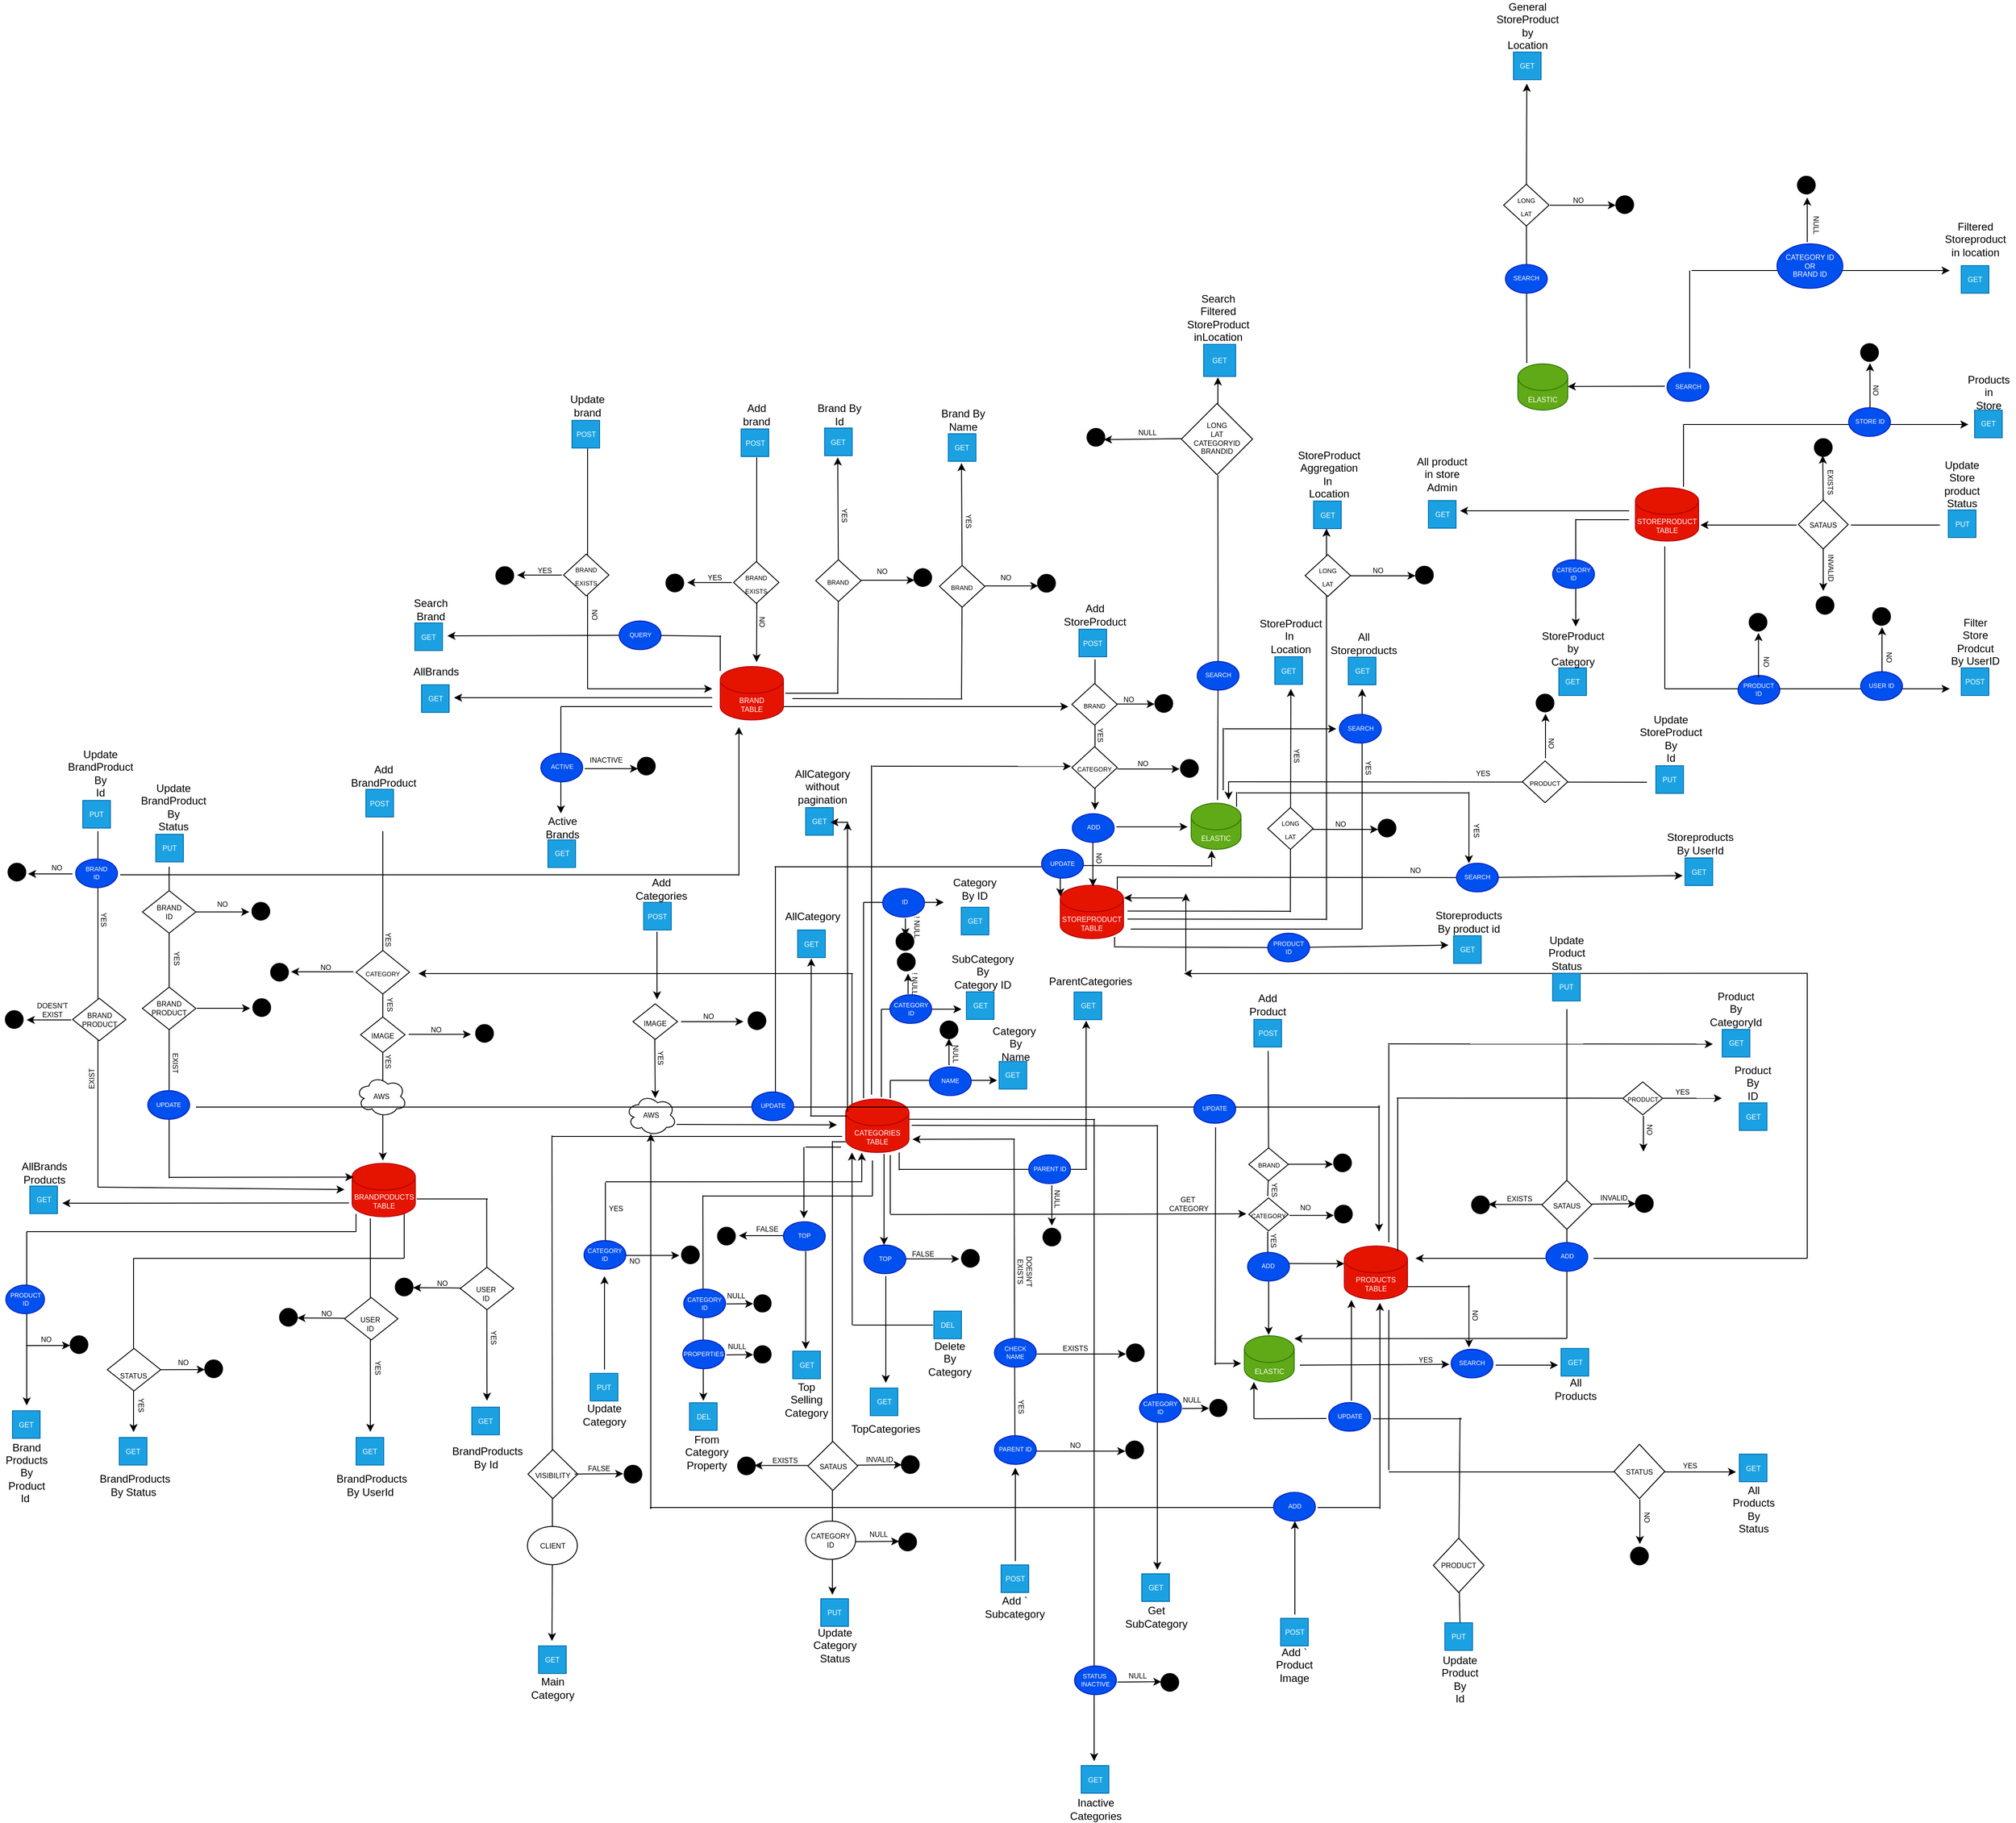 <mxfile version="20.3.0" type="github">
  <diagram id="prtHgNgQTEPvFCAcTncT" name="Page-1">
    <mxGraphModel dx="2473" dy="2207" grid="1" gridSize="10" guides="1" tooltips="1" connect="1" arrows="1" fold="1" page="0" pageScale="1" pageWidth="827" pageHeight="1169" math="0" shadow="0">
      <root>
        <mxCell id="0" />
        <mxCell id="1" parent="0" />
        <mxCell id="kEKf6R01L94eBU58evI_-126" value="" style="endArrow=classic;html=1;rounded=0;fontSize=8;" edge="1" parent="1">
          <mxGeometry width="50" height="50" relative="1" as="geometry">
            <mxPoint x="680.5" y="-360.25" as="sourcePoint" />
            <mxPoint x="-20" y="-360" as="targetPoint" />
          </mxGeometry>
        </mxCell>
        <mxCell id="AQ4Y5wIKYDqRayqiFg9v-28" value="" style="endArrow=classic;html=1;rounded=0;fontSize=8;" parent="1" edge="1">
          <mxGeometry width="50" height="50" relative="1" as="geometry">
            <mxPoint x="-612" y="-407" as="sourcePoint" />
            <mxPoint x="-612" y="-331" as="targetPoint" />
            <Array as="points">
              <mxPoint x="-612" y="-387" />
            </Array>
          </mxGeometry>
        </mxCell>
        <mxCell id="AQ4Y5wIKYDqRayqiFg9v-33" value="POST" style="whiteSpace=wrap;html=1;aspect=fixed;fontSize=8;fillColor=#1ba1e2;fontColor=#ffffff;strokeColor=#006EAF;" parent="1" vertex="1">
          <mxGeometry x="-627" y="-440" width="31" height="31" as="geometry" />
        </mxCell>
        <mxCell id="AQ4Y5wIKYDqRayqiFg9v-50" value="AWS" style="ellipse;shape=cloud;whiteSpace=wrap;html=1;fontSize=8;" parent="1" vertex="1">
          <mxGeometry x="-647" y="-224" width="57" height="46" as="geometry" />
        </mxCell>
        <mxCell id="AQ4Y5wIKYDqRayqiFg9v-63" value="" style="rhombus;whiteSpace=wrap;html=1;fontSize=8;" parent="1" vertex="1">
          <mxGeometry x="-639" y="-326" width="50" height="40" as="geometry" />
        </mxCell>
        <mxCell id="AQ4Y5wIKYDqRayqiFg9v-64" value="" style="endArrow=classic;html=1;rounded=0;fontSize=8;" parent="1" edge="1">
          <mxGeometry width="50" height="50" relative="1" as="geometry">
            <mxPoint x="-585" y="-306" as="sourcePoint" />
            <mxPoint x="-515" y="-306" as="targetPoint" />
          </mxGeometry>
        </mxCell>
        <mxCell id="AQ4Y5wIKYDqRayqiFg9v-58" value="IMAGE" style="text;html=1;strokeColor=none;fillColor=none;align=center;verticalAlign=middle;whiteSpace=wrap;rounded=0;fontSize=8;" parent="1" vertex="1">
          <mxGeometry x="-644" y="-319" width="60" height="30" as="geometry" />
        </mxCell>
        <mxCell id="AQ4Y5wIKYDqRayqiFg9v-67" value="" style="ellipse;whiteSpace=wrap;html=1;aspect=fixed;fontSize=8;fillColor=#000000;" parent="1" vertex="1">
          <mxGeometry x="-509.75" y="-317" width="20" height="20" as="geometry" />
        </mxCell>
        <mxCell id="AQ4Y5wIKYDqRayqiFg9v-69" value="NO" style="text;html=1;strokeColor=none;fillColor=none;align=center;verticalAlign=middle;whiteSpace=wrap;rounded=0;fontSize=8;" parent="1" vertex="1">
          <mxGeometry x="-584" y="-327" width="60" height="30" as="geometry" />
        </mxCell>
        <mxCell id="AQ4Y5wIKYDqRayqiFg9v-71" value="" style="endArrow=classic;html=1;rounded=0;fontSize=8;" parent="1" edge="1">
          <mxGeometry width="50" height="50" relative="1" as="geometry">
            <mxPoint x="-590" y="-190.5" as="sourcePoint" />
            <mxPoint x="-410" y="-190" as="targetPoint" />
          </mxGeometry>
        </mxCell>
        <mxCell id="AQ4Y5wIKYDqRayqiFg9v-76" value="CATEGORIES&lt;br&gt;TABLE" style="shape=cylinder3;whiteSpace=wrap;html=1;boundedLbl=1;backgroundOutline=1;size=15;fontSize=8;fillColor=#e51400;fontColor=#ffffff;strokeColor=#B20000;" parent="1" vertex="1">
          <mxGeometry x="-400" y="-219" width="71" height="60" as="geometry" />
        </mxCell>
        <mxCell id="AQ4Y5wIKYDqRayqiFg9v-77" value="YES" style="text;html=1;strokeColor=none;fillColor=none;align=center;verticalAlign=middle;whiteSpace=wrap;rounded=0;fontSize=8;rotation=90;" parent="1" vertex="1">
          <mxGeometry x="-638" y="-280" width="60" height="30" as="geometry" />
        </mxCell>
        <mxCell id="1eOyAgrrZPJJlD7NY1wQ-12" value="Add Categories" style="text;html=1;strokeColor=none;fillColor=none;align=center;verticalAlign=middle;whiteSpace=wrap;rounded=0;" parent="1" vertex="1">
          <mxGeometry x="-637" y="-470" width="60" height="30" as="geometry" />
        </mxCell>
        <mxCell id="1eOyAgrrZPJJlD7NY1wQ-14" value="GET" style="whiteSpace=wrap;html=1;aspect=fixed;fontSize=8;fillColor=#1ba1e2;fontColor=#ffffff;strokeColor=#006EAF;" parent="1" vertex="1">
          <mxGeometry x="-454" y="-409" width="31" height="31" as="geometry" />
        </mxCell>
        <mxCell id="1eOyAgrrZPJJlD7NY1wQ-15" value="AllCategory" style="text;html=1;strokeColor=none;fillColor=none;align=center;verticalAlign=middle;whiteSpace=wrap;rounded=0;" parent="1" vertex="1">
          <mxGeometry x="-467.5" y="-439" width="60" height="30" as="geometry" />
        </mxCell>
        <mxCell id="1eOyAgrrZPJJlD7NY1wQ-22" value="" style="endArrow=classic;html=1;rounded=0;fontSize=7;" parent="1" edge="1">
          <mxGeometry width="50" height="50" relative="1" as="geometry">
            <mxPoint x="-439" y="-200" as="sourcePoint" />
            <mxPoint x="-438.75" y="-377" as="targetPoint" />
          </mxGeometry>
        </mxCell>
        <mxCell id="1eOyAgrrZPJJlD7NY1wQ-30" value="" style="endArrow=classic;html=1;rounded=0;fontSize=7;" parent="1" edge="1">
          <mxGeometry width="50" height="50" relative="1" as="geometry">
            <mxPoint x="-614.5" y="-287" as="sourcePoint" />
            <mxPoint x="-614" y="-220" as="targetPoint" />
          </mxGeometry>
        </mxCell>
        <mxCell id="1eOyAgrrZPJJlD7NY1wQ-38" value="" style="endArrow=none;html=1;rounded=0;fontSize=7;" parent="1" edge="1">
          <mxGeometry width="50" height="50" relative="1" as="geometry">
            <mxPoint x="-440" y="-200" as="sourcePoint" />
            <mxPoint x="-399" y="-200" as="targetPoint" />
          </mxGeometry>
        </mxCell>
        <mxCell id="1eOyAgrrZPJJlD7NY1wQ-39" value="GET" style="whiteSpace=wrap;html=1;aspect=fixed;fontSize=8;fillColor=#1ba1e2;fontColor=#ffffff;strokeColor=#006EAF;" parent="1" vertex="1">
          <mxGeometry x="-143.5" y="-339.25" width="31" height="31" as="geometry" />
        </mxCell>
        <mxCell id="1eOyAgrrZPJJlD7NY1wQ-55" value="GET" style="whiteSpace=wrap;html=1;aspect=fixed;fontSize=8;fillColor=#1ba1e2;fontColor=#ffffff;strokeColor=#006EAF;" parent="1" vertex="1">
          <mxGeometry x="-372.5" y="105.75" width="31" height="31" as="geometry" />
        </mxCell>
        <mxCell id="1eOyAgrrZPJJlD7NY1wQ-59" value="" style="endArrow=classic;html=1;rounded=0;fontSize=7;" parent="1" edge="1">
          <mxGeometry width="50" height="50" relative="1" as="geometry">
            <mxPoint x="-355" y="-20" as="sourcePoint" />
            <mxPoint x="-355" y="100" as="targetPoint" />
          </mxGeometry>
        </mxCell>
        <mxCell id="1eOyAgrrZPJJlD7NY1wQ-63" value="" style="endArrow=classic;html=1;rounded=0;fontSize=7;" parent="1" edge="1">
          <mxGeometry width="50" height="50" relative="1" as="geometry">
            <mxPoint x="-445" y="-48" as="sourcePoint" />
            <mxPoint x="-445" y="62" as="targetPoint" />
          </mxGeometry>
        </mxCell>
        <mxCell id="1eOyAgrrZPJJlD7NY1wQ-75" value="ParentCategories" style="text;html=1;strokeColor=none;fillColor=none;align=center;verticalAlign=middle;whiteSpace=wrap;rounded=0;" parent="1" vertex="1">
          <mxGeometry x="-155" y="-366.25" width="60" height="30" as="geometry" />
        </mxCell>
        <mxCell id="1eOyAgrrZPJJlD7NY1wQ-92" value="" style="endArrow=classic;html=1;rounded=0;fontSize=7;" parent="1" edge="1">
          <mxGeometry width="50" height="50" relative="1" as="geometry">
            <mxPoint x="-168.5" y="-121.99" as="sourcePoint" />
            <mxPoint x="-168.5" y="-76.87" as="targetPoint" />
          </mxGeometry>
        </mxCell>
        <mxCell id="1eOyAgrrZPJJlD7NY1wQ-93" value="NULL" style="text;html=1;strokeColor=none;fillColor=none;align=center;verticalAlign=middle;whiteSpace=wrap;rounded=0;fontSize=8;rotation=90;" parent="1" vertex="1">
          <mxGeometry x="-193" y="-121.62" width="60" height="30" as="geometry" />
        </mxCell>
        <mxCell id="1eOyAgrrZPJJlD7NY1wQ-97" value="" style="ellipse;whiteSpace=wrap;html=1;aspect=fixed;fontSize=8;fillColor=#000000;" parent="1" vertex="1">
          <mxGeometry x="-178.5" y="-73.87" width="20" height="20" as="geometry" />
        </mxCell>
        <mxCell id="1eOyAgrrZPJJlD7NY1wQ-100" value="" style="endArrow=none;html=1;rounded=0;fontSize=7;" parent="1" edge="1">
          <mxGeometry width="50" height="50" relative="1" as="geometry">
            <mxPoint x="-340" y="-159" as="sourcePoint" />
            <mxPoint x="-340" y="-139" as="targetPoint" />
          </mxGeometry>
        </mxCell>
        <mxCell id="1eOyAgrrZPJJlD7NY1wQ-102" value="TopCategories" style="text;html=1;strokeColor=none;fillColor=none;align=center;verticalAlign=middle;whiteSpace=wrap;rounded=0;" parent="1" vertex="1">
          <mxGeometry x="-385" y="137.5" width="60" height="28.25" as="geometry" />
        </mxCell>
        <mxCell id="1eOyAgrrZPJJlD7NY1wQ-104" value="TOP" style="ellipse;whiteSpace=wrap;html=1;fontSize=7;fillColor=#0050ef;fontColor=#ffffff;strokeColor=#001DBC;" parent="1" vertex="1">
          <mxGeometry x="-379.5" y="-55" width="47" height="32.25" as="geometry" />
        </mxCell>
        <mxCell id="1eOyAgrrZPJJlD7NY1wQ-107" value="" style="endArrow=classic;html=1;rounded=0;fontSize=7;" parent="1" edge="1">
          <mxGeometry width="50" height="50" relative="1" as="geometry">
            <mxPoint x="-357" y="-157.25" as="sourcePoint" />
            <mxPoint x="-357" y="-55" as="targetPoint" />
          </mxGeometry>
        </mxCell>
        <mxCell id="1eOyAgrrZPJJlD7NY1wQ-108" value="TOP" style="ellipse;whiteSpace=wrap;html=1;fontSize=7;fillColor=#0050ef;fontColor=#ffffff;strokeColor=#001DBC;" parent="1" vertex="1">
          <mxGeometry x="-470" y="-81.12" width="47" height="32.25" as="geometry" />
        </mxCell>
        <mxCell id="1eOyAgrrZPJJlD7NY1wQ-109" value="" style="endArrow=classic;html=1;rounded=0;fontSize=7;" parent="1" edge="1">
          <mxGeometry width="50" height="50" relative="1" as="geometry">
            <mxPoint x="-332.5" y="-39.37" as="sourcePoint" />
            <mxPoint x="-272.5" y="-39.37" as="targetPoint" />
          </mxGeometry>
        </mxCell>
        <mxCell id="1eOyAgrrZPJJlD7NY1wQ-110" value="FALSE" style="text;html=1;strokeColor=none;fillColor=none;align=center;verticalAlign=middle;whiteSpace=wrap;rounded=0;fontSize=8;" parent="1" vertex="1">
          <mxGeometry x="-343.5" y="-60" width="60" height="30" as="geometry" />
        </mxCell>
        <mxCell id="1eOyAgrrZPJJlD7NY1wQ-111" value="" style="ellipse;whiteSpace=wrap;html=1;aspect=fixed;fontSize=8;fillColor=#000000;" parent="1" vertex="1">
          <mxGeometry x="-270" y="-50" width="20" height="20" as="geometry" />
        </mxCell>
        <mxCell id="1eOyAgrrZPJJlD7NY1wQ-112" value="" style="endArrow=classic;html=1;rounded=0;fontSize=7;" parent="1" edge="1">
          <mxGeometry width="50" height="50" relative="1" as="geometry">
            <mxPoint x="-470" y="-65.5" as="sourcePoint" />
            <mxPoint x="-520" y="-65.5" as="targetPoint" />
          </mxGeometry>
        </mxCell>
        <mxCell id="1eOyAgrrZPJJlD7NY1wQ-113" value="FALSE" style="text;html=1;strokeColor=none;fillColor=none;align=center;verticalAlign=middle;whiteSpace=wrap;rounded=0;fontSize=8;" parent="1" vertex="1">
          <mxGeometry x="-518.5" y="-88.12" width="60" height="30" as="geometry" />
        </mxCell>
        <mxCell id="1eOyAgrrZPJJlD7NY1wQ-115" value="" style="endArrow=classic;html=1;rounded=0;fontSize=7;" parent="1" edge="1">
          <mxGeometry width="50" height="50" relative="1" as="geometry">
            <mxPoint x="-447" y="-165" as="sourcePoint" />
            <mxPoint x="-447" y="-85" as="targetPoint" />
          </mxGeometry>
        </mxCell>
        <mxCell id="1eOyAgrrZPJJlD7NY1wQ-116" value="" style="ellipse;whiteSpace=wrap;html=1;aspect=fixed;fontSize=8;fillColor=#000000;" parent="1" vertex="1">
          <mxGeometry x="-544" y="-74.99" width="20" height="20" as="geometry" />
        </mxCell>
        <mxCell id="1eOyAgrrZPJJlD7NY1wQ-118" value="" style="endArrow=none;html=1;rounded=0;fontSize=7;" parent="1" edge="1">
          <mxGeometry width="50" height="50" relative="1" as="geometry">
            <mxPoint x="-445.25" y="-165" as="sourcePoint" />
            <mxPoint x="-405.25" y="-165" as="targetPoint" />
          </mxGeometry>
        </mxCell>
        <mxCell id="1eOyAgrrZPJJlD7NY1wQ-120" value="" style="endArrow=classic;html=1;rounded=0;fontSize=7;" parent="1" edge="1">
          <mxGeometry width="50" height="50" relative="1" as="geometry">
            <mxPoint x="-382" y="-127" as="sourcePoint" />
            <mxPoint x="-382" y="-158.75" as="targetPoint" />
          </mxGeometry>
        </mxCell>
        <mxCell id="1eOyAgrrZPJJlD7NY1wQ-121" value="" style="endArrow=none;html=1;rounded=0;fontSize=7;" parent="1" edge="1">
          <mxGeometry width="50" height="50" relative="1" as="geometry">
            <mxPoint x="-670" y="-126" as="sourcePoint" />
            <mxPoint x="-381.25" y="-126.12" as="targetPoint" />
          </mxGeometry>
        </mxCell>
        <mxCell id="1eOyAgrrZPJJlD7NY1wQ-122" value="" style="endArrow=none;html=1;rounded=0;fontSize=7;" parent="1" edge="1">
          <mxGeometry width="50" height="50" relative="1" as="geometry">
            <mxPoint x="-670" y="-55.12" as="sourcePoint" />
            <mxPoint x="-670" y="-125.12" as="targetPoint" />
          </mxGeometry>
        </mxCell>
        <mxCell id="1eOyAgrrZPJJlD7NY1wQ-123" value="CATEGORY&lt;br&gt;ID" style="ellipse;whiteSpace=wrap;html=1;fontSize=7;fillColor=#0050ef;fontColor=#ffffff;strokeColor=#001DBC;" parent="1" vertex="1">
          <mxGeometry x="-694" y="-60" width="47" height="32.25" as="geometry" />
        </mxCell>
        <mxCell id="1eOyAgrrZPJJlD7NY1wQ-124" value="" style="endArrow=classic;html=1;rounded=0;fontSize=7;" parent="1" edge="1">
          <mxGeometry width="50" height="50" relative="1" as="geometry">
            <mxPoint x="-647" y="-43.24" as="sourcePoint" />
            <mxPoint x="-587" y="-43.24" as="targetPoint" />
          </mxGeometry>
        </mxCell>
        <mxCell id="1eOyAgrrZPJJlD7NY1wQ-125" value="" style="ellipse;whiteSpace=wrap;html=1;aspect=fixed;fontSize=8;fillColor=#000000;" parent="1" vertex="1">
          <mxGeometry x="-584.5" y="-53.87" width="20" height="20" as="geometry" />
        </mxCell>
        <mxCell id="1eOyAgrrZPJJlD7NY1wQ-126" value="NO" style="text;html=1;strokeColor=none;fillColor=none;align=center;verticalAlign=middle;whiteSpace=wrap;rounded=0;fontSize=8;" parent="1" vertex="1">
          <mxGeometry x="-667.5" y="-51.87" width="60" height="30" as="geometry" />
        </mxCell>
        <mxCell id="1eOyAgrrZPJJlD7NY1wQ-127" value="PUT" style="whiteSpace=wrap;html=1;aspect=fixed;fontSize=8;fillColor=#1ba1e2;fontColor=#ffffff;strokeColor=#006EAF;" parent="1" vertex="1">
          <mxGeometry x="-687" y="89.25" width="31" height="31" as="geometry" />
        </mxCell>
        <mxCell id="1eOyAgrrZPJJlD7NY1wQ-129" value="" style="endArrow=classic;html=1;rounded=0;fontSize=7;" parent="1" edge="1">
          <mxGeometry width="50" height="50" relative="1" as="geometry">
            <mxPoint x="-671" y="85" as="sourcePoint" />
            <mxPoint x="-671" y="-20" as="targetPoint" />
          </mxGeometry>
        </mxCell>
        <mxCell id="1eOyAgrrZPJJlD7NY1wQ-136" value="Update Category" style="text;html=1;strokeColor=none;fillColor=none;align=center;verticalAlign=middle;whiteSpace=wrap;rounded=0;" parent="1" vertex="1">
          <mxGeometry x="-701.5" y="121.25" width="60" height="30" as="geometry" />
        </mxCell>
        <mxCell id="1eOyAgrrZPJJlD7NY1wQ-137" value="YES" style="text;html=1;strokeColor=none;fillColor=none;align=center;verticalAlign=middle;whiteSpace=wrap;rounded=0;fontSize=8;" parent="1" vertex="1">
          <mxGeometry x="-688" y="-111.12" width="60" height="30" as="geometry" />
        </mxCell>
        <mxCell id="sNdbcc_k8vX7MkfwuQpp-1" value="" style="endArrow=classic;html=1;rounded=0;" parent="1" edge="1">
          <mxGeometry width="50" height="50" relative="1" as="geometry">
            <mxPoint x="-210" y="-174" as="sourcePoint" />
            <mxPoint x="-325" y="-173.75" as="targetPoint" />
          </mxGeometry>
        </mxCell>
        <mxCell id="sNdbcc_k8vX7MkfwuQpp-2" value="" style="endArrow=none;html=1;rounded=0;" parent="1" edge="1">
          <mxGeometry width="50" height="50" relative="1" as="geometry">
            <mxPoint x="-210" y="160" as="sourcePoint" />
            <mxPoint x="-211" y="-174" as="targetPoint" />
          </mxGeometry>
        </mxCell>
        <mxCell id="sNdbcc_k8vX7MkfwuQpp-4" value="YES" style="text;html=1;strokeColor=none;fillColor=none;align=center;verticalAlign=middle;whiteSpace=wrap;rounded=0;fontSize=8;rotation=90;" parent="1" vertex="1">
          <mxGeometry x="-233" y="112" width="60" height="30" as="geometry" />
        </mxCell>
        <mxCell id="sNdbcc_k8vX7MkfwuQpp-5" value="" style="endArrow=classic;html=1;rounded=0;" parent="1" edge="1">
          <mxGeometry width="50" height="50" relative="1" as="geometry">
            <mxPoint x="-186" y="176.63" as="sourcePoint" />
            <mxPoint x="-86" y="176.63" as="targetPoint" />
          </mxGeometry>
        </mxCell>
        <mxCell id="sNdbcc_k8vX7MkfwuQpp-6" value="NO" style="text;html=1;strokeColor=none;fillColor=none;align=center;verticalAlign=middle;whiteSpace=wrap;rounded=0;fontSize=8;" parent="1" vertex="1">
          <mxGeometry x="-172.5" y="155.25" width="60" height="30" as="geometry" />
        </mxCell>
        <mxCell id="sNdbcc_k8vX7MkfwuQpp-7" value="PARENT ID" style="ellipse;whiteSpace=wrap;html=1;fontSize=7;fillColor=#0050ef;fontColor=#ffffff;strokeColor=#001DBC;" parent="1" vertex="1">
          <mxGeometry x="-233" y="159.25" width="47" height="32.25" as="geometry" />
        </mxCell>
        <mxCell id="sNdbcc_k8vX7MkfwuQpp-8" value="" style="ellipse;whiteSpace=wrap;html=1;aspect=fixed;fontSize=8;fillColor=#000000;" parent="1" vertex="1">
          <mxGeometry x="-85.5" y="165.25" width="20" height="20" as="geometry" />
        </mxCell>
        <mxCell id="sNdbcc_k8vX7MkfwuQpp-9" value="CHECK&lt;br&gt;NAME" style="ellipse;whiteSpace=wrap;html=1;fontSize=7;fillColor=#0050ef;fontColor=#ffffff;strokeColor=#001DBC;" parent="1" vertex="1">
          <mxGeometry x="-233" y="50" width="47" height="32.25" as="geometry" />
        </mxCell>
        <mxCell id="sNdbcc_k8vX7MkfwuQpp-10" value="" style="endArrow=classic;html=1;rounded=0;" parent="1" edge="1">
          <mxGeometry width="50" height="50" relative="1" as="geometry">
            <mxPoint x="-185.25" y="67.51" as="sourcePoint" />
            <mxPoint x="-85.25" y="67.51" as="targetPoint" />
          </mxGeometry>
        </mxCell>
        <mxCell id="sNdbcc_k8vX7MkfwuQpp-11" value="" style="ellipse;whiteSpace=wrap;html=1;aspect=fixed;fontSize=8;fillColor=#000000;" parent="1" vertex="1">
          <mxGeometry x="-84.75" y="56.13" width="20" height="20" as="geometry" />
        </mxCell>
        <mxCell id="sNdbcc_k8vX7MkfwuQpp-12" value="EXISTS" style="text;html=1;strokeColor=none;fillColor=none;align=center;verticalAlign=middle;whiteSpace=wrap;rounded=0;fontSize=8;" parent="1" vertex="1">
          <mxGeometry x="-172.5" y="46.13" width="60" height="30" as="geometry" />
        </mxCell>
        <mxCell id="sNdbcc_k8vX7MkfwuQpp-13" value="DOESN&#39;T&lt;br&gt;EXISTS" style="text;html=1;strokeColor=none;fillColor=none;align=center;verticalAlign=middle;whiteSpace=wrap;rounded=0;fontSize=8;rotation=90;" parent="1" vertex="1">
          <mxGeometry x="-229" y="-40" width="60" height="30" as="geometry" />
        </mxCell>
        <mxCell id="sNdbcc_k8vX7MkfwuQpp-14" value="POST" style="whiteSpace=wrap;html=1;aspect=fixed;fontSize=8;fillColor=#1ba1e2;fontColor=#ffffff;strokeColor=#006EAF;" parent="1" vertex="1">
          <mxGeometry x="-225.5" y="304.5" width="31" height="31" as="geometry" />
        </mxCell>
        <mxCell id="sNdbcc_k8vX7MkfwuQpp-15" value="" style="endArrow=classic;html=1;rounded=0;fontSize=7;" parent="1" edge="1">
          <mxGeometry width="50" height="50" relative="1" as="geometry">
            <mxPoint x="-209.5" y="300.25" as="sourcePoint" />
            <mxPoint x="-209.5" y="195.25" as="targetPoint" />
          </mxGeometry>
        </mxCell>
        <mxCell id="sNdbcc_k8vX7MkfwuQpp-16" value="Add `&lt;br&gt;Subcategory" style="text;html=1;strokeColor=none;fillColor=none;align=center;verticalAlign=middle;whiteSpace=wrap;rounded=0;" parent="1" vertex="1">
          <mxGeometry x="-240" y="336.5" width="60" height="30" as="geometry" />
        </mxCell>
        <mxCell id="sNdbcc_k8vX7MkfwuQpp-22" value="PRODUCTS&lt;br&gt;TABLE" style="shape=cylinder3;whiteSpace=wrap;html=1;boundedLbl=1;backgroundOutline=1;size=15;fontSize=8;fillColor=#e51400;fontColor=#ffffff;strokeColor=#B20000;" parent="1" vertex="1">
          <mxGeometry x="160" y="-53.87" width="71" height="60" as="geometry" />
        </mxCell>
        <mxCell id="sNdbcc_k8vX7MkfwuQpp-25" value="POST" style="whiteSpace=wrap;html=1;aspect=fixed;fontSize=8;fillColor=#1ba1e2;fontColor=#ffffff;strokeColor=#006EAF;" parent="1" vertex="1">
          <mxGeometry x="58.5" y="-308.5" width="31" height="31" as="geometry" />
        </mxCell>
        <mxCell id="sNdbcc_k8vX7MkfwuQpp-26" value="Add Product" style="text;html=1;strokeColor=none;fillColor=none;align=center;verticalAlign=middle;whiteSpace=wrap;rounded=0;" parent="1" vertex="1">
          <mxGeometry x="44" y="-340" width="60" height="30" as="geometry" />
        </mxCell>
        <mxCell id="sNdbcc_k8vX7MkfwuQpp-27" value="&lt;span style=&quot;font-size: 7px;&quot;&gt;CATEGORY&lt;/span&gt;" style="rhombus;whiteSpace=wrap;html=1;" parent="1" vertex="1">
          <mxGeometry x="52.75" y="-107.87" width="44.25" height="37" as="geometry" />
        </mxCell>
        <mxCell id="sNdbcc_k8vX7MkfwuQpp-29" value="" style="endArrow=none;html=1;rounded=0;startArrow=none;" parent="1" source="sNdbcc_k8vX7MkfwuQpp-34" edge="1">
          <mxGeometry width="50" height="50" relative="1" as="geometry">
            <mxPoint x="74.46" y="-273" as="sourcePoint" />
            <mxPoint x="74" y="-110" as="targetPoint" />
          </mxGeometry>
        </mxCell>
        <mxCell id="sNdbcc_k8vX7MkfwuQpp-30" value="" style="endArrow=classic;html=1;rounded=0;" parent="1" edge="1">
          <mxGeometry width="50" height="50" relative="1" as="geometry">
            <mxPoint x="74" y="-34.29" as="sourcePoint" />
            <mxPoint x="160" y="-34" as="targetPoint" />
          </mxGeometry>
        </mxCell>
        <mxCell id="sNdbcc_k8vX7MkfwuQpp-31" value="" style="endArrow=none;html=1;rounded=0;" parent="1" edge="1">
          <mxGeometry width="50" height="50" relative="1" as="geometry">
            <mxPoint x="74" y="-34" as="sourcePoint" />
            <mxPoint x="74" y="-70" as="targetPoint" />
          </mxGeometry>
        </mxCell>
        <mxCell id="sNdbcc_k8vX7MkfwuQpp-32" value="" style="endArrow=none;html=1;rounded=0;" parent="1" edge="1">
          <mxGeometry width="50" height="50" relative="1" as="geometry">
            <mxPoint x="-350" y="-90" as="sourcePoint" />
            <mxPoint x="-350" y="-156" as="targetPoint" />
          </mxGeometry>
        </mxCell>
        <mxCell id="sNdbcc_k8vX7MkfwuQpp-33" value="" style="endArrow=classic;html=1;rounded=0;" parent="1" edge="1">
          <mxGeometry width="50" height="50" relative="1" as="geometry">
            <mxPoint x="-350" y="-89.25" as="sourcePoint" />
            <mxPoint x="50" y="-90" as="targetPoint" />
          </mxGeometry>
        </mxCell>
        <mxCell id="sNdbcc_k8vX7MkfwuQpp-34" value="&lt;span style=&quot;font-size: 7px;&quot;&gt;BRAND&lt;/span&gt;" style="rhombus;whiteSpace=wrap;html=1;" parent="1" vertex="1">
          <mxGeometry x="52.75" y="-164.13" width="44.5" height="37" as="geometry" />
        </mxCell>
        <mxCell id="sNdbcc_k8vX7MkfwuQpp-35" value="" style="endArrow=none;html=1;rounded=0;" parent="1" target="sNdbcc_k8vX7MkfwuQpp-34" edge="1">
          <mxGeometry width="50" height="50" relative="1" as="geometry">
            <mxPoint x="74.46" y="-273.0" as="sourcePoint" />
            <mxPoint x="74.0" y="-110" as="targetPoint" />
          </mxGeometry>
        </mxCell>
        <mxCell id="sNdbcc_k8vX7MkfwuQpp-36" value="YES" style="text;html=1;strokeColor=none;fillColor=none;align=center;verticalAlign=middle;whiteSpace=wrap;rounded=0;fontSize=8;rotation=90;" parent="1" vertex="1">
          <mxGeometry x="51.5" y="-132.25" width="60" height="30" as="geometry" />
        </mxCell>
        <mxCell id="sNdbcc_k8vX7MkfwuQpp-37" value="" style="ellipse;whiteSpace=wrap;html=1;aspect=fixed;fontSize=8;fillColor=#000000;" parent="1" vertex="1">
          <mxGeometry x="149" y="-99.75" width="20" height="20" as="geometry" />
        </mxCell>
        <mxCell id="sNdbcc_k8vX7MkfwuQpp-38" value="" style="endArrow=classic;html=1;rounded=0;fontSize=7;" parent="1" edge="1">
          <mxGeometry width="50" height="50" relative="1" as="geometry">
            <mxPoint x="98.25" y="-88.25" as="sourcePoint" />
            <mxPoint x="148.25" y="-88.25" as="targetPoint" />
          </mxGeometry>
        </mxCell>
        <mxCell id="sNdbcc_k8vX7MkfwuQpp-39" value="NO" style="text;html=1;strokeColor=none;fillColor=none;align=center;verticalAlign=middle;whiteSpace=wrap;rounded=0;fontSize=8;" parent="1" vertex="1">
          <mxGeometry x="89.5" y="-106.75" width="53" height="20" as="geometry" />
        </mxCell>
        <mxCell id="sNdbcc_k8vX7MkfwuQpp-41" value="" style="ellipse;whiteSpace=wrap;html=1;aspect=fixed;fontSize=8;fillColor=#000000;" parent="1" vertex="1">
          <mxGeometry x="148" y="-157.25" width="20" height="20" as="geometry" />
        </mxCell>
        <mxCell id="sNdbcc_k8vX7MkfwuQpp-42" value="" style="endArrow=classic;html=1;rounded=0;fontSize=7;" parent="1" edge="1">
          <mxGeometry width="50" height="50" relative="1" as="geometry">
            <mxPoint x="97.25" y="-145.75" as="sourcePoint" />
            <mxPoint x="147.25" y="-145.75" as="targetPoint" />
          </mxGeometry>
        </mxCell>
        <mxCell id="sNdbcc_k8vX7MkfwuQpp-43" value="GET&amp;nbsp;&lt;br&gt;CATEGORY" style="text;html=1;strokeColor=none;fillColor=none;align=center;verticalAlign=middle;whiteSpace=wrap;rounded=0;fontSize=8;" parent="1" vertex="1">
          <mxGeometry x="-41" y="-111.12" width="53" height="20" as="geometry" />
        </mxCell>
        <mxCell id="sNdbcc_k8vX7MkfwuQpp-44" value="ADD" style="ellipse;whiteSpace=wrap;html=1;fontSize=7;fillColor=#0050ef;fontColor=#ffffff;strokeColor=#001DBC;" parent="1" vertex="1">
          <mxGeometry x="51.38" y="-46.75" width="47" height="32.25" as="geometry" />
        </mxCell>
        <mxCell id="sNdbcc_k8vX7MkfwuQpp-46" value="&lt;font style=&quot;font-size: 8px;&quot;&gt;ELASTIC&lt;/font&gt;" style="shape=cylinder3;whiteSpace=wrap;html=1;boundedLbl=1;backgroundOutline=1;size=15;fillColor=#60a917;fontColor=#ffffff;strokeColor=#2D7600;" parent="1" vertex="1">
          <mxGeometry x="47.75" y="47" width="56" height="52" as="geometry" />
        </mxCell>
        <mxCell id="sNdbcc_k8vX7MkfwuQpp-48" value="" style="endArrow=classic;html=1;rounded=0;" parent="1" edge="1">
          <mxGeometry width="50" height="50" relative="1" as="geometry">
            <mxPoint x="75" y="-14" as="sourcePoint" />
            <mxPoint x="75" y="46" as="targetPoint" />
          </mxGeometry>
        </mxCell>
        <mxCell id="sNdbcc_k8vX7MkfwuQpp-49" value="" style="endArrow=classic;html=1;rounded=0;fontSize=8;" parent="1" edge="1">
          <mxGeometry width="50" height="50" relative="1" as="geometry">
            <mxPoint x="-619" y="241.667" as="sourcePoint" />
            <mxPoint x="-619" y="-180" as="targetPoint" />
          </mxGeometry>
        </mxCell>
        <mxCell id="sNdbcc_k8vX7MkfwuQpp-50" value="" style="endArrow=none;html=1;rounded=0;fontSize=8;" parent="1" edge="1">
          <mxGeometry width="50" height="50" relative="1" as="geometry">
            <mxPoint x="-620" y="240" as="sourcePoint" />
            <mxPoint x="80" y="240" as="targetPoint" />
          </mxGeometry>
        </mxCell>
        <mxCell id="sNdbcc_k8vX7MkfwuQpp-52" value="ADD" style="ellipse;whiteSpace=wrap;html=1;fontSize=7;fillColor=#0050ef;fontColor=#ffffff;strokeColor=#001DBC;" parent="1" vertex="1">
          <mxGeometry x="80.5" y="223" width="47" height="32.25" as="geometry" />
        </mxCell>
        <mxCell id="sNdbcc_k8vX7MkfwuQpp-56" value="POST" style="whiteSpace=wrap;html=1;aspect=fixed;fontSize=8;fillColor=#1ba1e2;fontColor=#ffffff;strokeColor=#006EAF;" parent="1" vertex="1">
          <mxGeometry x="88.5" y="364.5" width="31" height="31" as="geometry" />
        </mxCell>
        <mxCell id="sNdbcc_k8vX7MkfwuQpp-57" value="" style="endArrow=classic;html=1;rounded=0;fontSize=7;" parent="1" edge="1">
          <mxGeometry width="50" height="50" relative="1" as="geometry">
            <mxPoint x="104.5" y="360.25" as="sourcePoint" />
            <mxPoint x="104.5" y="255.25" as="targetPoint" />
          </mxGeometry>
        </mxCell>
        <mxCell id="sNdbcc_k8vX7MkfwuQpp-58" value="Add `&lt;br&gt;Product&lt;br&gt;Image" style="text;html=1;strokeColor=none;fillColor=none;align=center;verticalAlign=middle;whiteSpace=wrap;rounded=0;" parent="1" vertex="1">
          <mxGeometry x="74" y="400.5" width="60" height="33.5" as="geometry" />
        </mxCell>
        <mxCell id="sNdbcc_k8vX7MkfwuQpp-59" value="" style="endArrow=none;html=1;rounded=0;fontSize=8;" parent="1" edge="1">
          <mxGeometry width="50" height="50" relative="1" as="geometry">
            <mxPoint x="130" y="240" as="sourcePoint" />
            <mxPoint x="200" y="240" as="targetPoint" />
          </mxGeometry>
        </mxCell>
        <mxCell id="sNdbcc_k8vX7MkfwuQpp-60" value="" style="endArrow=classic;html=1;rounded=0;fontSize=8;" parent="1" edge="1">
          <mxGeometry width="50" height="50" relative="1" as="geometry">
            <mxPoint x="200" y="241.5" as="sourcePoint" />
            <mxPoint x="200" y="10" as="targetPoint" />
          </mxGeometry>
        </mxCell>
        <mxCell id="sNdbcc_k8vX7MkfwuQpp-61" value="GET" style="whiteSpace=wrap;html=1;aspect=fixed;fontSize=8;fillColor=#1ba1e2;fontColor=#ffffff;strokeColor=#006EAF;" parent="1" vertex="1">
          <mxGeometry x="403.5" y="61.25" width="31" height="31" as="geometry" />
        </mxCell>
        <mxCell id="sNdbcc_k8vX7MkfwuQpp-62" value="All Products" style="text;html=1;strokeColor=none;fillColor=none;align=center;verticalAlign=middle;whiteSpace=wrap;rounded=0;" parent="1" vertex="1">
          <mxGeometry x="390" y="92.25" width="60" height="30" as="geometry" />
        </mxCell>
        <mxCell id="sNdbcc_k8vX7MkfwuQpp-66" value="NO" style="text;html=1;strokeColor=none;fillColor=none;align=center;verticalAlign=middle;whiteSpace=wrap;rounded=0;fontSize=8;rotation=90;" parent="1" vertex="1">
          <mxGeometry x="280" y="14.25" width="53" height="20" as="geometry" />
        </mxCell>
        <mxCell id="sNdbcc_k8vX7MkfwuQpp-67" value="YES" style="text;html=1;strokeColor=none;fillColor=none;align=center;verticalAlign=middle;whiteSpace=wrap;rounded=0;fontSize=8;" parent="1" vertex="1">
          <mxGeometry x="225" y="64.12" width="53" height="20" as="geometry" />
        </mxCell>
        <mxCell id="sNdbcc_k8vX7MkfwuQpp-70" value="" style="endArrow=none;html=1;rounded=0;fontSize=8;" parent="1" edge="1">
          <mxGeometry width="50" height="50" relative="1" as="geometry">
            <mxPoint x="231" y="-8.31" as="sourcePoint" />
            <mxPoint x="301" y="-8.31" as="targetPoint" />
          </mxGeometry>
        </mxCell>
        <mxCell id="sNdbcc_k8vX7MkfwuQpp-71" value="" style="endArrow=classic;html=1;rounded=0;fontSize=8;" parent="1" edge="1">
          <mxGeometry width="50" height="50" relative="1" as="geometry">
            <mxPoint x="300" y="-10" as="sourcePoint" />
            <mxPoint x="300" y="60" as="targetPoint" />
          </mxGeometry>
        </mxCell>
        <mxCell id="sNdbcc_k8vX7MkfwuQpp-74" value="" style="endArrow=classic;html=1;rounded=0;fontSize=8;entryX=1;entryY=0.75;entryDx=0;entryDy=0;" parent="1" target="sNdbcc_k8vX7MkfwuQpp-67" edge="1">
          <mxGeometry width="50" height="50" relative="1" as="geometry">
            <mxPoint x="110" y="80" as="sourcePoint" />
            <mxPoint x="260" y="90" as="targetPoint" />
          </mxGeometry>
        </mxCell>
        <mxCell id="sNdbcc_k8vX7MkfwuQpp-75" value="" style="endArrow=classic;html=1;rounded=0;fontSize=8;" parent="1" edge="1">
          <mxGeometry width="50" height="50" relative="1" as="geometry">
            <mxPoint x="330" y="80" as="sourcePoint" />
            <mxPoint x="400" y="80" as="targetPoint" />
          </mxGeometry>
        </mxCell>
        <mxCell id="sNdbcc_k8vX7MkfwuQpp-76" value="YES" style="text;html=1;strokeColor=none;fillColor=none;align=center;verticalAlign=middle;whiteSpace=wrap;rounded=0;fontSize=8;rotation=90;" parent="1" vertex="1">
          <mxGeometry x="50" y="-74.75" width="60" height="30" as="geometry" />
        </mxCell>
        <mxCell id="sNdbcc_k8vX7MkfwuQpp-77" value="PUT" style="whiteSpace=wrap;html=1;aspect=fixed;fontSize=8;fillColor=#1ba1e2;fontColor=#ffffff;strokeColor=#006EAF;" parent="1" vertex="1">
          <mxGeometry x="394" y="-360.25" width="31" height="31" as="geometry" />
        </mxCell>
        <mxCell id="sNdbcc_k8vX7MkfwuQpp-78" value="Update Product&lt;br&gt;Status" style="text;html=1;strokeColor=none;fillColor=none;align=center;verticalAlign=middle;whiteSpace=wrap;rounded=0;" parent="1" vertex="1">
          <mxGeometry x="379.5" y="-397.75" width="60" height="30" as="geometry" />
        </mxCell>
        <mxCell id="sNdbcc_k8vX7MkfwuQpp-79" value="" style="endArrow=none;html=1;rounded=0;fontSize=8;" parent="1" edge="1">
          <mxGeometry width="50" height="50" relative="1" as="geometry">
            <mxPoint x="410" y="50" as="sourcePoint" />
            <mxPoint x="410" y="-320" as="targetPoint" />
          </mxGeometry>
        </mxCell>
        <mxCell id="sNdbcc_k8vX7MkfwuQpp-81" value="ADD" style="ellipse;whiteSpace=wrap;html=1;fontSize=7;fillColor=#0050ef;fontColor=#ffffff;strokeColor=#001DBC;" parent="1" vertex="1">
          <mxGeometry x="386.5" y="-57.75" width="47" height="32.25" as="geometry" />
        </mxCell>
        <mxCell id="sNdbcc_k8vX7MkfwuQpp-82" value="" style="endArrow=classic;html=1;rounded=0;fontSize=8;" parent="1" edge="1">
          <mxGeometry width="50" height="50" relative="1" as="geometry">
            <mxPoint x="386" y="-40" as="sourcePoint" />
            <mxPoint x="240" y="-40" as="targetPoint" />
          </mxGeometry>
        </mxCell>
        <mxCell id="sNdbcc_k8vX7MkfwuQpp-85" value="" style="endArrow=classic;html=1;rounded=0;fontSize=8;" parent="1" edge="1">
          <mxGeometry width="50" height="50" relative="1" as="geometry">
            <mxPoint x="410" y="50" as="sourcePoint" />
            <mxPoint x="104" y="50.25" as="targetPoint" />
          </mxGeometry>
        </mxCell>
        <mxCell id="sNdbcc_k8vX7MkfwuQpp-93" value="" style="endArrow=none;html=1;rounded=0;fontSize=8;" parent="1" edge="1">
          <mxGeometry width="50" height="50" relative="1" as="geometry">
            <mxPoint x="-371" y="-224" as="sourcePoint" />
            <mxPoint x="-371" y="-594" as="targetPoint" />
          </mxGeometry>
        </mxCell>
        <mxCell id="sNdbcc_k8vX7MkfwuQpp-96" value="" style="endArrow=classic;html=1;rounded=0;fontSize=8;" parent="1" edge="1">
          <mxGeometry width="50" height="50" relative="1" as="geometry">
            <mxPoint x="-96.5" y="-662.9" as="sourcePoint" />
            <mxPoint x="-53" y="-662.8" as="targetPoint" />
          </mxGeometry>
        </mxCell>
        <mxCell id="sNdbcc_k8vX7MkfwuQpp-97" value="" style="ellipse;whiteSpace=wrap;html=1;aspect=fixed;fontSize=8;fillColor=#000000;" parent="1" vertex="1">
          <mxGeometry x="-52.75" y="-673.5" width="20" height="20" as="geometry" />
        </mxCell>
        <mxCell id="sNdbcc_k8vX7MkfwuQpp-98" value="NO" style="text;html=1;strokeColor=none;fillColor=none;align=center;verticalAlign=middle;whiteSpace=wrap;rounded=0;fontSize=8;" parent="1" vertex="1">
          <mxGeometry x="-112.5" y="-683.5" width="60" height="30" as="geometry" />
        </mxCell>
        <mxCell id="sNdbcc_k8vX7MkfwuQpp-101" value="" style="endArrow=classic;html=1;rounded=0;fontSize=8;" parent="1" edge="1">
          <mxGeometry width="50" height="50" relative="1" as="geometry">
            <mxPoint x="-370" y="-593" as="sourcePoint" />
            <mxPoint x="-147" y="-592.9" as="targetPoint" />
          </mxGeometry>
        </mxCell>
        <mxCell id="sNdbcc_k8vX7MkfwuQpp-103" value="YES" style="text;html=1;strokeColor=none;fillColor=none;align=center;verticalAlign=middle;whiteSpace=wrap;rounded=0;fontSize=8;rotation=90;" parent="1" vertex="1">
          <mxGeometry x="-144.25" y="-643" width="60" height="30" as="geometry" />
        </mxCell>
        <mxCell id="sNdbcc_k8vX7MkfwuQpp-110" value="STOREPRODUCT&lt;br&gt;TABLE" style="shape=cylinder3;whiteSpace=wrap;html=1;boundedLbl=1;backgroundOutline=1;size=15;fontSize=8;fillColor=#e51400;fontColor=#ffffff;strokeColor=#B20000;" parent="1" vertex="1">
          <mxGeometry x="-159" y="-459.25" width="71" height="60" as="geometry" />
        </mxCell>
        <mxCell id="sNdbcc_k8vX7MkfwuQpp-111" value="" style="endArrow=classic;html=1;rounded=0;fontSize=8;" parent="1" edge="1">
          <mxGeometry width="50" height="50" relative="1" as="geometry">
            <mxPoint x="-122.4" y="-508" as="sourcePoint" />
            <mxPoint x="-122.4" y="-458" as="targetPoint" />
          </mxGeometry>
        </mxCell>
        <mxCell id="sNdbcc_k8vX7MkfwuQpp-112" value="NO" style="text;html=1;strokeColor=none;fillColor=none;align=center;verticalAlign=middle;whiteSpace=wrap;rounded=0;fontSize=8;rotation=90;" parent="1" vertex="1">
          <mxGeometry x="-145.5" y="-505" width="60" height="30" as="geometry" />
        </mxCell>
        <mxCell id="sNdbcc_k8vX7MkfwuQpp-114" value="" style="endArrow=classic;html=1;rounded=0;fontSize=8;" parent="1" edge="1">
          <mxGeometry width="50" height="50" relative="1" as="geometry">
            <mxPoint x="-96" y="-524.89" as="sourcePoint" />
            <mxPoint x="-16" y="-524.89" as="targetPoint" />
          </mxGeometry>
        </mxCell>
        <mxCell id="sNdbcc_k8vX7MkfwuQpp-115" value="&lt;font style=&quot;font-size: 8px;&quot;&gt;ELASTIC&lt;/font&gt;" style="shape=cylinder3;whiteSpace=wrap;html=1;boundedLbl=1;backgroundOutline=1;size=15;fillColor=#60a917;fontColor=#ffffff;strokeColor=#2D7600;" parent="1" vertex="1">
          <mxGeometry x="-12" y="-551.5" width="56" height="52" as="geometry" />
        </mxCell>
        <mxCell id="sNdbcc_k8vX7MkfwuQpp-116" value="" style="endArrow=classic;html=1;rounded=0;fontSize=8;" parent="1" edge="1">
          <mxGeometry width="50" height="50" relative="1" as="geometry">
            <mxPoint x="-120" y="-713" as="sourcePoint" />
            <mxPoint x="-120" y="-544" as="targetPoint" />
          </mxGeometry>
        </mxCell>
        <mxCell id="sNdbcc_k8vX7MkfwuQpp-118" value="POST" style="whiteSpace=wrap;html=1;aspect=fixed;fontSize=8;fillColor=#1ba1e2;fontColor=#ffffff;strokeColor=#006EAF;" parent="1" vertex="1">
          <mxGeometry x="-138" y="-747" width="31" height="31" as="geometry" />
        </mxCell>
        <mxCell id="sNdbcc_k8vX7MkfwuQpp-119" value="Add&lt;br&gt;StoreProduct" style="text;html=1;strokeColor=none;fillColor=none;align=center;verticalAlign=middle;whiteSpace=wrap;rounded=0;" parent="1" vertex="1">
          <mxGeometry x="-150.5" y="-778" width="60" height="30" as="geometry" />
        </mxCell>
        <mxCell id="sNdbcc_k8vX7MkfwuQpp-95" value="&lt;span style=&quot;font-size: 7px;&quot;&gt;CATEGORY&lt;/span&gt;" style="rhombus;whiteSpace=wrap;html=1;" parent="1" vertex="1">
          <mxGeometry x="-146" y="-615" width="51" height="47" as="geometry" />
        </mxCell>
        <mxCell id="sNdbcc_k8vX7MkfwuQpp-102" value="&lt;span style=&quot;font-size: 7px;&quot;&gt;BRAND&lt;/span&gt;" style="rhombus;whiteSpace=wrap;html=1;" parent="1" vertex="1">
          <mxGeometry x="-146" y="-686" width="51" height="47" as="geometry" />
        </mxCell>
        <mxCell id="sNdbcc_k8vX7MkfwuQpp-121" value="" style="endArrow=classic;html=1;rounded=0;fontSize=8;" parent="1" edge="1">
          <mxGeometry width="50" height="50" relative="1" as="geometry">
            <mxPoint x="-95" y="-589.9" as="sourcePoint" />
            <mxPoint x="-25" y="-589.9" as="targetPoint" />
          </mxGeometry>
        </mxCell>
        <mxCell id="sNdbcc_k8vX7MkfwuQpp-122" value="" style="ellipse;whiteSpace=wrap;html=1;aspect=fixed;fontSize=8;fillColor=#000000;" parent="1" vertex="1">
          <mxGeometry x="-24" y="-600.5" width="20" height="20" as="geometry" />
        </mxCell>
        <mxCell id="sNdbcc_k8vX7MkfwuQpp-123" value="NO" style="text;html=1;strokeColor=none;fillColor=none;align=center;verticalAlign=middle;whiteSpace=wrap;rounded=0;fontSize=8;" parent="1" vertex="1">
          <mxGeometry x="-96" y="-611" width="60" height="30" as="geometry" />
        </mxCell>
        <mxCell id="sNdbcc_k8vX7MkfwuQpp-125" value="GET" style="whiteSpace=wrap;html=1;aspect=fixed;fontSize=8;fillColor=#1ba1e2;fontColor=#ffffff;strokeColor=#006EAF;" parent="1" vertex="1">
          <mxGeometry x="164.5" y="-715.5" width="31" height="31" as="geometry" />
        </mxCell>
        <mxCell id="sNdbcc_k8vX7MkfwuQpp-126" value="All&lt;br&gt;Storeproducts" style="text;html=1;strokeColor=none;fillColor=none;align=center;verticalAlign=middle;whiteSpace=wrap;rounded=0;" parent="1" vertex="1">
          <mxGeometry x="152" y="-746.5" width="60" height="30" as="geometry" />
        </mxCell>
        <mxCell id="sNdbcc_k8vX7MkfwuQpp-127" value="" style="endArrow=none;html=1;rounded=0;fontSize=8;" parent="1" edge="1">
          <mxGeometry width="50" height="50" relative="1" as="geometry">
            <mxPoint x="-83.5" y="-430.3" as="sourcePoint" />
            <mxPoint x="100" y="-430" as="targetPoint" />
          </mxGeometry>
        </mxCell>
        <mxCell id="sNdbcc_k8vX7MkfwuQpp-128" value="" style="endArrow=classic;html=1;rounded=0;fontSize=8;" parent="1" edge="1">
          <mxGeometry width="50" height="50" relative="1" as="geometry">
            <mxPoint x="99.38" y="-429" as="sourcePoint" />
            <mxPoint x="100" y="-680" as="targetPoint" />
          </mxGeometry>
        </mxCell>
        <mxCell id="sNdbcc_k8vX7MkfwuQpp-130" value="&lt;span style=&quot;font-size: 7px;&quot;&gt;LONG&lt;br&gt;LAT&lt;br&gt;&lt;/span&gt;" style="rhombus;whiteSpace=wrap;html=1;" parent="1" vertex="1">
          <mxGeometry x="74" y="-546.5" width="51" height="47" as="geometry" />
        </mxCell>
        <mxCell id="sNdbcc_k8vX7MkfwuQpp-132" value="" style="endArrow=classic;html=1;rounded=0;fontSize=8;" parent="1" edge="1">
          <mxGeometry width="50" height="50" relative="1" as="geometry">
            <mxPoint x="124" y="-522" as="sourcePoint" />
            <mxPoint x="198" y="-522" as="targetPoint" />
          </mxGeometry>
        </mxCell>
        <mxCell id="sNdbcc_k8vX7MkfwuQpp-136" value="NO" style="text;html=1;strokeColor=none;fillColor=none;align=center;verticalAlign=middle;whiteSpace=wrap;rounded=0;fontSize=8;" parent="1" vertex="1">
          <mxGeometry x="125.5" y="-543.5" width="60" height="30" as="geometry" />
        </mxCell>
        <mxCell id="sNdbcc_k8vX7MkfwuQpp-137" value="" style="ellipse;whiteSpace=wrap;html=1;aspect=fixed;fontSize=8;fillColor=#000000;" parent="1" vertex="1">
          <mxGeometry x="198" y="-533.5" width="20" height="20" as="geometry" />
        </mxCell>
        <mxCell id="sNdbcc_k8vX7MkfwuQpp-138" value="GET" style="whiteSpace=wrap;html=1;aspect=fixed;fontSize=8;fillColor=#1ba1e2;fontColor=#ffffff;strokeColor=#006EAF;" parent="1" vertex="1">
          <mxGeometry x="82" y="-716" width="31" height="31" as="geometry" />
        </mxCell>
        <mxCell id="sNdbcc_k8vX7MkfwuQpp-139" value="StoreProduct&lt;br&gt;In&amp;nbsp;&lt;br&gt;Location" style="text;html=1;strokeColor=none;fillColor=none;align=center;verticalAlign=middle;whiteSpace=wrap;rounded=0;" parent="1" vertex="1">
          <mxGeometry x="69.5" y="-754" width="60" height="30" as="geometry" />
        </mxCell>
        <mxCell id="sNdbcc_k8vX7MkfwuQpp-140" value="YES" style="text;html=1;strokeColor=none;fillColor=none;align=center;verticalAlign=middle;whiteSpace=wrap;rounded=0;fontSize=8;rotation=90;" parent="1" vertex="1">
          <mxGeometry x="76.5" y="-620" width="60" height="30" as="geometry" />
        </mxCell>
        <mxCell id="sNdbcc_k8vX7MkfwuQpp-142" value="" style="endArrow=classic;html=1;rounded=0;fontSize=8;startArrow=none;" parent="1" edge="1">
          <mxGeometry width="50" height="50" relative="1" as="geometry">
            <mxPoint x="18" y="-1000" as="sourcePoint" />
            <mxPoint x="18" y="-1030" as="targetPoint" />
          </mxGeometry>
        </mxCell>
        <mxCell id="sNdbcc_k8vX7MkfwuQpp-145" value="GET" style="whiteSpace=wrap;html=1;aspect=fixed;fontSize=8;fillColor=#1ba1e2;fontColor=#ffffff;strokeColor=#006EAF;" parent="1" vertex="1">
          <mxGeometry x="2" y="-1067" width="36" height="36" as="geometry" />
        </mxCell>
        <mxCell id="sNdbcc_k8vX7MkfwuQpp-146" value="Search&lt;br&gt;Filtered&lt;br&gt;StoreProduct&lt;br&gt;inLocation" style="text;html=1;strokeColor=none;fillColor=none;align=center;verticalAlign=middle;whiteSpace=wrap;rounded=0;" parent="1" vertex="1">
          <mxGeometry x="-22" y="-1112" width="80.5" height="30" as="geometry" />
        </mxCell>
        <mxCell id="sNdbcc_k8vX7MkfwuQpp-148" value="" style="endArrow=classic;html=1;rounded=0;fontSize=8;" parent="1" edge="1">
          <mxGeometry width="50" height="50" relative="1" as="geometry">
            <mxPoint x="-470" y="-660" as="sourcePoint" />
            <mxPoint x="-150" y="-660" as="targetPoint" />
          </mxGeometry>
        </mxCell>
        <mxCell id="sNdbcc_k8vX7MkfwuQpp-149" value="BRAND&lt;br&gt;TABLE" style="shape=cylinder3;whiteSpace=wrap;html=1;boundedLbl=1;backgroundOutline=1;size=15;fontSize=8;fillColor=#e51400;fontColor=#ffffff;strokeColor=#B20000;" parent="1" vertex="1">
          <mxGeometry x="-541" y="-705" width="71" height="60" as="geometry" />
        </mxCell>
        <mxCell id="sNdbcc_k8vX7MkfwuQpp-150" value="" style="endArrow=classic;html=1;rounded=0;fontSize=8;startArrow=none;" parent="1" edge="1">
          <mxGeometry width="50" height="50" relative="1" as="geometry">
            <mxPoint x="-499.852" y="-778.094" as="sourcePoint" />
            <mxPoint x="-500.15" y="-710" as="targetPoint" />
          </mxGeometry>
        </mxCell>
        <mxCell id="sNdbcc_k8vX7MkfwuQpp-152" value="" style="endArrow=none;html=1;rounded=0;fontSize=8;" parent="1" edge="1">
          <mxGeometry width="50" height="50" relative="1" as="geometry">
            <mxPoint x="-500" y="-940" as="sourcePoint" />
            <mxPoint x="-500" y="-770" as="targetPoint" />
          </mxGeometry>
        </mxCell>
        <mxCell id="sNdbcc_k8vX7MkfwuQpp-153" value="POST" style="whiteSpace=wrap;html=1;aspect=fixed;fontSize=8;fillColor=#1ba1e2;fontColor=#ffffff;strokeColor=#006EAF;" parent="1" vertex="1">
          <mxGeometry x="-517.5" y="-972" width="31" height="31" as="geometry" />
        </mxCell>
        <mxCell id="sNdbcc_k8vX7MkfwuQpp-154" value="Add&lt;br&gt;brand" style="text;html=1;strokeColor=none;fillColor=none;align=center;verticalAlign=middle;whiteSpace=wrap;rounded=0;" parent="1" vertex="1">
          <mxGeometry x="-530" y="-1003" width="60" height="30" as="geometry" />
        </mxCell>
        <mxCell id="sNdbcc_k8vX7MkfwuQpp-155" value="&lt;span style=&quot;font-size: 7px;&quot;&gt;BRAND&lt;br&gt;EXISTS&lt;br&gt;&lt;/span&gt;" style="rhombus;whiteSpace=wrap;html=1;" parent="1" vertex="1">
          <mxGeometry x="-526" y="-823" width="51" height="47" as="geometry" />
        </mxCell>
        <mxCell id="sNdbcc_k8vX7MkfwuQpp-157" value="YES" style="text;html=1;strokeColor=none;fillColor=none;align=center;verticalAlign=middle;whiteSpace=wrap;rounded=0;fontSize=8;rotation=0;" parent="1" vertex="1">
          <mxGeometry x="-577" y="-820" width="60" height="30" as="geometry" />
        </mxCell>
        <mxCell id="sNdbcc_k8vX7MkfwuQpp-158" value="" style="endArrow=classic;html=1;rounded=0;fontSize=7;" parent="1" edge="1">
          <mxGeometry width="50" height="50" relative="1" as="geometry">
            <mxPoint x="-528" y="-799.38" as="sourcePoint" />
            <mxPoint x="-578" y="-799.38" as="targetPoint" />
          </mxGeometry>
        </mxCell>
        <mxCell id="sNdbcc_k8vX7MkfwuQpp-159" value="NO" style="text;html=1;strokeColor=none;fillColor=none;align=center;verticalAlign=middle;whiteSpace=wrap;rounded=0;fontSize=8;rotation=90;" parent="1" vertex="1">
          <mxGeometry x="-524" y="-770" width="60" height="30" as="geometry" />
        </mxCell>
        <mxCell id="sNdbcc_k8vX7MkfwuQpp-160" value="" style="ellipse;whiteSpace=wrap;html=1;aspect=fixed;fontSize=8;fillColor=#000000;" parent="1" vertex="1">
          <mxGeometry x="-602" y="-808.87" width="20" height="20" as="geometry" />
        </mxCell>
        <mxCell id="sNdbcc_k8vX7MkfwuQpp-161" value="" style="endArrow=classic;html=1;rounded=0;fontSize=8;" parent="1" edge="1">
          <mxGeometry width="50" height="50" relative="1" as="geometry">
            <mxPoint x="-550" y="-670" as="sourcePoint" />
            <mxPoint x="-840" y="-670" as="targetPoint" />
          </mxGeometry>
        </mxCell>
        <mxCell id="sNdbcc_k8vX7MkfwuQpp-162" value="GET" style="whiteSpace=wrap;html=1;aspect=fixed;fontSize=8;fillColor=#1ba1e2;fontColor=#ffffff;strokeColor=#006EAF;" parent="1" vertex="1">
          <mxGeometry x="-876.5" y="-684.5" width="31" height="31" as="geometry" />
        </mxCell>
        <mxCell id="sNdbcc_k8vX7MkfwuQpp-163" value="AllBrands" style="text;html=1;strokeColor=none;fillColor=none;align=center;verticalAlign=middle;whiteSpace=wrap;rounded=0;" parent="1" vertex="1">
          <mxGeometry x="-890" y="-714.5" width="60" height="30" as="geometry" />
        </mxCell>
        <mxCell id="sNdbcc_k8vX7MkfwuQpp-164" value="BRANDPODUCTS&lt;br&gt;TABLE" style="shape=cylinder3;whiteSpace=wrap;html=1;boundedLbl=1;backgroundOutline=1;size=15;fontSize=8;fillColor=#e51400;fontColor=#ffffff;strokeColor=#B20000;" parent="1" vertex="1">
          <mxGeometry x="-954.5" y="-146.75" width="71" height="60" as="geometry" />
        </mxCell>
        <mxCell id="sNdbcc_k8vX7MkfwuQpp-166" value="" style="endArrow=classic;html=1;rounded=0;fontSize=8;" parent="1" edge="1">
          <mxGeometry width="50" height="50" relative="1" as="geometry">
            <mxPoint x="-920" y="-520" as="sourcePoint" />
            <mxPoint x="-920" y="-150" as="targetPoint" />
          </mxGeometry>
        </mxCell>
        <mxCell id="sNdbcc_k8vX7MkfwuQpp-167" value="POST" style="whiteSpace=wrap;html=1;aspect=fixed;fontSize=8;fillColor=#1ba1e2;fontColor=#ffffff;strokeColor=#006EAF;" parent="1" vertex="1">
          <mxGeometry x="-939" y="-567" width="31" height="31" as="geometry" />
        </mxCell>
        <mxCell id="sNdbcc_k8vX7MkfwuQpp-168" value="Add BrandProduct" style="text;html=1;strokeColor=none;fillColor=none;align=center;verticalAlign=middle;whiteSpace=wrap;rounded=0;" parent="1" vertex="1">
          <mxGeometry x="-949" y="-597" width="60" height="30" as="geometry" />
        </mxCell>
        <mxCell id="sNdbcc_k8vX7MkfwuQpp-169" value="&lt;font style=&quot;font-size: 7px;&quot;&gt;CATEGORY&lt;/font&gt;" style="rhombus;whiteSpace=wrap;html=1;" parent="1" vertex="1">
          <mxGeometry x="-950" y="-386" width="60" height="49" as="geometry" />
        </mxCell>
        <mxCell id="sNdbcc_k8vX7MkfwuQpp-171" value="" style="endArrow=none;html=1;rounded=0;fontSize=8;" parent="1" edge="1">
          <mxGeometry width="50" height="50" relative="1" as="geometry">
            <mxPoint x="-393" y="-360" as="sourcePoint" />
            <mxPoint x="-393" y="-213.5" as="targetPoint" />
          </mxGeometry>
        </mxCell>
        <mxCell id="sNdbcc_k8vX7MkfwuQpp-172" value="" style="endArrow=classic;html=1;rounded=0;fontSize=8;" parent="1" edge="1">
          <mxGeometry width="50" height="50" relative="1" as="geometry">
            <mxPoint x="-392" y="-360" as="sourcePoint" />
            <mxPoint x="-880" y="-360" as="targetPoint" />
          </mxGeometry>
        </mxCell>
        <mxCell id="sNdbcc_k8vX7MkfwuQpp-173" value="YES" style="text;html=1;strokeColor=none;fillColor=none;align=center;verticalAlign=middle;whiteSpace=wrap;rounded=0;fontSize=8;rotation=90;" parent="1" vertex="1">
          <mxGeometry x="-942" y="-340" width="60" height="30" as="geometry" />
        </mxCell>
        <mxCell id="sNdbcc_k8vX7MkfwuQpp-174" value="NO" style="text;html=1;strokeColor=none;fillColor=none;align=center;verticalAlign=middle;whiteSpace=wrap;rounded=0;fontSize=8;" parent="1" vertex="1">
          <mxGeometry x="-1014" y="-382" width="60" height="30" as="geometry" />
        </mxCell>
        <mxCell id="sNdbcc_k8vX7MkfwuQpp-175" value="" style="endArrow=classic;html=1;rounded=0;fontSize=8;" parent="1" edge="1">
          <mxGeometry width="50" height="50" relative="1" as="geometry">
            <mxPoint x="-953" y="-362" as="sourcePoint" />
            <mxPoint x="-1023" y="-362" as="targetPoint" />
          </mxGeometry>
        </mxCell>
        <mxCell id="sNdbcc_k8vX7MkfwuQpp-176" value="" style="ellipse;whiteSpace=wrap;html=1;aspect=fixed;fontSize=8;fillColor=#000000;" parent="1" vertex="1">
          <mxGeometry x="-1046" y="-371.5" width="20" height="20" as="geometry" />
        </mxCell>
        <mxCell id="sNdbcc_k8vX7MkfwuQpp-188" value="YES" style="text;html=1;strokeColor=none;fillColor=none;align=center;verticalAlign=middle;whiteSpace=wrap;rounded=0;fontSize=8;rotation=90;" parent="1" vertex="1">
          <mxGeometry x="-944" y="-413" width="60" height="30" as="geometry" />
        </mxCell>
        <mxCell id="sNdbcc_k8vX7MkfwuQpp-189" value="" style="rhombus;whiteSpace=wrap;html=1;fontSize=8;" parent="1" vertex="1">
          <mxGeometry x="-945" y="-311.25" width="50" height="40" as="geometry" />
        </mxCell>
        <mxCell id="sNdbcc_k8vX7MkfwuQpp-190" value="" style="endArrow=classic;html=1;rounded=0;fontSize=8;" parent="1" edge="1">
          <mxGeometry width="50" height="50" relative="1" as="geometry">
            <mxPoint x="-891" y="-291.75" as="sourcePoint" />
            <mxPoint x="-821" y="-291.75" as="targetPoint" />
          </mxGeometry>
        </mxCell>
        <mxCell id="sNdbcc_k8vX7MkfwuQpp-191" value="IMAGE" style="text;html=1;strokeColor=none;fillColor=none;align=center;verticalAlign=middle;whiteSpace=wrap;rounded=0;fontSize=8;" parent="1" vertex="1">
          <mxGeometry x="-950" y="-304.75" width="60" height="30" as="geometry" />
        </mxCell>
        <mxCell id="sNdbcc_k8vX7MkfwuQpp-192" value="" style="ellipse;whiteSpace=wrap;html=1;aspect=fixed;fontSize=8;fillColor=#000000;" parent="1" vertex="1">
          <mxGeometry x="-815.75" y="-302.75" width="20" height="20" as="geometry" />
        </mxCell>
        <mxCell id="sNdbcc_k8vX7MkfwuQpp-193" value="NO" style="text;html=1;strokeColor=none;fillColor=none;align=center;verticalAlign=middle;whiteSpace=wrap;rounded=0;fontSize=8;" parent="1" vertex="1">
          <mxGeometry x="-890" y="-311.75" width="60" height="30" as="geometry" />
        </mxCell>
        <mxCell id="sNdbcc_k8vX7MkfwuQpp-194" value="YES" style="text;html=1;strokeColor=none;fillColor=none;align=center;verticalAlign=middle;whiteSpace=wrap;rounded=0;fontSize=8;rotation=90;" parent="1" vertex="1">
          <mxGeometry x="-944" y="-276" width="60" height="30" as="geometry" />
        </mxCell>
        <mxCell id="sNdbcc_k8vX7MkfwuQpp-195" value="AWS" style="ellipse;shape=cloud;whiteSpace=wrap;html=1;fontSize=8;" parent="1" vertex="1">
          <mxGeometry x="-950" y="-245" width="57" height="46" as="geometry" />
        </mxCell>
        <mxCell id="sNdbcc_k8vX7MkfwuQpp-196" value="" style="endArrow=classic;html=1;rounded=0;fontSize=8;" parent="1" edge="1">
          <mxGeometry width="50" height="50" relative="1" as="geometry">
            <mxPoint x="-958" y="-102.25" as="sourcePoint" />
            <mxPoint x="-1280" y="-102" as="targetPoint" />
          </mxGeometry>
        </mxCell>
        <mxCell id="sNdbcc_k8vX7MkfwuQpp-197" value="GET" style="whiteSpace=wrap;html=1;aspect=fixed;fontSize=8;fillColor=#1ba1e2;fontColor=#ffffff;strokeColor=#006EAF;" parent="1" vertex="1">
          <mxGeometry x="-1316.5" y="-121.25" width="31" height="31" as="geometry" />
        </mxCell>
        <mxCell id="sNdbcc_k8vX7MkfwuQpp-198" value="AllBrands&lt;br&gt;Products" style="text;html=1;strokeColor=none;fillColor=none;align=center;verticalAlign=middle;whiteSpace=wrap;rounded=0;" parent="1" vertex="1">
          <mxGeometry x="-1330" y="-151.25" width="60" height="30" as="geometry" />
        </mxCell>
        <mxCell id="sNdbcc_k8vX7MkfwuQpp-199" value="" style="endArrow=classic;html=1;rounded=0;fontSize=8;" parent="1" edge="1">
          <mxGeometry width="50" height="50" relative="1" as="geometry">
            <mxPoint x="-934" y="-85" as="sourcePoint" />
            <mxPoint x="-934" y="155" as="targetPoint" />
          </mxGeometry>
        </mxCell>
        <mxCell id="sNdbcc_k8vX7MkfwuQpp-200" value="" style="rhombus;whiteSpace=wrap;html=1;fontSize=8;" parent="1" vertex="1">
          <mxGeometry x="-963" y="4" width="60" height="47.75" as="geometry" />
        </mxCell>
        <mxCell id="sNdbcc_k8vX7MkfwuQpp-202" value="USER&lt;br&gt;ID" style="text;html=1;strokeColor=none;fillColor=none;align=center;verticalAlign=middle;whiteSpace=wrap;rounded=0;fontSize=8;" parent="1" vertex="1">
          <mxGeometry x="-964" y="22" width="60" height="24.75" as="geometry" />
        </mxCell>
        <mxCell id="sNdbcc_k8vX7MkfwuQpp-205" value="YES" style="text;html=1;strokeColor=none;fillColor=none;align=center;verticalAlign=middle;whiteSpace=wrap;rounded=0;fontSize=8;rotation=90;" parent="1" vertex="1">
          <mxGeometry x="-956" y="68.25" width="60" height="30" as="geometry" />
        </mxCell>
        <mxCell id="sNdbcc_k8vX7MkfwuQpp-206" value="GET" style="whiteSpace=wrap;html=1;aspect=fixed;fontSize=8;fillColor=#1ba1e2;fontColor=#ffffff;strokeColor=#006EAF;" parent="1" vertex="1">
          <mxGeometry x="-950" y="161.25" width="31" height="31" as="geometry" />
        </mxCell>
        <mxCell id="sNdbcc_k8vX7MkfwuQpp-207" value="&amp;nbsp;BrandProducts By UserId" style="text;html=1;strokeColor=none;fillColor=none;align=center;verticalAlign=middle;whiteSpace=wrap;rounded=0;" parent="1" vertex="1">
          <mxGeometry x="-964" y="200" width="60" height="30" as="geometry" />
        </mxCell>
        <mxCell id="sNdbcc_k8vX7MkfwuQpp-216" value="" style="endArrow=classic;html=1;rounded=0;fontSize=8;" parent="1" edge="1">
          <mxGeometry width="50" height="50" relative="1" as="geometry">
            <mxPoint x="-962" y="27.32" as="sourcePoint" />
            <mxPoint x="-1016" y="27" as="targetPoint" />
          </mxGeometry>
        </mxCell>
        <mxCell id="sNdbcc_k8vX7MkfwuQpp-217" value="" style="ellipse;whiteSpace=wrap;html=1;aspect=fixed;fontSize=8;fillColor=#000000;" parent="1" vertex="1">
          <mxGeometry x="-1036" y="16.25" width="20" height="20" as="geometry" />
        </mxCell>
        <mxCell id="sNdbcc_k8vX7MkfwuQpp-218" value="NO" style="text;html=1;strokeColor=none;fillColor=none;align=center;verticalAlign=middle;whiteSpace=wrap;rounded=0;fontSize=8;" parent="1" vertex="1">
          <mxGeometry x="-1013" y="7.25" width="60" height="30" as="geometry" />
        </mxCell>
        <mxCell id="sNdbcc_k8vX7MkfwuQpp-219" value="" style="endArrow=none;html=1;rounded=0;fontSize=8;" parent="1" edge="1">
          <mxGeometry width="50" height="50" relative="1" as="geometry">
            <mxPoint x="-896" y="-40" as="sourcePoint" />
            <mxPoint x="-896" y="-90" as="targetPoint" />
          </mxGeometry>
        </mxCell>
        <mxCell id="sNdbcc_k8vX7MkfwuQpp-220" value="" style="endArrow=classic;html=1;rounded=0;fontSize=8;" parent="1" edge="1">
          <mxGeometry width="50" height="50" relative="1" as="geometry">
            <mxPoint x="-1200" y="-40" as="sourcePoint" />
            <mxPoint x="-1200" y="155.25" as="targetPoint" />
          </mxGeometry>
        </mxCell>
        <mxCell id="sNdbcc_k8vX7MkfwuQpp-221" value="" style="endArrow=none;html=1;rounded=0;fontSize=8;" parent="1" edge="1">
          <mxGeometry width="50" height="50" relative="1" as="geometry">
            <mxPoint x="-1200" y="-40" as="sourcePoint" />
            <mxPoint x="-896" y="-40" as="targetPoint" />
          </mxGeometry>
        </mxCell>
        <mxCell id="sNdbcc_k8vX7MkfwuQpp-222" value="GET" style="whiteSpace=wrap;html=1;aspect=fixed;fontSize=8;fillColor=#1ba1e2;fontColor=#ffffff;strokeColor=#006EAF;" parent="1" vertex="1">
          <mxGeometry x="-1216" y="161.25" width="31" height="31" as="geometry" />
        </mxCell>
        <mxCell id="sNdbcc_k8vX7MkfwuQpp-223" value="&amp;nbsp;BrandProducts By Status" style="text;html=1;strokeColor=none;fillColor=none;align=center;verticalAlign=middle;whiteSpace=wrap;rounded=0;" parent="1" vertex="1">
          <mxGeometry x="-1230" y="200" width="60" height="30" as="geometry" />
        </mxCell>
        <mxCell id="sNdbcc_k8vX7MkfwuQpp-224" value="" style="rhombus;whiteSpace=wrap;html=1;fontSize=8;" parent="1" vertex="1">
          <mxGeometry x="-1229.5" y="61.25" width="60" height="47.75" as="geometry" />
        </mxCell>
        <mxCell id="sNdbcc_k8vX7MkfwuQpp-225" value="STATUS" style="text;html=1;strokeColor=none;fillColor=none;align=center;verticalAlign=middle;whiteSpace=wrap;rounded=0;fontSize=8;" parent="1" vertex="1">
          <mxGeometry x="-1230.5" y="79.25" width="60" height="24.75" as="geometry" />
        </mxCell>
        <mxCell id="sNdbcc_k8vX7MkfwuQpp-226" value="" style="endArrow=classic;html=1;rounded=0;fontSize=8;exitX=1;exitY=0.5;exitDx=0;exitDy=0;" parent="1" source="sNdbcc_k8vX7MkfwuQpp-224" edge="1">
          <mxGeometry width="50" height="50" relative="1" as="geometry">
            <mxPoint x="-1180" y="110" as="sourcePoint" />
            <mxPoint x="-1120" y="85" as="targetPoint" />
          </mxGeometry>
        </mxCell>
        <mxCell id="sNdbcc_k8vX7MkfwuQpp-227" value="NO" style="text;html=1;strokeColor=none;fillColor=none;align=center;verticalAlign=middle;whiteSpace=wrap;rounded=0;fontSize=8;" parent="1" vertex="1">
          <mxGeometry x="-1174.5" y="62.13" width="60" height="30" as="geometry" />
        </mxCell>
        <mxCell id="sNdbcc_k8vX7MkfwuQpp-229" value="YES" style="text;html=1;strokeColor=none;fillColor=none;align=center;verticalAlign=middle;whiteSpace=wrap;rounded=0;fontSize=8;rotation=90;" parent="1" vertex="1">
          <mxGeometry x="-1222" y="110.25" width="60" height="30" as="geometry" />
        </mxCell>
        <mxCell id="sNdbcc_k8vX7MkfwuQpp-230" value="" style="ellipse;whiteSpace=wrap;html=1;aspect=fixed;fontSize=8;fillColor=#000000;" parent="1" vertex="1">
          <mxGeometry x="-1120" y="74.13" width="20" height="20" as="geometry" />
        </mxCell>
        <mxCell id="sNdbcc_k8vX7MkfwuQpp-231" value="" style="endArrow=none;html=1;rounded=0;fontSize=8;" parent="1" edge="1">
          <mxGeometry width="50" height="50" relative="1" as="geometry">
            <mxPoint x="-882" y="-106.75" as="sourcePoint" />
            <mxPoint x="-802" y="-106.75" as="targetPoint" />
          </mxGeometry>
        </mxCell>
        <mxCell id="sNdbcc_k8vX7MkfwuQpp-232" value="" style="endArrow=classic;html=1;rounded=0;fontSize=8;" parent="1" edge="1">
          <mxGeometry width="50" height="50" relative="1" as="geometry">
            <mxPoint x="-803.31" y="-106.87" as="sourcePoint" />
            <mxPoint x="-803" y="120" as="targetPoint" />
          </mxGeometry>
        </mxCell>
        <mxCell id="sNdbcc_k8vX7MkfwuQpp-241" value="" style="rhombus;whiteSpace=wrap;html=1;fontSize=8;" parent="1" vertex="1">
          <mxGeometry x="-833" y="-30" width="60" height="47.75" as="geometry" />
        </mxCell>
        <mxCell id="sNdbcc_k8vX7MkfwuQpp-242" value="USER&lt;br&gt;ID" style="text;html=1;strokeColor=none;fillColor=none;align=center;verticalAlign=middle;whiteSpace=wrap;rounded=0;fontSize=8;" parent="1" vertex="1">
          <mxGeometry x="-834" y="-12" width="60" height="24.75" as="geometry" />
        </mxCell>
        <mxCell id="sNdbcc_k8vX7MkfwuQpp-243" value="YES" style="text;html=1;strokeColor=none;fillColor=none;align=center;verticalAlign=middle;whiteSpace=wrap;rounded=0;fontSize=8;rotation=90;" parent="1" vertex="1">
          <mxGeometry x="-826" y="34.25" width="60" height="30" as="geometry" />
        </mxCell>
        <mxCell id="sNdbcc_k8vX7MkfwuQpp-244" value="GET" style="whiteSpace=wrap;html=1;aspect=fixed;fontSize=8;fillColor=#1ba1e2;fontColor=#ffffff;strokeColor=#006EAF;" parent="1" vertex="1">
          <mxGeometry x="-820" y="127.25" width="31" height="31" as="geometry" />
        </mxCell>
        <mxCell id="sNdbcc_k8vX7MkfwuQpp-245" value="&amp;nbsp;BrandProducts By Id" style="text;html=1;strokeColor=none;fillColor=none;align=center;verticalAlign=middle;whiteSpace=wrap;rounded=0;" parent="1" vertex="1">
          <mxGeometry x="-834" y="164" width="60" height="40" as="geometry" />
        </mxCell>
        <mxCell id="sNdbcc_k8vX7MkfwuQpp-246" value="" style="endArrow=classic;html=1;rounded=0;fontSize=8;" parent="1" edge="1">
          <mxGeometry width="50" height="50" relative="1" as="geometry">
            <mxPoint x="-832" y="-6.68" as="sourcePoint" />
            <mxPoint x="-886" y="-7" as="targetPoint" />
          </mxGeometry>
        </mxCell>
        <mxCell id="sNdbcc_k8vX7MkfwuQpp-247" value="" style="ellipse;whiteSpace=wrap;html=1;aspect=fixed;fontSize=8;fillColor=#000000;" parent="1" vertex="1">
          <mxGeometry x="-906" y="-17.75" width="20" height="20" as="geometry" />
        </mxCell>
        <mxCell id="sNdbcc_k8vX7MkfwuQpp-248" value="NO" style="text;html=1;strokeColor=none;fillColor=none;align=center;verticalAlign=middle;whiteSpace=wrap;rounded=0;fontSize=8;" parent="1" vertex="1">
          <mxGeometry x="-883" y="-26.75" width="60" height="30" as="geometry" />
        </mxCell>
        <mxCell id="sNdbcc_k8vX7MkfwuQpp-249" value="" style="endArrow=classic;html=1;rounded=0;fontSize=8;" parent="1" edge="1">
          <mxGeometry width="50" height="50" relative="1" as="geometry">
            <mxPoint x="-1160" y="-131" as="sourcePoint" />
            <mxPoint x="-953" y="-131.25" as="targetPoint" />
          </mxGeometry>
        </mxCell>
        <mxCell id="sNdbcc_k8vX7MkfwuQpp-251" value="" style="endArrow=none;html=1;rounded=0;fontSize=8;" parent="1" edge="1">
          <mxGeometry width="50" height="50" relative="1" as="geometry">
            <mxPoint x="-1160" y="-130" as="sourcePoint" />
            <mxPoint x="-1160" y="-480" as="targetPoint" />
          </mxGeometry>
        </mxCell>
        <mxCell id="sNdbcc_k8vX7MkfwuQpp-252" value="BRAND&lt;br&gt;PRODUCT" style="rhombus;whiteSpace=wrap;html=1;fontSize=8;" parent="1" vertex="1">
          <mxGeometry x="-1190" y="-344.75" width="60" height="47.75" as="geometry" />
        </mxCell>
        <mxCell id="sNdbcc_k8vX7MkfwuQpp-253" value="" style="endArrow=classic;html=1;rounded=0;fontSize=8;" parent="1" edge="1">
          <mxGeometry width="50" height="50" relative="1" as="geometry">
            <mxPoint x="-1129" y="-321" as="sourcePoint" />
            <mxPoint x="-1069" y="-321" as="targetPoint" />
          </mxGeometry>
        </mxCell>
        <mxCell id="sNdbcc_k8vX7MkfwuQpp-254" value="" style="ellipse;whiteSpace=wrap;html=1;aspect=fixed;fontSize=8;fillColor=#000000;" parent="1" vertex="1">
          <mxGeometry x="-1066" y="-331.75" width="20" height="20" as="geometry" />
        </mxCell>
        <mxCell id="sNdbcc_k8vX7MkfwuQpp-255" value="NO" style="text;html=1;strokeColor=none;fillColor=none;align=center;verticalAlign=middle;whiteSpace=wrap;rounded=0;fontSize=8;" parent="1" vertex="1">
          <mxGeometry x="-1130" y="-453.12" width="60" height="30" as="geometry" />
        </mxCell>
        <mxCell id="sNdbcc_k8vX7MkfwuQpp-257" value="&lt;br&gt;EXIST" style="text;html=1;strokeColor=none;fillColor=none;align=center;verticalAlign=middle;whiteSpace=wrap;rounded=0;fontSize=8;rotation=90;" parent="1" vertex="1">
          <mxGeometry x="-1178" y="-274.25" width="60" height="30" as="geometry" />
        </mxCell>
        <mxCell id="sNdbcc_k8vX7MkfwuQpp-258" value="PUT" style="whiteSpace=wrap;html=1;aspect=fixed;fontSize=8;fillColor=#1ba1e2;fontColor=#ffffff;strokeColor=#006EAF;" parent="1" vertex="1">
          <mxGeometry x="-1175" y="-516.5" width="31" height="31" as="geometry" />
        </mxCell>
        <mxCell id="sNdbcc_k8vX7MkfwuQpp-259" value="Update BrandProduct&lt;br&gt;By&lt;br&gt;Status" style="text;html=1;strokeColor=none;fillColor=none;align=center;verticalAlign=middle;whiteSpace=wrap;rounded=0;" parent="1" vertex="1">
          <mxGeometry x="-1185" y="-562.5" width="60" height="30" as="geometry" />
        </mxCell>
        <mxCell id="sNdbcc_k8vX7MkfwuQpp-260" value="" style="endArrow=classic;html=1;rounded=0;fontSize=8;" parent="1" edge="1">
          <mxGeometry width="50" height="50" relative="1" as="geometry">
            <mxPoint x="-1240" y="-120" as="sourcePoint" />
            <mxPoint x="-963" y="-117.31" as="targetPoint" />
          </mxGeometry>
        </mxCell>
        <mxCell id="sNdbcc_k8vX7MkfwuQpp-263" value="" style="ellipse;whiteSpace=wrap;html=1;aspect=fixed;fontSize=8;fillColor=#000000;" parent="1" vertex="1">
          <mxGeometry x="-1344" y="-318.37" width="20" height="20" as="geometry" />
        </mxCell>
        <mxCell id="sNdbcc_k8vX7MkfwuQpp-264" value="DOESN&#39;T&lt;br&gt;EXIST" style="text;html=1;strokeColor=none;fillColor=none;align=center;verticalAlign=middle;whiteSpace=wrap;rounded=0;fontSize=8;" parent="1" vertex="1">
          <mxGeometry x="-1321" y="-334.5" width="60" height="30" as="geometry" />
        </mxCell>
        <mxCell id="sNdbcc_k8vX7MkfwuQpp-265" value="&lt;br&gt;EXIST" style="text;html=1;strokeColor=none;fillColor=none;align=center;verticalAlign=middle;whiteSpace=wrap;rounded=0;fontSize=8;rotation=-90;" parent="1" vertex="1">
          <mxGeometry x="-1282" y="-257" width="60" height="30" as="geometry" />
        </mxCell>
        <mxCell id="sNdbcc_k8vX7MkfwuQpp-266" value="PUT" style="whiteSpace=wrap;html=1;aspect=fixed;fontSize=8;fillColor=#1ba1e2;fontColor=#ffffff;strokeColor=#006EAF;" parent="1" vertex="1">
          <mxGeometry x="-1257" y="-554.5" width="31" height="31" as="geometry" />
        </mxCell>
        <mxCell id="sNdbcc_k8vX7MkfwuQpp-267" value="Update BrandProduct&lt;br&gt;By&lt;br&gt;Id" style="text;html=1;strokeColor=none;fillColor=none;align=center;verticalAlign=middle;whiteSpace=wrap;rounded=0;" parent="1" vertex="1">
          <mxGeometry x="-1267" y="-600.5" width="60" height="30" as="geometry" />
        </mxCell>
        <mxCell id="sNdbcc_k8vX7MkfwuQpp-268" value="" style="endArrow=none;html=1;rounded=0;fontSize=8;" parent="1" edge="1">
          <mxGeometry width="50" height="50" relative="1" as="geometry">
            <mxPoint x="-1240" y="-120" as="sourcePoint" />
            <mxPoint x="-1240" y="-520" as="targetPoint" />
          </mxGeometry>
        </mxCell>
        <mxCell id="sNdbcc_k8vX7MkfwuQpp-261" value="BRAND&lt;br&gt;PRODUCT" style="rhombus;whiteSpace=wrap;html=1;fontSize=8;" parent="1" vertex="1">
          <mxGeometry x="-1268.5" y="-332.25" width="60" height="47.75" as="geometry" />
        </mxCell>
        <mxCell id="sNdbcc_k8vX7MkfwuQpp-270" value="" style="endArrow=classic;html=1;rounded=0;fontSize=8;" parent="1" edge="1">
          <mxGeometry width="50" height="50" relative="1" as="geometry">
            <mxPoint x="-1270" y="-307.93" as="sourcePoint" />
            <mxPoint x="-1320" y="-307.93" as="targetPoint" />
          </mxGeometry>
        </mxCell>
        <mxCell id="sNdbcc_k8vX7MkfwuQpp-272" value="BRAND&lt;br&gt;ID" style="rhombus;whiteSpace=wrap;html=1;fontSize=8;" parent="1" vertex="1">
          <mxGeometry x="-1190" y="-453.12" width="60" height="47.75" as="geometry" />
        </mxCell>
        <mxCell id="sNdbcc_k8vX7MkfwuQpp-274" value="" style="endArrow=none;html=1;rounded=0;fontSize=8;" parent="1" edge="1">
          <mxGeometry width="50" height="50" relative="1" as="geometry">
            <mxPoint x="-1215" y="-471" as="sourcePoint" />
            <mxPoint x="-520" y="-471" as="targetPoint" />
          </mxGeometry>
        </mxCell>
        <mxCell id="sNdbcc_k8vX7MkfwuQpp-276" value="" style="endArrow=classic;html=1;rounded=0;fontSize=8;" parent="1" edge="1">
          <mxGeometry width="50" height="50" relative="1" as="geometry">
            <mxPoint x="-520" y="-470" as="sourcePoint" />
            <mxPoint x="-520" y="-637" as="targetPoint" />
          </mxGeometry>
        </mxCell>
        <mxCell id="sNdbcc_k8vX7MkfwuQpp-277" value="BRAND&lt;br&gt;ID" style="ellipse;whiteSpace=wrap;html=1;fontSize=7;fillColor=#0050ef;fontColor=#ffffff;strokeColor=#001DBC;" parent="1" vertex="1">
          <mxGeometry x="-1265" y="-488.75" width="47" height="32.25" as="geometry" />
        </mxCell>
        <mxCell id="sNdbcc_k8vX7MkfwuQpp-278" value="" style="endArrow=classic;html=1;rounded=0;fontSize=8;" parent="1" edge="1">
          <mxGeometry width="50" height="50" relative="1" as="geometry">
            <mxPoint x="-1130.0" y="-429.25" as="sourcePoint" />
            <mxPoint x="-1070.0" y="-429.25" as="targetPoint" />
          </mxGeometry>
        </mxCell>
        <mxCell id="sNdbcc_k8vX7MkfwuQpp-279" value="" style="ellipse;whiteSpace=wrap;html=1;aspect=fixed;fontSize=8;fillColor=#000000;" parent="1" vertex="1">
          <mxGeometry x="-1067" y="-440" width="20" height="20" as="geometry" />
        </mxCell>
        <mxCell id="sNdbcc_k8vX7MkfwuQpp-280" value="YES" style="text;html=1;strokeColor=none;fillColor=none;align=center;verticalAlign=middle;whiteSpace=wrap;rounded=0;fontSize=8;rotation=90;" parent="1" vertex="1">
          <mxGeometry x="-1181.5" y="-392.25" width="60" height="30" as="geometry" />
        </mxCell>
        <mxCell id="sNdbcc_k8vX7MkfwuQpp-281" value="" style="endArrow=classic;html=1;rounded=0;fontSize=8;" parent="1" edge="1">
          <mxGeometry width="50" height="50" relative="1" as="geometry">
            <mxPoint x="-1268.5" y="-472" as="sourcePoint" />
            <mxPoint x="-1318.5" y="-472" as="targetPoint" />
          </mxGeometry>
        </mxCell>
        <mxCell id="sNdbcc_k8vX7MkfwuQpp-283" value="NO" style="text;html=1;strokeColor=none;fillColor=none;align=center;verticalAlign=middle;whiteSpace=wrap;rounded=0;fontSize=8;" parent="1" vertex="1">
          <mxGeometry x="-1316" y="-494" width="60" height="30" as="geometry" />
        </mxCell>
        <mxCell id="sNdbcc_k8vX7MkfwuQpp-285" value="YES" style="text;html=1;strokeColor=none;fillColor=none;align=center;verticalAlign=middle;whiteSpace=wrap;rounded=0;fontSize=8;rotation=90;" parent="1" vertex="1">
          <mxGeometry x="-1263" y="-435.37" width="60" height="30" as="geometry" />
        </mxCell>
        <mxCell id="sNdbcc_k8vX7MkfwuQpp-109" value="UPDATE" style="ellipse;whiteSpace=wrap;html=1;fontSize=7;fillColor=#0050ef;fontColor=#ffffff;strokeColor=#001DBC;" parent="1" vertex="1">
          <mxGeometry x="-1184" y="-228.5" width="47" height="32.25" as="geometry" />
        </mxCell>
        <mxCell id="sNdbcc_k8vX7MkfwuQpp-291" value="" style="endArrow=none;html=1;rounded=0;fontSize=8;" parent="1" edge="1">
          <mxGeometry width="50" height="50" relative="1" as="geometry">
            <mxPoint x="-1130" y="-210" as="sourcePoint" />
            <mxPoint x="200" y="-210" as="targetPoint" />
          </mxGeometry>
        </mxCell>
        <mxCell id="sNdbcc_k8vX7MkfwuQpp-292" value="" style="endArrow=classic;html=1;rounded=0;fontSize=8;" parent="1" edge="1">
          <mxGeometry width="50" height="50" relative="1" as="geometry">
            <mxPoint x="199" y="-212" as="sourcePoint" />
            <mxPoint x="199" y="-70" as="targetPoint" />
          </mxGeometry>
        </mxCell>
        <mxCell id="sNdbcc_k8vX7MkfwuQpp-295" value="UPDATE" style="ellipse;whiteSpace=wrap;html=1;fontSize=7;fillColor=#0050ef;fontColor=#ffffff;strokeColor=#001DBC;" parent="1" vertex="1">
          <mxGeometry x="-9" y="-224" width="47" height="32.25" as="geometry" />
        </mxCell>
        <mxCell id="sNdbcc_k8vX7MkfwuQpp-296" value="" style="endArrow=none;html=1;rounded=0;fontSize=8;" parent="1" edge="1">
          <mxGeometry width="50" height="50" relative="1" as="geometry">
            <mxPoint x="15" y="80" as="sourcePoint" />
            <mxPoint x="15.44" y="-187.25" as="targetPoint" />
          </mxGeometry>
        </mxCell>
        <mxCell id="sNdbcc_k8vX7MkfwuQpp-297" value="" style="endArrow=classic;html=1;rounded=0;fontSize=8;" parent="1" edge="1">
          <mxGeometry width="50" height="50" relative="1" as="geometry">
            <mxPoint x="14" y="78.14" as="sourcePoint" />
            <mxPoint x="44" y="78.14" as="targetPoint" />
          </mxGeometry>
        </mxCell>
        <mxCell id="sNdbcc_k8vX7MkfwuQpp-298" value="UPDATE" style="ellipse;whiteSpace=wrap;html=1;fontSize=7;fillColor=#0050ef;fontColor=#ffffff;strokeColor=#001DBC;" parent="1" vertex="1">
          <mxGeometry x="-505.5" y="-227" width="47" height="32.25" as="geometry" />
        </mxCell>
        <mxCell id="sNdbcc_k8vX7MkfwuQpp-299" value="" style="endArrow=none;html=1;rounded=0;fontSize=8;" parent="1" edge="1">
          <mxGeometry width="50" height="50" relative="1" as="geometry">
            <mxPoint x="-479" y="-227" as="sourcePoint" />
            <mxPoint x="-479" y="-480" as="targetPoint" />
          </mxGeometry>
        </mxCell>
        <mxCell id="sNdbcc_k8vX7MkfwuQpp-301" value="" style="endArrow=none;html=1;rounded=0;fontSize=8;startArrow=none;" parent="1" edge="1">
          <mxGeometry width="50" height="50" relative="1" as="geometry">
            <mxPoint x="-133.0" y="-481.375" as="sourcePoint" />
            <mxPoint x="10" y="-481" as="targetPoint" />
          </mxGeometry>
        </mxCell>
        <mxCell id="sNdbcc_k8vX7MkfwuQpp-302" value="UPDATE" style="ellipse;whiteSpace=wrap;html=1;fontSize=7;fillColor=#0050ef;fontColor=#ffffff;strokeColor=#001DBC;" parent="1" vertex="1">
          <mxGeometry x="-180" y="-499.5" width="47" height="32.25" as="geometry" />
        </mxCell>
        <mxCell id="sNdbcc_k8vX7MkfwuQpp-303" value="" style="endArrow=none;html=1;rounded=0;fontSize=8;" parent="1" edge="1">
          <mxGeometry width="50" height="50" relative="1" as="geometry">
            <mxPoint x="-480.0" y="-480" as="sourcePoint" />
            <mxPoint x="-180" y="-480" as="targetPoint" />
          </mxGeometry>
        </mxCell>
        <mxCell id="sNdbcc_k8vX7MkfwuQpp-304" value="" style="endArrow=classic;html=1;rounded=0;fontSize=8;" parent="1" edge="1">
          <mxGeometry width="50" height="50" relative="1" as="geometry">
            <mxPoint x="-159" y="-467.25" as="sourcePoint" />
            <mxPoint x="-159" y="-446.75" as="targetPoint" />
          </mxGeometry>
        </mxCell>
        <mxCell id="sNdbcc_k8vX7MkfwuQpp-305" value="" style="endArrow=classic;html=1;rounded=0;fontSize=8;" parent="1" edge="1">
          <mxGeometry width="50" height="50" relative="1" as="geometry">
            <mxPoint x="11" y="-480" as="sourcePoint" />
            <mxPoint x="11" y="-498.37" as="targetPoint" />
          </mxGeometry>
        </mxCell>
        <mxCell id="sNdbcc_k8vX7MkfwuQpp-306" value="" style="ellipse;whiteSpace=wrap;html=1;aspect=fixed;fontSize=8;fillColor=#000000;" parent="1" vertex="1">
          <mxGeometry x="-1341" y="-484" width="20" height="20" as="geometry" />
        </mxCell>
        <mxCell id="sNdbcc_k8vX7MkfwuQpp-308" value="" style="endArrow=none;html=1;rounded=0;fontSize=8;" parent="1" edge="1">
          <mxGeometry width="50" height="50" relative="1" as="geometry">
            <mxPoint x="-468" y="-675" as="sourcePoint" />
            <mxPoint x="-408" y="-675" as="targetPoint" />
          </mxGeometry>
        </mxCell>
        <mxCell id="sNdbcc_k8vX7MkfwuQpp-309" value="" style="endArrow=classic;html=1;rounded=0;fontSize=8;startArrow=none;" parent="1" source="sNdbcc_k8vX7MkfwuQpp-316" edge="1">
          <mxGeometry width="50" height="50" relative="1" as="geometry">
            <mxPoint x="-409" y="-675.5" as="sourcePoint" />
            <mxPoint x="-409" y="-940" as="targetPoint" />
          </mxGeometry>
        </mxCell>
        <mxCell id="sNdbcc_k8vX7MkfwuQpp-314" value="GET" style="whiteSpace=wrap;html=1;aspect=fixed;fontSize=8;fillColor=#1ba1e2;fontColor=#ffffff;strokeColor=#006EAF;" parent="1" vertex="1">
          <mxGeometry x="-423.75" y="-973" width="31" height="31" as="geometry" />
        </mxCell>
        <mxCell id="sNdbcc_k8vX7MkfwuQpp-315" value="Brand By Id" style="text;html=1;strokeColor=none;fillColor=none;align=center;verticalAlign=middle;whiteSpace=wrap;rounded=0;" parent="1" vertex="1">
          <mxGeometry x="-437.25" y="-1003" width="60" height="30" as="geometry" />
        </mxCell>
        <mxCell id="sNdbcc_k8vX7MkfwuQpp-316" value="&lt;span style=&quot;font-size: 7px;&quot;&gt;BRAND&lt;br&gt;&lt;/span&gt;" style="rhombus;whiteSpace=wrap;html=1;" parent="1" vertex="1">
          <mxGeometry x="-433.75" y="-825" width="51" height="47" as="geometry" />
        </mxCell>
        <mxCell id="sNdbcc_k8vX7MkfwuQpp-317" value="" style="endArrow=none;html=1;rounded=0;fontSize=8;" parent="1" target="sNdbcc_k8vX7MkfwuQpp-316" edge="1">
          <mxGeometry width="50" height="50" relative="1" as="geometry">
            <mxPoint x="-409" y="-675.5" as="sourcePoint" />
            <mxPoint x="-409" y="-940" as="targetPoint" />
          </mxGeometry>
        </mxCell>
        <mxCell id="sNdbcc_k8vX7MkfwuQpp-318" value="" style="endArrow=classic;html=1;rounded=0;fontSize=8;" parent="1" edge="1">
          <mxGeometry width="50" height="50" relative="1" as="geometry">
            <mxPoint x="-382.75" y="-802.06" as="sourcePoint" />
            <mxPoint x="-322.75" y="-802.06" as="targetPoint" />
          </mxGeometry>
        </mxCell>
        <mxCell id="sNdbcc_k8vX7MkfwuQpp-319" value="" style="ellipse;whiteSpace=wrap;html=1;aspect=fixed;fontSize=8;fillColor=#000000;" parent="1" vertex="1">
          <mxGeometry x="-323.5" y="-815" width="20" height="20" as="geometry" />
        </mxCell>
        <mxCell id="sNdbcc_k8vX7MkfwuQpp-320" value="NO" style="text;html=1;strokeColor=none;fillColor=none;align=center;verticalAlign=middle;whiteSpace=wrap;rounded=0;fontSize=8;rotation=0;" parent="1" vertex="1">
          <mxGeometry x="-389" y="-826.87" width="60" height="30" as="geometry" />
        </mxCell>
        <mxCell id="sNdbcc_k8vX7MkfwuQpp-321" value="YES" style="text;html=1;strokeColor=none;fillColor=none;align=center;verticalAlign=middle;whiteSpace=wrap;rounded=0;fontSize=8;rotation=90;" parent="1" vertex="1">
          <mxGeometry x="-431.5" y="-890" width="60" height="30" as="geometry" />
        </mxCell>
        <mxCell id="sNdbcc_k8vX7MkfwuQpp-322" value="" style="endArrow=none;html=1;rounded=0;fontSize=8;" parent="1" edge="1">
          <mxGeometry width="50" height="50" relative="1" as="geometry">
            <mxPoint x="-460" y="-669" as="sourcePoint" />
            <mxPoint x="-269" y="-668.61" as="targetPoint" />
          </mxGeometry>
        </mxCell>
        <mxCell id="sNdbcc_k8vX7MkfwuQpp-323" value="" style="endArrow=classic;html=1;rounded=0;fontSize=8;startArrow=none;" parent="1" source="sNdbcc_k8vX7MkfwuQpp-326" edge="1">
          <mxGeometry width="50" height="50" relative="1" as="geometry">
            <mxPoint x="-270" y="-669.11" as="sourcePoint" />
            <mxPoint x="-270" y="-933.61" as="targetPoint" />
          </mxGeometry>
        </mxCell>
        <mxCell id="sNdbcc_k8vX7MkfwuQpp-324" value="GET" style="whiteSpace=wrap;html=1;aspect=fixed;fontSize=8;fillColor=#1ba1e2;fontColor=#ffffff;strokeColor=#006EAF;" parent="1" vertex="1">
          <mxGeometry x="-284.75" y="-966.61" width="31" height="31" as="geometry" />
        </mxCell>
        <mxCell id="sNdbcc_k8vX7MkfwuQpp-325" value="Brand By Name" style="text;html=1;strokeColor=none;fillColor=none;align=center;verticalAlign=middle;whiteSpace=wrap;rounded=0;" parent="1" vertex="1">
          <mxGeometry x="-298.25" y="-996.61" width="60" height="30" as="geometry" />
        </mxCell>
        <mxCell id="sNdbcc_k8vX7MkfwuQpp-326" value="&lt;span style=&quot;font-size: 7px;&quot;&gt;BRAND&lt;br&gt;&lt;/span&gt;" style="rhombus;whiteSpace=wrap;html=1;" parent="1" vertex="1">
          <mxGeometry x="-294.75" y="-818.61" width="51" height="47" as="geometry" />
        </mxCell>
        <mxCell id="sNdbcc_k8vX7MkfwuQpp-327" value="" style="endArrow=none;html=1;rounded=0;fontSize=8;" parent="1" target="sNdbcc_k8vX7MkfwuQpp-326" edge="1">
          <mxGeometry width="50" height="50" relative="1" as="geometry">
            <mxPoint x="-270" y="-669.11" as="sourcePoint" />
            <mxPoint x="-270" y="-933.61" as="targetPoint" />
          </mxGeometry>
        </mxCell>
        <mxCell id="sNdbcc_k8vX7MkfwuQpp-328" value="" style="endArrow=classic;html=1;rounded=0;fontSize=8;" parent="1" edge="1">
          <mxGeometry width="50" height="50" relative="1" as="geometry">
            <mxPoint x="-243.75" y="-795.67" as="sourcePoint" />
            <mxPoint x="-183.75" y="-795.67" as="targetPoint" />
          </mxGeometry>
        </mxCell>
        <mxCell id="sNdbcc_k8vX7MkfwuQpp-329" value="" style="ellipse;whiteSpace=wrap;html=1;aspect=fixed;fontSize=8;fillColor=#000000;" parent="1" vertex="1">
          <mxGeometry x="-184.5" y="-808.61" width="20" height="20" as="geometry" />
        </mxCell>
        <mxCell id="sNdbcc_k8vX7MkfwuQpp-330" value="NO" style="text;html=1;strokeColor=none;fillColor=none;align=center;verticalAlign=middle;whiteSpace=wrap;rounded=0;fontSize=8;rotation=0;" parent="1" vertex="1">
          <mxGeometry x="-250" y="-820.48" width="60" height="30" as="geometry" />
        </mxCell>
        <mxCell id="sNdbcc_k8vX7MkfwuQpp-331" value="YES" style="text;html=1;strokeColor=none;fillColor=none;align=center;verticalAlign=middle;whiteSpace=wrap;rounded=0;fontSize=8;rotation=90;" parent="1" vertex="1">
          <mxGeometry x="-292.5" y="-883.61" width="60" height="30" as="geometry" />
        </mxCell>
        <mxCell id="sNdbcc_k8vX7MkfwuQpp-332" value="" style="endArrow=classic;html=1;rounded=0;fontSize=8;startArrow=none;" parent="1" edge="1" source="kEKf6R01L94eBU58evI_-129">
          <mxGeometry width="50" height="50" relative="1" as="geometry">
            <mxPoint x="-540" y="-739" as="sourcePoint" />
            <mxPoint x="-847.5" y="-739.5" as="targetPoint" />
          </mxGeometry>
        </mxCell>
        <mxCell id="sNdbcc_k8vX7MkfwuQpp-333" value="GET" style="whiteSpace=wrap;html=1;aspect=fixed;fontSize=8;fillColor=#1ba1e2;fontColor=#ffffff;strokeColor=#006EAF;" parent="1" vertex="1">
          <mxGeometry x="-884" y="-754" width="31" height="31" as="geometry" />
        </mxCell>
        <mxCell id="sNdbcc_k8vX7MkfwuQpp-334" value="Search&lt;br&gt;Brand" style="text;html=1;strokeColor=none;fillColor=none;align=center;verticalAlign=middle;whiteSpace=wrap;rounded=0;" parent="1" vertex="1">
          <mxGeometry x="-896" y="-784" width="60" height="30" as="geometry" />
        </mxCell>
        <mxCell id="sNdbcc_k8vX7MkfwuQpp-336" value="" style="endArrow=none;html=1;rounded=0;fontSize=8;" parent="1" edge="1">
          <mxGeometry width="50" height="50" relative="1" as="geometry">
            <mxPoint x="-541" y="-740" as="sourcePoint" />
            <mxPoint x="-541" y="-700" as="targetPoint" />
          </mxGeometry>
        </mxCell>
        <mxCell id="sNdbcc_k8vX7MkfwuQpp-339" value="" style="endArrow=classic;html=1;rounded=0;fontSize=8;" parent="1" edge="1">
          <mxGeometry width="50" height="50" relative="1" as="geometry">
            <mxPoint x="-690" y="-680" as="sourcePoint" />
            <mxPoint x="-550" y="-680" as="targetPoint" />
          </mxGeometry>
        </mxCell>
        <mxCell id="sNdbcc_k8vX7MkfwuQpp-340" value="" style="endArrow=none;html=1;rounded=0;fontSize=8;" parent="1" edge="1">
          <mxGeometry width="50" height="50" relative="1" as="geometry">
            <mxPoint x="-690" y="-680" as="sourcePoint" />
            <mxPoint x="-690" y="-950" as="targetPoint" />
          </mxGeometry>
        </mxCell>
        <mxCell id="sNdbcc_k8vX7MkfwuQpp-341" value="POST" style="whiteSpace=wrap;html=1;aspect=fixed;fontSize=8;fillColor=#1ba1e2;fontColor=#ffffff;strokeColor=#006EAF;" parent="1" vertex="1">
          <mxGeometry x="-707.5" y="-981.61" width="31" height="31" as="geometry" />
        </mxCell>
        <mxCell id="sNdbcc_k8vX7MkfwuQpp-342" value="Update&lt;br&gt;brand" style="text;html=1;strokeColor=none;fillColor=none;align=center;verticalAlign=middle;whiteSpace=wrap;rounded=0;" parent="1" vertex="1">
          <mxGeometry x="-720" y="-1012.61" width="60" height="30" as="geometry" />
        </mxCell>
        <mxCell id="sNdbcc_k8vX7MkfwuQpp-343" value="&lt;span style=&quot;font-size: 7px;&quot;&gt;BRAND&lt;br&gt;EXISTS&lt;br&gt;&lt;/span&gt;" style="rhombus;whiteSpace=wrap;html=1;" parent="1" vertex="1">
          <mxGeometry x="-717" y="-831.37" width="51" height="47" as="geometry" />
        </mxCell>
        <mxCell id="sNdbcc_k8vX7MkfwuQpp-344" value="YES" style="text;html=1;strokeColor=none;fillColor=none;align=center;verticalAlign=middle;whiteSpace=wrap;rounded=0;fontSize=8;rotation=0;" parent="1" vertex="1">
          <mxGeometry x="-768" y="-828.37" width="60" height="30" as="geometry" />
        </mxCell>
        <mxCell id="sNdbcc_k8vX7MkfwuQpp-345" value="" style="endArrow=classic;html=1;rounded=0;fontSize=7;" parent="1" edge="1">
          <mxGeometry width="50" height="50" relative="1" as="geometry">
            <mxPoint x="-719" y="-807.75" as="sourcePoint" />
            <mxPoint x="-769" y="-807.75" as="targetPoint" />
          </mxGeometry>
        </mxCell>
        <mxCell id="sNdbcc_k8vX7MkfwuQpp-346" value="" style="ellipse;whiteSpace=wrap;html=1;aspect=fixed;fontSize=8;fillColor=#000000;" parent="1" vertex="1">
          <mxGeometry x="-793" y="-817.24" width="20" height="20" as="geometry" />
        </mxCell>
        <mxCell id="sNdbcc_k8vX7MkfwuQpp-347" value="NO" style="text;html=1;strokeColor=none;fillColor=none;align=center;verticalAlign=middle;whiteSpace=wrap;rounded=0;fontSize=8;rotation=90;" parent="1" vertex="1">
          <mxGeometry x="-712" y="-778" width="60" height="30" as="geometry" />
        </mxCell>
        <mxCell id="sNdbcc_k8vX7MkfwuQpp-348" value="" style="endArrow=none;html=1;rounded=0;fontSize=8;" parent="1" edge="1">
          <mxGeometry width="50" height="50" relative="1" as="geometry">
            <mxPoint x="-98" y="-401" as="sourcePoint" />
            <mxPoint x="-98" y="-391" as="targetPoint" />
          </mxGeometry>
        </mxCell>
        <mxCell id="sNdbcc_k8vX7MkfwuQpp-349" value="" style="endArrow=classic;html=1;rounded=0;fontSize=8;startArrow=none;" parent="1" edge="1" source="kEKf6R01L94eBU58evI_-139">
          <mxGeometry width="50" height="50" relative="1" as="geometry">
            <mxPoint x="-99" y="-390" as="sourcePoint" />
            <mxPoint x="277" y="-392" as="targetPoint" />
          </mxGeometry>
        </mxCell>
        <mxCell id="sNdbcc_k8vX7MkfwuQpp-352" value="GET" style="whiteSpace=wrap;html=1;aspect=fixed;fontSize=8;fillColor=#1ba1e2;fontColor=#ffffff;strokeColor=#006EAF;" parent="1" vertex="1">
          <mxGeometry x="282.75" y="-402.5" width="31" height="31" as="geometry" />
        </mxCell>
        <mxCell id="sNdbcc_k8vX7MkfwuQpp-353" value="Storeproducts&lt;br&gt;By product id" style="text;html=1;strokeColor=none;fillColor=none;align=center;verticalAlign=middle;whiteSpace=wrap;rounded=0;" parent="1" vertex="1">
          <mxGeometry x="270" y="-433.5" width="60.25" height="30" as="geometry" />
        </mxCell>
        <mxCell id="sNdbcc_k8vX7MkfwuQpp-354" value="" style="endArrow=none;html=1;rounded=0;fontSize=8;" parent="1" edge="1">
          <mxGeometry width="50" height="50" relative="1" as="geometry">
            <mxPoint x="-95" y="-454" as="sourcePoint" />
            <mxPoint x="-95" y="-469" as="targetPoint" />
          </mxGeometry>
        </mxCell>
        <mxCell id="sNdbcc_k8vX7MkfwuQpp-355" value="" style="endArrow=classic;html=1;rounded=0;fontSize=8;startArrow=none;" parent="1" source="sNdbcc_k8vX7MkfwuQpp-289" edge="1">
          <mxGeometry width="50" height="50" relative="1" as="geometry">
            <mxPoint x="-95" y="-468.25" as="sourcePoint" />
            <mxPoint x="540" y="-470" as="targetPoint" />
          </mxGeometry>
        </mxCell>
        <mxCell id="sNdbcc_k8vX7MkfwuQpp-289" value="SEARCH" style="ellipse;whiteSpace=wrap;html=1;fontSize=7;fillColor=#0050ef;fontColor=#ffffff;strokeColor=#001DBC;" parent="1" vertex="1">
          <mxGeometry x="286" y="-484" width="47" height="32.25" as="geometry" />
        </mxCell>
        <mxCell id="sNdbcc_k8vX7MkfwuQpp-357" value="" style="endArrow=none;html=1;rounded=0;fontSize=8;" parent="1" target="sNdbcc_k8vX7MkfwuQpp-289" edge="1">
          <mxGeometry width="50" height="50" relative="1" as="geometry">
            <mxPoint x="-95.0" y="-468.25" as="sourcePoint" />
            <mxPoint x="540.0" y="-470" as="targetPoint" />
          </mxGeometry>
        </mxCell>
        <mxCell id="sNdbcc_k8vX7MkfwuQpp-358" value="" style="endArrow=classic;html=1;rounded=0;fontSize=8;" parent="1" edge="1">
          <mxGeometry width="50" height="50" relative="1" as="geometry">
            <mxPoint x="300" y="-564" as="sourcePoint" />
            <mxPoint x="300" y="-484" as="targetPoint" />
          </mxGeometry>
        </mxCell>
        <mxCell id="sNdbcc_k8vX7MkfwuQpp-359" value="" style="endArrow=none;html=1;rounded=0;fontSize=8;" parent="1" edge="1">
          <mxGeometry width="50" height="50" relative="1" as="geometry">
            <mxPoint x="40" y="-563" as="sourcePoint" />
            <mxPoint x="300" y="-563" as="targetPoint" />
          </mxGeometry>
        </mxCell>
        <mxCell id="sNdbcc_k8vX7MkfwuQpp-362" value="" style="endArrow=none;html=1;rounded=0;fontSize=8;" parent="1" edge="1">
          <mxGeometry width="50" height="50" relative="1" as="geometry">
            <mxPoint x="39" y="-547.5" as="sourcePoint" />
            <mxPoint x="39" y="-564" as="targetPoint" />
          </mxGeometry>
        </mxCell>
        <mxCell id="sNdbcc_k8vX7MkfwuQpp-363" value="YES" style="text;html=1;strokeColor=none;fillColor=none;align=center;verticalAlign=middle;whiteSpace=wrap;rounded=0;fontSize=8;rotation=90;" parent="1" vertex="1">
          <mxGeometry x="279" y="-535.5" width="60" height="30" as="geometry" />
        </mxCell>
        <mxCell id="sNdbcc_k8vX7MkfwuQpp-364" value="NO" style="text;html=1;strokeColor=none;fillColor=none;align=center;verticalAlign=middle;whiteSpace=wrap;rounded=0;fontSize=8;" parent="1" vertex="1">
          <mxGeometry x="210" y="-491.5" width="60" height="30" as="geometry" />
        </mxCell>
        <mxCell id="sNdbcc_k8vX7MkfwuQpp-365" value="GET" style="whiteSpace=wrap;html=1;aspect=fixed;fontSize=8;fillColor=#1ba1e2;fontColor=#ffffff;strokeColor=#006EAF;" parent="1" vertex="1">
          <mxGeometry x="542.75" y="-490" width="31" height="31" as="geometry" />
        </mxCell>
        <mxCell id="sNdbcc_k8vX7MkfwuQpp-366" value="Storeproducts&lt;br&gt;By UserId" style="text;html=1;strokeColor=none;fillColor=none;align=center;verticalAlign=middle;whiteSpace=wrap;rounded=0;" parent="1" vertex="1">
          <mxGeometry x="530" y="-521" width="60.25" height="30" as="geometry" />
        </mxCell>
        <mxCell id="sNdbcc_k8vX7MkfwuQpp-368" value="" style="endArrow=none;html=1;rounded=0;fontSize=8;" parent="1" edge="1">
          <mxGeometry width="50" height="50" relative="1" as="geometry">
            <mxPoint x="29.5" y="-575.5" as="sourcePoint" />
            <mxPoint x="500" y="-575" as="targetPoint" />
          </mxGeometry>
        </mxCell>
        <mxCell id="sNdbcc_k8vX7MkfwuQpp-369" value="" style="endArrow=classic;html=1;rounded=0;fontSize=8;" parent="1" edge="1">
          <mxGeometry width="50" height="50" relative="1" as="geometry">
            <mxPoint x="30" y="-575.5" as="sourcePoint" />
            <mxPoint x="30" y="-555" as="targetPoint" />
            <Array as="points">
              <mxPoint x="30" y="-555.5" />
            </Array>
          </mxGeometry>
        </mxCell>
        <mxCell id="sNdbcc_k8vX7MkfwuQpp-370" value="&lt;span style=&quot;font-size: 7px;&quot;&gt;PRODUCT&lt;br&gt;&lt;/span&gt;" style="rhombus;whiteSpace=wrap;html=1;" parent="1" vertex="1">
          <mxGeometry x="360" y="-599" width="51" height="47" as="geometry" />
        </mxCell>
        <mxCell id="sNdbcc_k8vX7MkfwuQpp-372" value="ADD" style="ellipse;whiteSpace=wrap;html=1;fontSize=7;fillColor=#0050ef;fontColor=#ffffff;strokeColor=#001DBC;" parent="1" vertex="1">
          <mxGeometry x="-145.5" y="-539.63" width="47" height="32.25" as="geometry" />
        </mxCell>
        <mxCell id="sNdbcc_k8vX7MkfwuQpp-373" value="PUT" style="whiteSpace=wrap;html=1;aspect=fixed;fontSize=8;fillColor=#1ba1e2;fontColor=#ffffff;strokeColor=#006EAF;" parent="1" vertex="1">
          <mxGeometry x="510" y="-593.5" width="31" height="31" as="geometry" />
        </mxCell>
        <mxCell id="sNdbcc_k8vX7MkfwuQpp-374" value="Update StoreProduct&lt;br&gt;By&lt;br&gt;Id" style="text;html=1;strokeColor=none;fillColor=none;align=center;verticalAlign=middle;whiteSpace=wrap;rounded=0;" parent="1" vertex="1">
          <mxGeometry x="497" y="-639.5" width="60" height="30" as="geometry" />
        </mxCell>
        <mxCell id="sNdbcc_k8vX7MkfwuQpp-375" value="" style="endArrow=classic;html=1;rounded=0;fontSize=8;" parent="1" edge="1">
          <mxGeometry width="50" height="50" relative="1" as="geometry">
            <mxPoint x="386" y="-602" as="sourcePoint" />
            <mxPoint x="386" y="-652" as="targetPoint" />
          </mxGeometry>
        </mxCell>
        <mxCell id="sNdbcc_k8vX7MkfwuQpp-376" value="" style="ellipse;whiteSpace=wrap;html=1;aspect=fixed;fontSize=8;fillColor=#000000;" parent="1" vertex="1">
          <mxGeometry x="375.5" y="-674" width="20" height="20" as="geometry" />
        </mxCell>
        <mxCell id="sNdbcc_k8vX7MkfwuQpp-377" value="NO" style="text;html=1;strokeColor=none;fillColor=none;align=center;verticalAlign=middle;whiteSpace=wrap;rounded=0;fontSize=8;rotation=90;" parent="1" vertex="1">
          <mxGeometry x="362.5" y="-634" width="60" height="30" as="geometry" />
        </mxCell>
        <mxCell id="sNdbcc_k8vX7MkfwuQpp-378" value="YES" style="text;html=1;strokeColor=none;fillColor=none;align=center;verticalAlign=middle;whiteSpace=wrap;rounded=0;fontSize=8;" parent="1" vertex="1">
          <mxGeometry x="286" y="-600" width="60" height="30" as="geometry" />
        </mxCell>
        <mxCell id="sNdbcc_k8vX7MkfwuQpp-379" value="" style="endArrow=none;html=1;rounded=0;fontSize=8;" parent="1" edge="1">
          <mxGeometry width="50" height="50" relative="1" as="geometry">
            <mxPoint x="210" y="18" as="sourcePoint" />
            <mxPoint x="210" y="198" as="targetPoint" />
          </mxGeometry>
        </mxCell>
        <mxCell id="sNdbcc_k8vX7MkfwuQpp-380" value="" style="endArrow=classic;html=1;rounded=0;fontSize=8;" parent="1" edge="1">
          <mxGeometry width="50" height="50" relative="1" as="geometry">
            <mxPoint x="210" y="200" as="sourcePoint" />
            <mxPoint x="600" y="200" as="targetPoint" />
          </mxGeometry>
        </mxCell>
        <mxCell id="sNdbcc_k8vX7MkfwuQpp-381" value="GET" style="whiteSpace=wrap;html=1;aspect=fixed;fontSize=8;fillColor=#1ba1e2;fontColor=#ffffff;strokeColor=#006EAF;" parent="1" vertex="1">
          <mxGeometry x="603.75" y="180" width="31" height="31" as="geometry" />
        </mxCell>
        <mxCell id="sNdbcc_k8vX7MkfwuQpp-382" value="All Products&lt;br&gt;By&lt;br&gt;Status" style="text;html=1;strokeColor=none;fillColor=none;align=center;verticalAlign=middle;whiteSpace=wrap;rounded=0;" parent="1" vertex="1">
          <mxGeometry x="590.25" y="227" width="60" height="30" as="geometry" />
        </mxCell>
        <mxCell id="sNdbcc_k8vX7MkfwuQpp-383" value="STATUS" style="rhombus;whiteSpace=wrap;html=1;fontSize=8;" parent="1" vertex="1">
          <mxGeometry x="463" y="169" width="57" height="61" as="geometry" />
        </mxCell>
        <mxCell id="sNdbcc_k8vX7MkfwuQpp-384" value="SEARCH" style="ellipse;whiteSpace=wrap;html=1;fontSize=7;fillColor=#0050ef;fontColor=#ffffff;strokeColor=#001DBC;" parent="1" vertex="1">
          <mxGeometry x="280" y="62.13" width="47" height="32.25" as="geometry" />
        </mxCell>
        <mxCell id="sNdbcc_k8vX7MkfwuQpp-385" value="" style="endArrow=classic;html=1;rounded=0;fontSize=8;" parent="1" edge="1">
          <mxGeometry width="50" height="50" relative="1" as="geometry">
            <mxPoint x="492" y="231" as="sourcePoint" />
            <mxPoint x="492" y="281" as="targetPoint" />
          </mxGeometry>
        </mxCell>
        <mxCell id="sNdbcc_k8vX7MkfwuQpp-386" value="" style="ellipse;whiteSpace=wrap;html=1;aspect=fixed;fontSize=8;fillColor=#000000;" parent="1" vertex="1">
          <mxGeometry x="481.5" y="284.5" width="20" height="20" as="geometry" />
        </mxCell>
        <mxCell id="sNdbcc_k8vX7MkfwuQpp-387" value="NO" style="text;html=1;strokeColor=none;fillColor=none;align=center;verticalAlign=middle;whiteSpace=wrap;rounded=0;fontSize=8;rotation=90;" parent="1" vertex="1">
          <mxGeometry x="473" y="241.25" width="53" height="20" as="geometry" />
        </mxCell>
        <mxCell id="sNdbcc_k8vX7MkfwuQpp-388" value="YES" style="text;html=1;strokeColor=none;fillColor=none;align=center;verticalAlign=middle;whiteSpace=wrap;rounded=0;fontSize=8;" parent="1" vertex="1">
          <mxGeometry x="522" y="182.75" width="53" height="20" as="geometry" />
        </mxCell>
        <mxCell id="sNdbcc_k8vX7MkfwuQpp-390" value="" style="endArrow=none;html=1;rounded=0;fontSize=8;" parent="1" edge="1">
          <mxGeometry width="50" height="50" relative="1" as="geometry">
            <mxPoint x="210" y="-58" as="sourcePoint" />
            <mxPoint x="210" y="-280" as="targetPoint" />
          </mxGeometry>
        </mxCell>
        <mxCell id="sNdbcc_k8vX7MkfwuQpp-391" value="" style="endArrow=classic;html=1;rounded=0;fontSize=8;" parent="1" edge="1">
          <mxGeometry width="50" height="50" relative="1" as="geometry">
            <mxPoint x="209" y="-281" as="sourcePoint" />
            <mxPoint x="574" y="-280.75" as="targetPoint" />
          </mxGeometry>
        </mxCell>
        <mxCell id="sNdbcc_k8vX7MkfwuQpp-392" value="GET" style="whiteSpace=wrap;html=1;aspect=fixed;fontSize=8;fillColor=#1ba1e2;fontColor=#ffffff;strokeColor=#006EAF;" parent="1" vertex="1">
          <mxGeometry x="584.5" y="-297.25" width="31" height="31" as="geometry" />
        </mxCell>
        <mxCell id="sNdbcc_k8vX7MkfwuQpp-393" value="Product&lt;br&gt;By&lt;br&gt;CategoryId" style="text;html=1;strokeColor=none;fillColor=none;align=center;verticalAlign=middle;whiteSpace=wrap;rounded=0;" parent="1" vertex="1">
          <mxGeometry x="570" y="-334.75" width="60" height="30" as="geometry" />
        </mxCell>
        <mxCell id="sNdbcc_k8vX7MkfwuQpp-397" value="" style="endArrow=none;html=1;rounded=0;fontSize=8;" parent="1" edge="1">
          <mxGeometry width="50" height="50" relative="1" as="geometry">
            <mxPoint x="220.0" y="-48" as="sourcePoint" />
            <mxPoint x="220" y="-220" as="targetPoint" />
          </mxGeometry>
        </mxCell>
        <mxCell id="sNdbcc_k8vX7MkfwuQpp-398" value="" style="endArrow=classic;html=1;rounded=0;fontSize=8;" parent="1" edge="1">
          <mxGeometry width="50" height="50" relative="1" as="geometry">
            <mxPoint x="219" y="-220.11" as="sourcePoint" />
            <mxPoint x="584" y="-219.86" as="targetPoint" />
          </mxGeometry>
        </mxCell>
        <mxCell id="sNdbcc_k8vX7MkfwuQpp-399" value="GET" style="whiteSpace=wrap;html=1;aspect=fixed;fontSize=8;fillColor=#1ba1e2;fontColor=#ffffff;strokeColor=#006EAF;" parent="1" vertex="1">
          <mxGeometry x="603.75" y="-214.75" width="31" height="31" as="geometry" />
        </mxCell>
        <mxCell id="sNdbcc_k8vX7MkfwuQpp-400" value="Product&lt;br&gt;By&lt;br&gt;ID" style="text;html=1;strokeColor=none;fillColor=none;align=center;verticalAlign=middle;whiteSpace=wrap;rounded=0;" parent="1" vertex="1">
          <mxGeometry x="589.25" y="-252.25" width="60" height="30" as="geometry" />
        </mxCell>
        <mxCell id="sNdbcc_k8vX7MkfwuQpp-401" value="&lt;span style=&quot;font-size: 7px;&quot;&gt;PRODUCT&lt;/span&gt;" style="rhombus;whiteSpace=wrap;html=1;" parent="1" vertex="1">
          <mxGeometry x="473" y="-238.25" width="44.5" height="37" as="geometry" />
        </mxCell>
        <mxCell id="sNdbcc_k8vX7MkfwuQpp-403" value="" style="endArrow=classic;html=1;rounded=0;fontSize=8;" parent="1" edge="1">
          <mxGeometry width="50" height="50" relative="1" as="geometry">
            <mxPoint x="496" y="-200" as="sourcePoint" />
            <mxPoint x="496" y="-160" as="targetPoint" />
          </mxGeometry>
        </mxCell>
        <mxCell id="sNdbcc_k8vX7MkfwuQpp-404" value="NO" style="text;html=1;strokeColor=none;fillColor=none;align=center;verticalAlign=middle;whiteSpace=wrap;rounded=0;fontSize=8;rotation=90;" parent="1" vertex="1">
          <mxGeometry x="476.5" y="-194.94" width="53" height="20" as="geometry" />
        </mxCell>
        <mxCell id="sNdbcc_k8vX7MkfwuQpp-405" value="YES" style="text;html=1;strokeColor=none;fillColor=none;align=center;verticalAlign=middle;whiteSpace=wrap;rounded=0;fontSize=8;rotation=0;" parent="1" vertex="1">
          <mxGeometry x="509.75" y="-242" width="60" height="30" as="geometry" />
        </mxCell>
        <mxCell id="sNdbcc_k8vX7MkfwuQpp-406" value="" style="endArrow=classic;html=1;rounded=0;fontSize=8;" parent="1" edge="1">
          <mxGeometry width="50" height="50" relative="1" as="geometry">
            <mxPoint x="58.5" y="140" as="sourcePoint" />
            <mxPoint x="58.5" y="99" as="targetPoint" />
          </mxGeometry>
        </mxCell>
        <mxCell id="sNdbcc_k8vX7MkfwuQpp-408" value="UPDATE" style="ellipse;whiteSpace=wrap;html=1;fontSize=7;fillColor=#0050ef;fontColor=#ffffff;strokeColor=#001DBC;" parent="1" vertex="1">
          <mxGeometry x="142.5" y="122" width="47" height="32.25" as="geometry" />
        </mxCell>
        <mxCell id="sNdbcc_k8vX7MkfwuQpp-410" value="" style="endArrow=none;html=1;rounded=0;fontSize=8;" parent="1" edge="1">
          <mxGeometry width="50" height="50" relative="1" as="geometry">
            <mxPoint x="140" y="140" as="sourcePoint" />
            <mxPoint x="58.5" y="140.25" as="targetPoint" />
          </mxGeometry>
        </mxCell>
        <mxCell id="sNdbcc_k8vX7MkfwuQpp-412" value="" style="endArrow=classic;html=1;rounded=0;fontSize=8;" parent="1" edge="1">
          <mxGeometry width="50" height="50" relative="1" as="geometry">
            <mxPoint x="168" y="120" as="sourcePoint" />
            <mxPoint x="168" y="6.75" as="targetPoint" />
          </mxGeometry>
        </mxCell>
        <mxCell id="sNdbcc_k8vX7MkfwuQpp-414" value="" style="endArrow=none;html=1;rounded=0;fontSize=8;" parent="1" edge="1">
          <mxGeometry width="50" height="50" relative="1" as="geometry">
            <mxPoint x="192" y="140.19" as="sourcePoint" />
            <mxPoint x="292" y="140.19" as="targetPoint" />
          </mxGeometry>
        </mxCell>
        <mxCell id="sNdbcc_k8vX7MkfwuQpp-415" value="" style="endArrow=none;html=1;rounded=0;fontSize=8;startArrow=none;" parent="1" source="sNdbcc_k8vX7MkfwuQpp-416" edge="1">
          <mxGeometry width="50" height="50" relative="1" as="geometry">
            <mxPoint x="290" y="370" as="sourcePoint" />
            <mxPoint x="290" y="139" as="targetPoint" />
          </mxGeometry>
        </mxCell>
        <mxCell id="sNdbcc_k8vX7MkfwuQpp-416" value="PRODUCT" style="rhombus;whiteSpace=wrap;html=1;fontSize=8;" parent="1" vertex="1">
          <mxGeometry x="260" y="274.5" width="57" height="61" as="geometry" />
        </mxCell>
        <mxCell id="sNdbcc_k8vX7MkfwuQpp-417" value="" style="endArrow=none;html=1;rounded=0;fontSize=8;" parent="1" target="sNdbcc_k8vX7MkfwuQpp-416" edge="1">
          <mxGeometry width="50" height="50" relative="1" as="geometry">
            <mxPoint x="290.0" y="370" as="sourcePoint" />
            <mxPoint x="290.0" y="139" as="targetPoint" />
          </mxGeometry>
        </mxCell>
        <mxCell id="sNdbcc_k8vX7MkfwuQpp-419" value="PUT" style="whiteSpace=wrap;html=1;aspect=fixed;fontSize=8;fillColor=#1ba1e2;fontColor=#ffffff;strokeColor=#006EAF;" parent="1" vertex="1">
          <mxGeometry x="273" y="369.5" width="31" height="31" as="geometry" />
        </mxCell>
        <mxCell id="sNdbcc_k8vX7MkfwuQpp-420" value="Update&lt;br&gt;Product&lt;br&gt;By&lt;br&gt;Id" style="text;html=1;strokeColor=none;fillColor=none;align=center;verticalAlign=middle;whiteSpace=wrap;rounded=0;" parent="1" vertex="1">
          <mxGeometry x="260" y="418" width="60" height="30" as="geometry" />
        </mxCell>
        <mxCell id="kEKf6R01L94eBU58evI_-2" value="" style="endArrow=none;html=1;rounded=0;" edge="1" parent="1">
          <mxGeometry width="50" height="50" relative="1" as="geometry">
            <mxPoint x="-360" y="-221.25" as="sourcePoint" />
            <mxPoint x="-360" y="-320" as="targetPoint" />
          </mxGeometry>
        </mxCell>
        <mxCell id="kEKf6R01L94eBU58evI_-3" value="" style="endArrow=classic;html=1;rounded=0;" edge="1" parent="1">
          <mxGeometry width="50" height="50" relative="1" as="geometry">
            <mxPoint x="-360" y="-320" as="sourcePoint" />
            <mxPoint x="-270" y="-320" as="targetPoint" />
          </mxGeometry>
        </mxCell>
        <mxCell id="kEKf6R01L94eBU58evI_-9" value="GET" style="whiteSpace=wrap;html=1;aspect=fixed;fontSize=8;fillColor=#1ba1e2;fontColor=#ffffff;strokeColor=#006EAF;" vertex="1" parent="1">
          <mxGeometry x="-264.5" y="-339.5" width="31" height="31" as="geometry" />
        </mxCell>
        <mxCell id="kEKf6R01L94eBU58evI_-10" value="SubCategory&lt;br&gt;By&lt;br&gt;Category ID" style="text;html=1;strokeColor=none;fillColor=none;align=center;verticalAlign=middle;whiteSpace=wrap;rounded=0;" vertex="1" parent="1">
          <mxGeometry x="-276" y="-377.5" width="60" height="30" as="geometry" />
        </mxCell>
        <mxCell id="kEKf6R01L94eBU58evI_-11" value="CATEGORY ID" style="ellipse;whiteSpace=wrap;html=1;fontSize=7;fillColor=#0050ef;fontColor=#ffffff;strokeColor=#001DBC;" vertex="1" parent="1">
          <mxGeometry x="-350.5" y="-336.25" width="47" height="32.25" as="geometry" />
        </mxCell>
        <mxCell id="kEKf6R01L94eBU58evI_-12" value="! NULL" style="text;html=1;strokeColor=none;fillColor=none;align=center;verticalAlign=middle;whiteSpace=wrap;rounded=0;fontSize=8;rotation=90;" vertex="1" parent="1">
          <mxGeometry x="-352.5" y="-364" width="60" height="30" as="geometry" />
        </mxCell>
        <mxCell id="kEKf6R01L94eBU58evI_-13" value="" style="ellipse;whiteSpace=wrap;html=1;aspect=fixed;fontSize=8;fillColor=#000000;" vertex="1" parent="1">
          <mxGeometry x="-342" y="-383" width="20" height="20" as="geometry" />
        </mxCell>
        <mxCell id="kEKf6R01L94eBU58evI_-15" value="" style="endArrow=classic;html=1;rounded=0;" edge="1" parent="1">
          <mxGeometry width="50" height="50" relative="1" as="geometry">
            <mxPoint x="-330" y="-337" as="sourcePoint" />
            <mxPoint x="-330" y="-360" as="targetPoint" />
          </mxGeometry>
        </mxCell>
        <mxCell id="kEKf6R01L94eBU58evI_-16" value="" style="endArrow=none;html=1;rounded=0;" edge="1" parent="1">
          <mxGeometry width="50" height="50" relative="1" as="geometry">
            <mxPoint x="-380" y="-220" as="sourcePoint" />
            <mxPoint x="-380" y="-440" as="targetPoint" />
          </mxGeometry>
        </mxCell>
        <mxCell id="kEKf6R01L94eBU58evI_-17" value="" style="endArrow=classic;html=1;rounded=0;" edge="1" parent="1">
          <mxGeometry width="50" height="50" relative="1" as="geometry">
            <mxPoint x="-380" y="-440" as="sourcePoint" />
            <mxPoint x="-290" y="-440" as="targetPoint" />
          </mxGeometry>
        </mxCell>
        <mxCell id="kEKf6R01L94eBU58evI_-18" value="GET" style="whiteSpace=wrap;html=1;aspect=fixed;fontSize=8;fillColor=#1ba1e2;fontColor=#ffffff;strokeColor=#006EAF;" vertex="1" parent="1">
          <mxGeometry x="-270.25" y="-434.5" width="31" height="31" as="geometry" />
        </mxCell>
        <mxCell id="kEKf6R01L94eBU58evI_-19" value="Category&lt;br&gt;By&amp;nbsp;ID" style="text;html=1;strokeColor=none;fillColor=none;align=center;verticalAlign=middle;whiteSpace=wrap;rounded=0;" vertex="1" parent="1">
          <mxGeometry x="-284.75" y="-470.5" width="60" height="30" as="geometry" />
        </mxCell>
        <mxCell id="kEKf6R01L94eBU58evI_-20" value="&amp;nbsp;ID" style="ellipse;whiteSpace=wrap;html=1;fontSize=7;fillColor=#0050ef;fontColor=#ffffff;strokeColor=#001DBC;" vertex="1" parent="1">
          <mxGeometry x="-358.5" y="-455.63" width="47" height="32.25" as="geometry" />
        </mxCell>
        <mxCell id="kEKf6R01L94eBU58evI_-21" value="! NULL" style="text;html=1;strokeColor=none;fillColor=none;align=center;verticalAlign=middle;whiteSpace=wrap;rounded=0;fontSize=8;rotation=90;" vertex="1" parent="1">
          <mxGeometry x="-349.5" y="-427.38" width="60" height="30" as="geometry" />
        </mxCell>
        <mxCell id="kEKf6R01L94eBU58evI_-22" value="" style="ellipse;whiteSpace=wrap;html=1;aspect=fixed;fontSize=8;fillColor=#000000;" vertex="1" parent="1">
          <mxGeometry x="-343.5" y="-406" width="20" height="20" as="geometry" />
        </mxCell>
        <mxCell id="kEKf6R01L94eBU58evI_-23" value="" style="endArrow=classic;html=1;rounded=0;" edge="1" parent="1">
          <mxGeometry width="50" height="50" relative="1" as="geometry">
            <mxPoint x="-333" y="-422" as="sourcePoint" />
            <mxPoint x="-333" y="-402" as="targetPoint" />
          </mxGeometry>
        </mxCell>
        <mxCell id="kEKf6R01L94eBU58evI_-25" value="GET" style="whiteSpace=wrap;html=1;aspect=fixed;fontSize=8;fillColor=#1ba1e2;fontColor=#ffffff;strokeColor=#006EAF;" vertex="1" parent="1">
          <mxGeometry x="-459.5" y="64.25" width="31" height="31" as="geometry" />
        </mxCell>
        <mxCell id="kEKf6R01L94eBU58evI_-26" value="Top Selling&lt;br&gt;Category" style="text;html=1;strokeColor=none;fillColor=none;align=center;verticalAlign=middle;whiteSpace=wrap;rounded=0;" vertex="1" parent="1">
          <mxGeometry x="-474" y="105" width="60" height="28.25" as="geometry" />
        </mxCell>
        <mxCell id="kEKf6R01L94eBU58evI_-27" value="" style="endArrow=none;html=1;rounded=0;" edge="1" parent="1">
          <mxGeometry width="50" height="50" relative="1" as="geometry">
            <mxPoint x="-370" y="-110" as="sourcePoint" />
            <mxPoint x="-370" y="-150" as="targetPoint" />
          </mxGeometry>
        </mxCell>
        <mxCell id="kEKf6R01L94eBU58evI_-28" value="" style="endArrow=none;html=1;rounded=0;" edge="1" parent="1">
          <mxGeometry width="50" height="50" relative="1" as="geometry">
            <mxPoint x="-560" y="-110" as="sourcePoint" />
            <mxPoint x="-370" y="-110" as="targetPoint" />
          </mxGeometry>
        </mxCell>
        <mxCell id="kEKf6R01L94eBU58evI_-29" value="" style="endArrow=classic;html=1;rounded=0;" edge="1" parent="1">
          <mxGeometry width="50" height="50" relative="1" as="geometry">
            <mxPoint x="-560.5" y="-110.75" as="sourcePoint" />
            <mxPoint x="-560" y="120" as="targetPoint" />
          </mxGeometry>
        </mxCell>
        <mxCell id="kEKf6R01L94eBU58evI_-30" value="CATEGORY&lt;br&gt;ID" style="ellipse;whiteSpace=wrap;html=1;fontSize=7;fillColor=#0050ef;fontColor=#ffffff;strokeColor=#001DBC;" vertex="1" parent="1">
          <mxGeometry x="-582" y="-5.5" width="47" height="32.25" as="geometry" />
        </mxCell>
        <mxCell id="kEKf6R01L94eBU58evI_-31" value="PROPERTIES" style="ellipse;whiteSpace=wrap;html=1;fontSize=7;fillColor=#0050ef;fontColor=#ffffff;strokeColor=#001DBC;" vertex="1" parent="1">
          <mxGeometry x="-583" y="51.75" width="47" height="32.25" as="geometry" />
        </mxCell>
        <mxCell id="kEKf6R01L94eBU58evI_-32" value="" style="endArrow=classic;html=1;rounded=0;fontSize=7;" edge="1" parent="1">
          <mxGeometry width="50" height="50" relative="1" as="geometry">
            <mxPoint x="-534" y="11.26" as="sourcePoint" />
            <mxPoint x="-504" y="11" as="targetPoint" />
          </mxGeometry>
        </mxCell>
        <mxCell id="kEKf6R01L94eBU58evI_-33" value="" style="ellipse;whiteSpace=wrap;html=1;aspect=fixed;fontSize=8;fillColor=#000000;" vertex="1" parent="1">
          <mxGeometry x="-503.18" y="0.94" width="19.37" height="19.37" as="geometry" />
        </mxCell>
        <mxCell id="kEKf6R01L94eBU58evI_-35" value="" style="endArrow=classic;html=1;rounded=0;fontSize=7;" edge="1" parent="1">
          <mxGeometry width="50" height="50" relative="1" as="geometry">
            <mxPoint x="-534" y="68.51" as="sourcePoint" />
            <mxPoint x="-504" y="68.25" as="targetPoint" />
          </mxGeometry>
        </mxCell>
        <mxCell id="kEKf6R01L94eBU58evI_-36" value="" style="ellipse;whiteSpace=wrap;html=1;aspect=fixed;fontSize=8;fillColor=#000000;" vertex="1" parent="1">
          <mxGeometry x="-503.18" y="58.19" width="19.37" height="19.37" as="geometry" />
        </mxCell>
        <mxCell id="kEKf6R01L94eBU58evI_-37" value="NULL" style="text;html=1;strokeColor=none;fillColor=none;align=center;verticalAlign=middle;whiteSpace=wrap;rounded=0;fontSize=8;" vertex="1" parent="1">
          <mxGeometry x="-553" y="-13.5" width="60" height="30" as="geometry" />
        </mxCell>
        <mxCell id="kEKf6R01L94eBU58evI_-39" value="NULL" style="text;html=1;strokeColor=none;fillColor=none;align=center;verticalAlign=middle;whiteSpace=wrap;rounded=0;fontSize=8;" vertex="1" parent="1">
          <mxGeometry x="-551.81" y="44" width="60" height="30" as="geometry" />
        </mxCell>
        <mxCell id="kEKf6R01L94eBU58evI_-41" value="DEL" style="whiteSpace=wrap;html=1;aspect=fixed;fontSize=8;fillColor=#1ba1e2;fontColor=#ffffff;strokeColor=#006EAF;" vertex="1" parent="1">
          <mxGeometry x="-575.5" y="122.25" width="31" height="31" as="geometry" />
        </mxCell>
        <mxCell id="kEKf6R01L94eBU58evI_-42" value="From&lt;br&gt;Category&lt;br&gt;Property" style="text;html=1;strokeColor=none;fillColor=none;align=center;verticalAlign=middle;whiteSpace=wrap;rounded=0;" vertex="1" parent="1">
          <mxGeometry x="-586" y="164" width="60" height="28.25" as="geometry" />
        </mxCell>
        <mxCell id="kEKf6R01L94eBU58evI_-44" value="" style="endArrow=classic;html=1;rounded=0;" edge="1" parent="1">
          <mxGeometry width="50" height="50" relative="1" as="geometry">
            <mxPoint x="-392.75" y="35.25" as="sourcePoint" />
            <mxPoint x="-393" y="-159" as="targetPoint" />
          </mxGeometry>
        </mxCell>
        <mxCell id="kEKf6R01L94eBU58evI_-45" value="" style="endArrow=none;html=1;rounded=0;" edge="1" parent="1">
          <mxGeometry width="50" height="50" relative="1" as="geometry">
            <mxPoint x="-392" y="35" as="sourcePoint" />
            <mxPoint x="-302" y="35" as="targetPoint" />
          </mxGeometry>
        </mxCell>
        <mxCell id="kEKf6R01L94eBU58evI_-46" value="DEL" style="whiteSpace=wrap;html=1;aspect=fixed;fontSize=8;fillColor=#1ba1e2;fontColor=#ffffff;strokeColor=#006EAF;" vertex="1" parent="1">
          <mxGeometry x="-301" y="19.31" width="31" height="31" as="geometry" />
        </mxCell>
        <mxCell id="kEKf6R01L94eBU58evI_-47" value="Delete&lt;br&gt;By&lt;br&gt;Category" style="text;html=1;strokeColor=none;fillColor=none;align=center;verticalAlign=middle;whiteSpace=wrap;rounded=0;" vertex="1" parent="1">
          <mxGeometry x="-313.5" y="58" width="60" height="29.31" as="geometry" />
        </mxCell>
        <mxCell id="kEKf6R01L94eBU58evI_-48" value="" style="endArrow=none;html=1;rounded=0;" edge="1" parent="1">
          <mxGeometry width="50" height="50" relative="1" as="geometry">
            <mxPoint x="-730" y="-177" as="sourcePoint" />
            <mxPoint x="-404" y="-177" as="targetPoint" />
          </mxGeometry>
        </mxCell>
        <mxCell id="kEKf6R01L94eBU58evI_-49" value="" style="endArrow=classic;html=1;rounded=0;startArrow=none;" edge="1" parent="1" source="kEKf6R01L94eBU58evI_-53">
          <mxGeometry width="50" height="50" relative="1" as="geometry">
            <mxPoint x="-730" y="-178" as="sourcePoint" />
            <mxPoint x="-730" y="390" as="targetPoint" />
          </mxGeometry>
        </mxCell>
        <mxCell id="kEKf6R01L94eBU58evI_-50" value="" style="endArrow=classic;html=1;rounded=0;" edge="1" parent="1">
          <mxGeometry width="50" height="50" relative="1" as="geometry">
            <mxPoint x="-130" y="-140" as="sourcePoint" />
            <mxPoint x="-130" y="-307" as="targetPoint" />
          </mxGeometry>
        </mxCell>
        <mxCell id="kEKf6R01L94eBU58evI_-51" value="" style="endArrow=none;html=1;rounded=0;" edge="1" parent="1">
          <mxGeometry width="50" height="50" relative="1" as="geometry">
            <mxPoint x="-340" y="-140" as="sourcePoint" />
            <mxPoint x="-129" y="-140" as="targetPoint" />
          </mxGeometry>
        </mxCell>
        <mxCell id="1eOyAgrrZPJJlD7NY1wQ-91" value="PARENT ID" style="ellipse;whiteSpace=wrap;html=1;fontSize=7;fillColor=#0050ef;fontColor=#ffffff;strokeColor=#001DBC;" parent="1" vertex="1">
          <mxGeometry x="-194.5" y="-156.24" width="47" height="32.25" as="geometry" />
        </mxCell>
        <mxCell id="kEKf6R01L94eBU58evI_-53" value="CLIENT" style="ellipse;whiteSpace=wrap;html=1;fontSize=8;" vertex="1" parent="1">
          <mxGeometry x="-757.5" y="261.25" width="56" height="43" as="geometry" />
        </mxCell>
        <mxCell id="kEKf6R01L94eBU58evI_-54" value="" style="endArrow=none;html=1;rounded=0;" edge="1" parent="1" target="kEKf6R01L94eBU58evI_-53">
          <mxGeometry width="50" height="50" relative="1" as="geometry">
            <mxPoint x="-730" y="-178" as="sourcePoint" />
            <mxPoint x="-730" y="390" as="targetPoint" />
          </mxGeometry>
        </mxCell>
        <mxCell id="kEKf6R01L94eBU58evI_-52" value="&lt;font style=&quot;font-size: 8px;&quot;&gt;VISIBILITY&lt;/font&gt;" style="rhombus;whiteSpace=wrap;html=1;" vertex="1" parent="1">
          <mxGeometry x="-757" y="175" width="56" height="55" as="geometry" />
        </mxCell>
        <mxCell id="kEKf6R01L94eBU58evI_-55" value="" style="endArrow=classic;html=1;rounded=0;" edge="1" parent="1">
          <mxGeometry width="50" height="50" relative="1" as="geometry">
            <mxPoint x="-704.5" y="202.38" as="sourcePoint" />
            <mxPoint x="-650" y="202" as="targetPoint" />
          </mxGeometry>
        </mxCell>
        <mxCell id="kEKf6R01L94eBU58evI_-56" value="FALSE" style="text;html=1;strokeColor=none;fillColor=none;align=center;verticalAlign=middle;whiteSpace=wrap;rounded=0;fontSize=8;" vertex="1" parent="1">
          <mxGeometry x="-707" y="181" width="60" height="30" as="geometry" />
        </mxCell>
        <mxCell id="kEKf6R01L94eBU58evI_-57" value="" style="ellipse;whiteSpace=wrap;html=1;aspect=fixed;fontSize=8;fillColor=#000000;" vertex="1" parent="1">
          <mxGeometry x="-649" y="192.5" width="20" height="20" as="geometry" />
        </mxCell>
        <mxCell id="kEKf6R01L94eBU58evI_-58" value="GET" style="whiteSpace=wrap;html=1;aspect=fixed;fontSize=8;fillColor=#1ba1e2;fontColor=#ffffff;strokeColor=#006EAF;" vertex="1" parent="1">
          <mxGeometry x="-745" y="395.5" width="31" height="31" as="geometry" />
        </mxCell>
        <mxCell id="kEKf6R01L94eBU58evI_-59" value="Main&lt;br&gt;Category" style="text;html=1;strokeColor=none;fillColor=none;align=center;verticalAlign=middle;whiteSpace=wrap;rounded=0;" vertex="1" parent="1">
          <mxGeometry x="-759.5" y="427.5" width="60" height="30" as="geometry" />
        </mxCell>
        <mxCell id="kEKf6R01L94eBU58evI_-60" value="" style="endArrow=none;html=1;rounded=0;fontSize=8;" edge="1" parent="1">
          <mxGeometry width="50" height="50" relative="1" as="geometry">
            <mxPoint x="-350" y="-220" as="sourcePoint" />
            <mxPoint x="-350" y="-240" as="targetPoint" />
          </mxGeometry>
        </mxCell>
        <mxCell id="kEKf6R01L94eBU58evI_-61" value="" style="endArrow=classic;html=1;rounded=0;fontSize=8;" edge="1" parent="1">
          <mxGeometry width="50" height="50" relative="1" as="geometry">
            <mxPoint x="-350" y="-240" as="sourcePoint" />
            <mxPoint x="-230" y="-240" as="targetPoint" />
          </mxGeometry>
        </mxCell>
        <mxCell id="kEKf6R01L94eBU58evI_-62" value="GET" style="whiteSpace=wrap;html=1;aspect=fixed;fontSize=8;fillColor=#1ba1e2;fontColor=#ffffff;strokeColor=#006EAF;" vertex="1" parent="1">
          <mxGeometry x="-227.75" y="-261.25" width="31" height="31" as="geometry" />
        </mxCell>
        <mxCell id="kEKf6R01L94eBU58evI_-63" value="Category&amp;nbsp;&lt;br&gt;By&lt;br&gt;Name" style="text;html=1;strokeColor=none;fillColor=none;align=center;verticalAlign=middle;whiteSpace=wrap;rounded=0;" vertex="1" parent="1">
          <mxGeometry x="-239.25" y="-296.25" width="60" height="30" as="geometry" />
        </mxCell>
        <mxCell id="kEKf6R01L94eBU58evI_-64" value="NAME" style="ellipse;whiteSpace=wrap;html=1;fontSize=7;fillColor=#0050ef;fontColor=#ffffff;strokeColor=#001DBC;" vertex="1" parent="1">
          <mxGeometry x="-306" y="-255.12" width="47" height="32.25" as="geometry" />
        </mxCell>
        <mxCell id="kEKf6R01L94eBU58evI_-68" value="" style="endArrow=classic;html=1;rounded=0;fontSize=8;" edge="1" parent="1">
          <mxGeometry width="50" height="50" relative="1" as="geometry">
            <mxPoint x="-284" y="-257" as="sourcePoint" />
            <mxPoint x="-284" y="-287" as="targetPoint" />
          </mxGeometry>
        </mxCell>
        <mxCell id="kEKf6R01L94eBU58evI_-69" value="" style="ellipse;whiteSpace=wrap;html=1;aspect=fixed;fontSize=8;fillColor=#000000;" vertex="1" parent="1">
          <mxGeometry x="-294" y="-306.75" width="20" height="20" as="geometry" />
        </mxCell>
        <mxCell id="kEKf6R01L94eBU58evI_-70" value="NULL" style="text;html=1;strokeColor=none;fillColor=none;align=center;verticalAlign=middle;whiteSpace=wrap;rounded=0;fontSize=8;rotation=90;" vertex="1" parent="1">
          <mxGeometry x="-306" y="-284.5" width="60" height="30" as="geometry" />
        </mxCell>
        <mxCell id="kEKf6R01L94eBU58evI_-71" value="" style="endArrow=none;html=1;rounded=0;fontSize=8;" edge="1" parent="1">
          <mxGeometry width="50" height="50" relative="1" as="geometry">
            <mxPoint x="-326" y="-189.5" as="sourcePoint" />
            <mxPoint x="-50" y="-189" as="targetPoint" />
          </mxGeometry>
        </mxCell>
        <mxCell id="kEKf6R01L94eBU58evI_-72" value="" style="endArrow=classic;html=1;rounded=0;fontSize=8;" edge="1" parent="1">
          <mxGeometry width="50" height="50" relative="1" as="geometry">
            <mxPoint x="-50" y="-190" as="sourcePoint" />
            <mxPoint x="-50" y="310" as="targetPoint" />
          </mxGeometry>
        </mxCell>
        <mxCell id="kEKf6R01L94eBU58evI_-73" value="GET" style="whiteSpace=wrap;html=1;aspect=fixed;fontSize=8;fillColor=#1ba1e2;fontColor=#ffffff;strokeColor=#006EAF;" vertex="1" parent="1">
          <mxGeometry x="-67.5" y="314.5" width="31" height="31" as="geometry" />
        </mxCell>
        <mxCell id="kEKf6R01L94eBU58evI_-74" value="Get&lt;br&gt;SubCategory" style="text;html=1;strokeColor=none;fillColor=none;align=center;verticalAlign=middle;whiteSpace=wrap;rounded=0;" vertex="1" parent="1">
          <mxGeometry x="-82" y="350" width="62" height="26.5" as="geometry" />
        </mxCell>
        <mxCell id="kEKf6R01L94eBU58evI_-75" value="CATEGORY&lt;br&gt;ID" style="ellipse;whiteSpace=wrap;html=1;fontSize=7;fillColor=#0050ef;fontColor=#ffffff;strokeColor=#001DBC;" vertex="1" parent="1">
          <mxGeometry x="-70" y="112" width="47" height="32.25" as="geometry" />
        </mxCell>
        <mxCell id="kEKf6R01L94eBU58evI_-76" value="" style="endArrow=classic;html=1;rounded=0;fontSize=7;" edge="1" parent="1">
          <mxGeometry width="50" height="50" relative="1" as="geometry">
            <mxPoint x="-22" y="128.76" as="sourcePoint" />
            <mxPoint x="8" y="128.5" as="targetPoint" />
          </mxGeometry>
        </mxCell>
        <mxCell id="kEKf6R01L94eBU58evI_-77" value="" style="ellipse;whiteSpace=wrap;html=1;aspect=fixed;fontSize=8;fillColor=#000000;" vertex="1" parent="1">
          <mxGeometry x="8.82" y="118.44" width="19.37" height="19.37" as="geometry" />
        </mxCell>
        <mxCell id="kEKf6R01L94eBU58evI_-78" value="NULL" style="text;html=1;strokeColor=none;fillColor=none;align=center;verticalAlign=middle;whiteSpace=wrap;rounded=0;fontSize=8;" vertex="1" parent="1">
          <mxGeometry x="-41" y="104" width="60" height="30" as="geometry" />
        </mxCell>
        <mxCell id="kEKf6R01L94eBU58evI_-79" value="GET" style="whiteSpace=wrap;html=1;aspect=fixed;fontSize=8;fillColor=#1ba1e2;fontColor=#ffffff;strokeColor=#006EAF;" vertex="1" parent="1">
          <mxGeometry x="-445" y="-546.5" width="31" height="31" as="geometry" />
        </mxCell>
        <mxCell id="kEKf6R01L94eBU58evI_-80" value="AllCategory&lt;br&gt;without&lt;br&gt;pagination" style="text;html=1;strokeColor=none;fillColor=none;align=center;verticalAlign=middle;whiteSpace=wrap;rounded=0;" vertex="1" parent="1">
          <mxGeometry x="-455.75" y="-585" width="60" height="30" as="geometry" />
        </mxCell>
        <mxCell id="kEKf6R01L94eBU58evI_-81" value="" style="endArrow=classic;html=1;rounded=0;fontSize=7;" edge="1" parent="1">
          <mxGeometry width="50" height="50" relative="1" as="geometry">
            <mxPoint x="-398" y="-205" as="sourcePoint" />
            <mxPoint x="-398" y="-530" as="targetPoint" />
          </mxGeometry>
        </mxCell>
        <mxCell id="kEKf6R01L94eBU58evI_-83" value="" style="endArrow=classic;html=1;rounded=0;fontSize=8;" edge="1" parent="1">
          <mxGeometry width="50" height="50" relative="1" as="geometry">
            <mxPoint x="-397.25" y="-530" as="sourcePoint" />
            <mxPoint x="-417.25" y="-530" as="targetPoint" />
          </mxGeometry>
        </mxCell>
        <mxCell id="kEKf6R01L94eBU58evI_-85" value="" style="endArrow=classic;html=1;rounded=0;fontSize=8;" edge="1" parent="1">
          <mxGeometry width="50" height="50" relative="1" as="geometry">
            <mxPoint x="-415" y="-171.87" as="sourcePoint" />
            <mxPoint x="-415" y="338" as="targetPoint" />
          </mxGeometry>
        </mxCell>
        <mxCell id="kEKf6R01L94eBU58evI_-86" value="" style="endArrow=none;html=1;rounded=0;fontSize=8;" edge="1" parent="1">
          <mxGeometry width="50" height="50" relative="1" as="geometry">
            <mxPoint x="-414.25" y="-170.94" as="sourcePoint" />
            <mxPoint x="-400" y="-171" as="targetPoint" />
          </mxGeometry>
        </mxCell>
        <mxCell id="kEKf6R01L94eBU58evI_-87" value="PUT" style="whiteSpace=wrap;html=1;aspect=fixed;fontSize=8;fillColor=#1ba1e2;fontColor=#ffffff;strokeColor=#006EAF;" vertex="1" parent="1">
          <mxGeometry x="-428" y="342.5" width="31" height="31" as="geometry" />
        </mxCell>
        <mxCell id="kEKf6R01L94eBU58evI_-88" value="Update&lt;br&gt;Category&lt;br&gt;Status" style="text;html=1;strokeColor=none;fillColor=none;align=center;verticalAlign=middle;whiteSpace=wrap;rounded=0;" vertex="1" parent="1">
          <mxGeometry x="-442.5" y="379.5" width="60" height="30" as="geometry" />
        </mxCell>
        <mxCell id="kEKf6R01L94eBU58evI_-89" value="CATEGORY&lt;br&gt;ID" style="ellipse;whiteSpace=wrap;html=1;fontSize=8;" vertex="1" parent="1">
          <mxGeometry x="-445" y="255.25" width="56" height="43" as="geometry" />
        </mxCell>
        <mxCell id="kEKf6R01L94eBU58evI_-93" value="&lt;font style=&quot;font-size: 8px;&quot;&gt;SATAUS&lt;/font&gt;" style="rhombus;whiteSpace=wrap;html=1;" vertex="1" parent="1">
          <mxGeometry x="-442.5" y="165.75" width="56" height="55" as="geometry" />
        </mxCell>
        <mxCell id="kEKf6R01L94eBU58evI_-94" value="" style="endArrow=classic;html=1;rounded=0;" edge="1" parent="1">
          <mxGeometry width="50" height="50" relative="1" as="geometry">
            <mxPoint x="-389.5" y="278.38" as="sourcePoint" />
            <mxPoint x="-340" y="278" as="targetPoint" />
          </mxGeometry>
        </mxCell>
        <mxCell id="kEKf6R01L94eBU58evI_-95" value="NULL" style="text;html=1;strokeColor=none;fillColor=none;align=center;verticalAlign=middle;whiteSpace=wrap;rounded=0;fontSize=8;" vertex="1" parent="1">
          <mxGeometry x="-392.75" y="254.5" width="60" height="30" as="geometry" />
        </mxCell>
        <mxCell id="kEKf6R01L94eBU58evI_-96" value="" style="ellipse;whiteSpace=wrap;html=1;aspect=fixed;fontSize=8;fillColor=#000000;" vertex="1" parent="1">
          <mxGeometry x="-340.5" y="268.75" width="20" height="20" as="geometry" />
        </mxCell>
        <mxCell id="kEKf6R01L94eBU58evI_-98" value="" style="endArrow=classic;html=1;rounded=0;" edge="1" parent="1">
          <mxGeometry width="50" height="50" relative="1" as="geometry">
            <mxPoint x="-386.5" y="192.38" as="sourcePoint" />
            <mxPoint x="-337" y="192" as="targetPoint" />
          </mxGeometry>
        </mxCell>
        <mxCell id="kEKf6R01L94eBU58evI_-99" value="" style="ellipse;whiteSpace=wrap;html=1;aspect=fixed;fontSize=8;fillColor=#000000;" vertex="1" parent="1">
          <mxGeometry x="-337.5" y="181.75" width="20" height="20" as="geometry" />
        </mxCell>
        <mxCell id="kEKf6R01L94eBU58evI_-100" value="INVALID" style="text;html=1;strokeColor=none;fillColor=none;align=center;verticalAlign=middle;whiteSpace=wrap;rounded=0;fontSize=8;" vertex="1" parent="1">
          <mxGeometry x="-392" y="170.75" width="60" height="30" as="geometry" />
        </mxCell>
        <mxCell id="kEKf6R01L94eBU58evI_-102" value="" style="endArrow=classic;html=1;rounded=0;fontSize=8;" edge="1" parent="1">
          <mxGeometry width="50" height="50" relative="1" as="geometry">
            <mxPoint x="-442.5" y="192.75" as="sourcePoint" />
            <mxPoint x="-502.5" y="192.75" as="targetPoint" />
          </mxGeometry>
        </mxCell>
        <mxCell id="kEKf6R01L94eBU58evI_-103" value="" style="ellipse;whiteSpace=wrap;html=1;aspect=fixed;fontSize=8;fillColor=#000000;" vertex="1" parent="1">
          <mxGeometry x="-521.5" y="183.25" width="20" height="20" as="geometry" />
        </mxCell>
        <mxCell id="kEKf6R01L94eBU58evI_-104" value="EXISTS" style="text;html=1;strokeColor=none;fillColor=none;align=center;verticalAlign=middle;whiteSpace=wrap;rounded=0;fontSize=8;" vertex="1" parent="1">
          <mxGeometry x="-497.75" y="171.75" width="60" height="30" as="geometry" />
        </mxCell>
        <mxCell id="kEKf6R01L94eBU58evI_-106" value="" style="endArrow=none;html=1;rounded=0;fontSize=8;" edge="1" parent="1">
          <mxGeometry width="50" height="50" relative="1" as="geometry">
            <mxPoint x="-328.5" y="-196.25" as="sourcePoint" />
            <mxPoint x="-120" y="-196" as="targetPoint" />
          </mxGeometry>
        </mxCell>
        <mxCell id="kEKf6R01L94eBU58evI_-107" value="" style="endArrow=classic;html=1;rounded=0;fontSize=8;" edge="1" parent="1">
          <mxGeometry width="50" height="50" relative="1" as="geometry">
            <mxPoint x="-121" y="-196.75" as="sourcePoint" />
            <mxPoint x="-121" y="525" as="targetPoint" />
          </mxGeometry>
        </mxCell>
        <mxCell id="kEKf6R01L94eBU58evI_-108" value="STATUS&amp;nbsp;&lt;br&gt;INACTIVE" style="ellipse;whiteSpace=wrap;html=1;fontSize=7;fillColor=#0050ef;fontColor=#ffffff;strokeColor=#001DBC;" vertex="1" parent="1">
          <mxGeometry x="-143" y="418" width="47" height="32.25" as="geometry" />
        </mxCell>
        <mxCell id="kEKf6R01L94eBU58evI_-109" value="" style="endArrow=classic;html=1;rounded=0;" edge="1" parent="1">
          <mxGeometry width="50" height="50" relative="1" as="geometry">
            <mxPoint x="-95" y="436.13" as="sourcePoint" />
            <mxPoint x="-45.5" y="435.75" as="targetPoint" />
          </mxGeometry>
        </mxCell>
        <mxCell id="kEKf6R01L94eBU58evI_-110" value="" style="ellipse;whiteSpace=wrap;html=1;aspect=fixed;fontSize=8;fillColor=#000000;" vertex="1" parent="1">
          <mxGeometry x="-46" y="426.5" width="20" height="20" as="geometry" />
        </mxCell>
        <mxCell id="kEKf6R01L94eBU58evI_-111" value="NULL" style="text;html=1;strokeColor=none;fillColor=none;align=center;verticalAlign=middle;whiteSpace=wrap;rounded=0;fontSize=8;" vertex="1" parent="1">
          <mxGeometry x="-102" y="413.5" width="60" height="30" as="geometry" />
        </mxCell>
        <mxCell id="kEKf6R01L94eBU58evI_-114" value="GET" style="whiteSpace=wrap;html=1;aspect=fixed;fontSize=8;fillColor=#1ba1e2;fontColor=#ffffff;strokeColor=#006EAF;" vertex="1" parent="1">
          <mxGeometry x="-135.5" y="530" width="31" height="31" as="geometry" />
        </mxCell>
        <mxCell id="kEKf6R01L94eBU58evI_-115" value="Inactive&lt;br&gt;Categories" style="text;html=1;strokeColor=none;fillColor=none;align=center;verticalAlign=middle;whiteSpace=wrap;rounded=0;" vertex="1" parent="1">
          <mxGeometry x="-150" y="565.5" width="62" height="26.5" as="geometry" />
        </mxCell>
        <mxCell id="kEKf6R01L94eBU58evI_-116" value="&lt;font style=&quot;font-size: 8px;&quot;&gt;SATAUS&lt;/font&gt;" style="rhombus;whiteSpace=wrap;html=1;" vertex="1" parent="1">
          <mxGeometry x="382" y="-127.62" width="56" height="55" as="geometry" />
        </mxCell>
        <mxCell id="kEKf6R01L94eBU58evI_-117" value="" style="endArrow=classic;html=1;rounded=0;" edge="1" parent="1">
          <mxGeometry width="50" height="50" relative="1" as="geometry">
            <mxPoint x="438" y="-100.99" as="sourcePoint" />
            <mxPoint x="487.5" y="-101.37" as="targetPoint" />
          </mxGeometry>
        </mxCell>
        <mxCell id="kEKf6R01L94eBU58evI_-118" value="" style="ellipse;whiteSpace=wrap;html=1;aspect=fixed;fontSize=8;fillColor=#000000;" vertex="1" parent="1">
          <mxGeometry x="487" y="-111.62" width="20" height="20" as="geometry" />
        </mxCell>
        <mxCell id="kEKf6R01L94eBU58evI_-119" value="INVALID" style="text;html=1;strokeColor=none;fillColor=none;align=center;verticalAlign=middle;whiteSpace=wrap;rounded=0;fontSize=8;" vertex="1" parent="1">
          <mxGeometry x="432.5" y="-122.62" width="60" height="30" as="geometry" />
        </mxCell>
        <mxCell id="kEKf6R01L94eBU58evI_-120" value="" style="endArrow=classic;html=1;rounded=0;fontSize=8;" edge="1" parent="1">
          <mxGeometry width="50" height="50" relative="1" as="geometry">
            <mxPoint x="382" y="-100.62" as="sourcePoint" />
            <mxPoint x="322" y="-100.62" as="targetPoint" />
          </mxGeometry>
        </mxCell>
        <mxCell id="kEKf6R01L94eBU58evI_-121" value="" style="ellipse;whiteSpace=wrap;html=1;aspect=fixed;fontSize=8;fillColor=#000000;" vertex="1" parent="1">
          <mxGeometry x="303" y="-110.12" width="20" height="20" as="geometry" />
        </mxCell>
        <mxCell id="kEKf6R01L94eBU58evI_-122" value="EXISTS" style="text;html=1;strokeColor=none;fillColor=none;align=center;verticalAlign=middle;whiteSpace=wrap;rounded=0;fontSize=8;" vertex="1" parent="1">
          <mxGeometry x="326.75" y="-121.62" width="60" height="30" as="geometry" />
        </mxCell>
        <mxCell id="kEKf6R01L94eBU58evI_-123" value="" style="endArrow=none;html=1;rounded=0;fontSize=8;" edge="1" parent="1">
          <mxGeometry width="50" height="50" relative="1" as="geometry">
            <mxPoint x="440" y="-40" as="sourcePoint" />
            <mxPoint x="680" y="-40" as="targetPoint" />
          </mxGeometry>
        </mxCell>
        <mxCell id="kEKf6R01L94eBU58evI_-125" value="" style="endArrow=none;html=1;rounded=0;fontSize=8;" edge="1" parent="1">
          <mxGeometry width="50" height="50" relative="1" as="geometry">
            <mxPoint x="680" y="-40" as="sourcePoint" />
            <mxPoint x="680" y="-360" as="targetPoint" />
          </mxGeometry>
        </mxCell>
        <mxCell id="kEKf6R01L94eBU58evI_-127" value="" style="endArrow=classic;html=1;rounded=0;fontSize=8;" edge="1" parent="1">
          <mxGeometry width="50" height="50" relative="1" as="geometry">
            <mxPoint x="-18" y="-362.38" as="sourcePoint" />
            <mxPoint x="-18" y="-450" as="targetPoint" />
          </mxGeometry>
        </mxCell>
        <mxCell id="kEKf6R01L94eBU58evI_-128" value="" style="endArrow=classic;html=1;rounded=0;fontSize=8;" edge="1" parent="1">
          <mxGeometry width="50" height="50" relative="1" as="geometry">
            <mxPoint x="-21" y="-445" as="sourcePoint" />
            <mxPoint x="-87.5" y="-445.06" as="targetPoint" />
          </mxGeometry>
        </mxCell>
        <mxCell id="kEKf6R01L94eBU58evI_-129" value="QUERY" style="ellipse;whiteSpace=wrap;html=1;fontSize=7;fillColor=#0050ef;fontColor=#ffffff;strokeColor=#001DBC;" vertex="1" parent="1">
          <mxGeometry x="-654.5" y="-756.25" width="47" height="32.25" as="geometry" />
        </mxCell>
        <mxCell id="kEKf6R01L94eBU58evI_-130" value="" style="endArrow=none;html=1;rounded=0;fontSize=8;" edge="1" parent="1" target="kEKf6R01L94eBU58evI_-129">
          <mxGeometry width="50" height="50" relative="1" as="geometry">
            <mxPoint x="-540" y="-739" as="sourcePoint" />
            <mxPoint x="-847.5" y="-739.5" as="targetPoint" />
          </mxGeometry>
        </mxCell>
        <mxCell id="kEKf6R01L94eBU58evI_-131" value="" style="endArrow=none;html=1;rounded=0;fontSize=8;" edge="1" parent="1">
          <mxGeometry width="50" height="50" relative="1" as="geometry">
            <mxPoint x="-720" y="-660" as="sourcePoint" />
            <mxPoint x="-550" y="-660" as="targetPoint" />
          </mxGeometry>
        </mxCell>
        <mxCell id="kEKf6R01L94eBU58evI_-132" value="" style="endArrow=classic;html=1;rounded=0;fontSize=8;" edge="1" parent="1">
          <mxGeometry width="50" height="50" relative="1" as="geometry">
            <mxPoint x="-720" y="-660" as="sourcePoint" />
            <mxPoint x="-720" y="-540" as="targetPoint" />
          </mxGeometry>
        </mxCell>
        <mxCell id="kEKf6R01L94eBU58evI_-133" value="GET" style="whiteSpace=wrap;html=1;aspect=fixed;fontSize=8;fillColor=#1ba1e2;fontColor=#ffffff;strokeColor=#006EAF;" vertex="1" parent="1">
          <mxGeometry x="-734.5" y="-510.25" width="31" height="31" as="geometry" />
        </mxCell>
        <mxCell id="kEKf6R01L94eBU58evI_-134" value="Active Brands" style="text;html=1;strokeColor=none;fillColor=none;align=center;verticalAlign=middle;whiteSpace=wrap;rounded=0;" vertex="1" parent="1">
          <mxGeometry x="-748" y="-539.25" width="60" height="30" as="geometry" />
        </mxCell>
        <mxCell id="kEKf6R01L94eBU58evI_-135" value="ACTIVE" style="ellipse;whiteSpace=wrap;html=1;fontSize=7;fillColor=#0050ef;fontColor=#ffffff;strokeColor=#001DBC;" vertex="1" parent="1">
          <mxGeometry x="-742.5" y="-607.63" width="47" height="32.25" as="geometry" />
        </mxCell>
        <mxCell id="kEKf6R01L94eBU58evI_-136" value="" style="endArrow=classic;html=1;rounded=0;fontSize=8;" edge="1" parent="1">
          <mxGeometry width="50" height="50" relative="1" as="geometry">
            <mxPoint x="-693.25" y="-590.19" as="sourcePoint" />
            <mxPoint x="-633.25" y="-590.19" as="targetPoint" />
          </mxGeometry>
        </mxCell>
        <mxCell id="kEKf6R01L94eBU58evI_-137" value="" style="ellipse;whiteSpace=wrap;html=1;aspect=fixed;fontSize=8;fillColor=#000000;" vertex="1" parent="1">
          <mxGeometry x="-634" y="-603.13" width="20" height="20" as="geometry" />
        </mxCell>
        <mxCell id="kEKf6R01L94eBU58evI_-138" value="INACTIVE" style="text;html=1;strokeColor=none;fillColor=none;align=center;verticalAlign=middle;whiteSpace=wrap;rounded=0;fontSize=8;rotation=0;" vertex="1" parent="1">
          <mxGeometry x="-699.5" y="-615" width="60" height="30" as="geometry" />
        </mxCell>
        <mxCell id="kEKf6R01L94eBU58evI_-139" value="PRODUCT&lt;br&gt;ID" style="ellipse;whiteSpace=wrap;html=1;fontSize=7;fillColor=#0050ef;fontColor=#ffffff;strokeColor=#001DBC;" vertex="1" parent="1">
          <mxGeometry x="74" y="-405.37" width="47" height="32.25" as="geometry" />
        </mxCell>
        <mxCell id="kEKf6R01L94eBU58evI_-140" value="" style="endArrow=none;html=1;rounded=0;fontSize=8;" edge="1" parent="1" target="kEKf6R01L94eBU58evI_-139">
          <mxGeometry width="50" height="50" relative="1" as="geometry">
            <mxPoint x="-99" y="-390" as="sourcePoint" />
            <mxPoint x="277" y="-392" as="targetPoint" />
          </mxGeometry>
        </mxCell>
        <mxCell id="kEKf6R01L94eBU58evI_-141" value="" style="endArrow=none;html=1;rounded=0;fontSize=8;" edge="1" parent="1">
          <mxGeometry width="50" height="50" relative="1" as="geometry">
            <mxPoint x="-83.5" y="-421.3" as="sourcePoint" />
            <mxPoint x="140" y="-421" as="targetPoint" />
          </mxGeometry>
        </mxCell>
        <mxCell id="kEKf6R01L94eBU58evI_-142" value="" style="endArrow=classic;html=1;rounded=0;fontSize=8;" edge="1" parent="1">
          <mxGeometry width="50" height="50" relative="1" as="geometry">
            <mxPoint x="140" y="-420" as="sourcePoint" />
            <mxPoint x="140" y="-860" as="targetPoint" />
          </mxGeometry>
        </mxCell>
        <mxCell id="kEKf6R01L94eBU58evI_-143" value="GET" style="whiteSpace=wrap;html=1;aspect=fixed;fontSize=8;fillColor=#1ba1e2;fontColor=#ffffff;strokeColor=#006EAF;" vertex="1" parent="1">
          <mxGeometry x="125.5" y="-891" width="31" height="31" as="geometry" />
        </mxCell>
        <mxCell id="kEKf6R01L94eBU58evI_-144" value="StoreProduct&lt;br&gt;Aggregation&lt;br&gt;In&amp;nbsp;&lt;br&gt;Location" style="text;html=1;strokeColor=none;fillColor=none;align=center;verticalAlign=middle;whiteSpace=wrap;rounded=0;" vertex="1" parent="1">
          <mxGeometry x="113" y="-936" width="60" height="30" as="geometry" />
        </mxCell>
        <mxCell id="kEKf6R01L94eBU58evI_-145" value="&lt;span style=&quot;font-size: 7px;&quot;&gt;LONG&lt;br&gt;LAT&lt;br&gt;&lt;/span&gt;" style="rhombus;whiteSpace=wrap;html=1;" vertex="1" parent="1">
          <mxGeometry x="116" y="-830.74" width="51" height="47" as="geometry" />
        </mxCell>
        <mxCell id="kEKf6R01L94eBU58evI_-146" value="NO" style="text;html=1;strokeColor=none;fillColor=none;align=center;verticalAlign=middle;whiteSpace=wrap;rounded=0;fontSize=8;" vertex="1" parent="1">
          <mxGeometry x="167.5" y="-827.74" width="60" height="30" as="geometry" />
        </mxCell>
        <mxCell id="kEKf6R01L94eBU58evI_-147" value="" style="ellipse;whiteSpace=wrap;html=1;aspect=fixed;fontSize=8;fillColor=#000000;" vertex="1" parent="1">
          <mxGeometry x="240" y="-817.74" width="20" height="20" as="geometry" />
        </mxCell>
        <mxCell id="kEKf6R01L94eBU58evI_-148" value="" style="endArrow=classic;html=1;rounded=0;fontSize=8;" edge="1" parent="1">
          <mxGeometry width="50" height="50" relative="1" as="geometry">
            <mxPoint x="166" y="-807.06" as="sourcePoint" />
            <mxPoint x="240" y="-807.06" as="targetPoint" />
          </mxGeometry>
        </mxCell>
        <mxCell id="kEKf6R01L94eBU58evI_-149" value="" style="endArrow=none;html=1;rounded=0;fontSize=8;" edge="1" parent="1">
          <mxGeometry width="50" height="50" relative="1" as="geometry">
            <mxPoint x="-80" y="-410" as="sourcePoint" />
            <mxPoint x="180" y="-410" as="targetPoint" />
          </mxGeometry>
        </mxCell>
        <mxCell id="kEKf6R01L94eBU58evI_-150" value="" style="endArrow=classic;html=1;rounded=0;fontSize=8;" edge="1" parent="1">
          <mxGeometry width="50" height="50" relative="1" as="geometry">
            <mxPoint x="180" y="-410" as="sourcePoint" />
            <mxPoint x="180" y="-680" as="targetPoint" />
          </mxGeometry>
        </mxCell>
        <mxCell id="kEKf6R01L94eBU58evI_-151" value="SEARCH" style="ellipse;whiteSpace=wrap;html=1;fontSize=7;fillColor=#0050ef;fontColor=#ffffff;strokeColor=#001DBC;" vertex="1" parent="1">
          <mxGeometry x="154.5" y="-651.25" width="47" height="32.25" as="geometry" />
        </mxCell>
        <mxCell id="kEKf6R01L94eBU58evI_-153" value="YES" style="text;html=1;strokeColor=none;fillColor=none;align=center;verticalAlign=middle;whiteSpace=wrap;rounded=0;fontSize=8;rotation=90;" vertex="1" parent="1">
          <mxGeometry x="157" y="-606" width="60" height="30" as="geometry" />
        </mxCell>
        <mxCell id="kEKf6R01L94eBU58evI_-155" value="" style="endArrow=none;html=1;rounded=0;fontSize=8;" edge="1" parent="1">
          <mxGeometry width="50" height="50" relative="1" as="geometry">
            <mxPoint x="24" y="-566" as="sourcePoint" />
            <mxPoint x="24" y="-636" as="targetPoint" />
          </mxGeometry>
        </mxCell>
        <mxCell id="kEKf6R01L94eBU58evI_-156" value="" style="endArrow=classic;html=1;rounded=0;fontSize=8;" edge="1" parent="1">
          <mxGeometry width="50" height="50" relative="1" as="geometry">
            <mxPoint x="25" y="-635" as="sourcePoint" />
            <mxPoint x="151" y="-635" as="targetPoint" />
          </mxGeometry>
        </mxCell>
        <mxCell id="kEKf6R01L94eBU58evI_-158" value="STOREPRODUCT&lt;br&gt;TABLE" style="shape=cylinder3;whiteSpace=wrap;html=1;boundedLbl=1;backgroundOutline=1;size=15;fontSize=8;fillColor=#e51400;fontColor=#ffffff;strokeColor=#B20000;" vertex="1" parent="1">
          <mxGeometry x="487" y="-906" width="71" height="60" as="geometry" />
        </mxCell>
        <mxCell id="kEKf6R01L94eBU58evI_-160" value="PUT" style="whiteSpace=wrap;html=1;aspect=fixed;fontSize=8;fillColor=#1ba1e2;fontColor=#ffffff;strokeColor=#006EAF;" vertex="1" parent="1">
          <mxGeometry x="838.5" y="-881" width="31" height="31" as="geometry" />
        </mxCell>
        <mxCell id="kEKf6R01L94eBU58evI_-161" value="Update&lt;br&gt;Store product&lt;br&gt;Status" style="text;html=1;strokeColor=none;fillColor=none;align=center;verticalAlign=middle;whiteSpace=wrap;rounded=0;" vertex="1" parent="1">
          <mxGeometry x="824" y="-925.5" width="60" height="30" as="geometry" />
        </mxCell>
        <mxCell id="kEKf6R01L94eBU58evI_-163" value="" style="endArrow=classic;html=1;rounded=0;" edge="1" parent="1">
          <mxGeometry width="50" height="50" relative="1" as="geometry">
            <mxPoint x="697.94" y="-846.0" as="sourcePoint" />
            <mxPoint x="698" y="-790" as="targetPoint" />
          </mxGeometry>
        </mxCell>
        <mxCell id="kEKf6R01L94eBU58evI_-164" value="" style="ellipse;whiteSpace=wrap;html=1;aspect=fixed;fontSize=8;fillColor=#000000;" vertex="1" parent="1">
          <mxGeometry x="690" y="-783.74" width="20" height="20" as="geometry" />
        </mxCell>
        <mxCell id="kEKf6R01L94eBU58evI_-165" value="INVALID" style="text;html=1;strokeColor=none;fillColor=none;align=center;verticalAlign=middle;whiteSpace=wrap;rounded=0;fontSize=8;rotation=90;" vertex="1" parent="1">
          <mxGeometry x="676" y="-830.74" width="60" height="30" as="geometry" />
        </mxCell>
        <mxCell id="kEKf6R01L94eBU58evI_-166" value="" style="endArrow=classic;html=1;rounded=0;fontSize=8;" edge="1" parent="1">
          <mxGeometry width="50" height="50" relative="1" as="geometry">
            <mxPoint x="697.94" y="-892" as="sourcePoint" />
            <mxPoint x="697.44" y="-942" as="targetPoint" />
          </mxGeometry>
        </mxCell>
        <mxCell id="kEKf6R01L94eBU58evI_-167" value="" style="ellipse;whiteSpace=wrap;html=1;aspect=fixed;fontSize=8;fillColor=#000000;" vertex="1" parent="1">
          <mxGeometry x="688" y="-961.11" width="20" height="20" as="geometry" />
        </mxCell>
        <mxCell id="kEKf6R01L94eBU58evI_-168" value="EXISTS" style="text;html=1;strokeColor=none;fillColor=none;align=center;verticalAlign=middle;whiteSpace=wrap;rounded=0;fontSize=8;rotation=90;" vertex="1" parent="1">
          <mxGeometry x="676" y="-927" width="60" height="30" as="geometry" />
        </mxCell>
        <mxCell id="kEKf6R01L94eBU58evI_-162" value="&lt;font style=&quot;font-size: 8px;&quot;&gt;SATAUS&lt;/font&gt;" style="rhombus;whiteSpace=wrap;html=1;" vertex="1" parent="1">
          <mxGeometry x="670" y="-892.11" width="56" height="55" as="geometry" />
        </mxCell>
        <mxCell id="kEKf6R01L94eBU58evI_-174" value="" style="endArrow=none;html=1;rounded=0;fontSize=8;" edge="1" parent="1">
          <mxGeometry width="50" height="50" relative="1" as="geometry">
            <mxPoint x="729" y="-864" as="sourcePoint" />
            <mxPoint x="829" y="-864" as="targetPoint" />
          </mxGeometry>
        </mxCell>
        <mxCell id="kEKf6R01L94eBU58evI_-175" value="" style="endArrow=classic;html=1;rounded=0;fontSize=8;" edge="1" parent="1">
          <mxGeometry width="50" height="50" relative="1" as="geometry">
            <mxPoint x="668" y="-864" as="sourcePoint" />
            <mxPoint x="560" y="-864" as="targetPoint" />
          </mxGeometry>
        </mxCell>
        <mxCell id="kEKf6R01L94eBU58evI_-178" value="" style="endArrow=none;html=1;rounded=0;fontSize=8;" edge="1" parent="1">
          <mxGeometry width="50" height="50" relative="1" as="geometry">
            <mxPoint x="548" y="-1040" as="sourcePoint" />
            <mxPoint x="548" y="-1150" as="targetPoint" />
          </mxGeometry>
        </mxCell>
        <mxCell id="kEKf6R01L94eBU58evI_-179" value="" style="endArrow=classic;html=1;rounded=0;fontSize=8;" edge="1" parent="1">
          <mxGeometry width="50" height="50" relative="1" as="geometry">
            <mxPoint x="550" y="-1150" as="sourcePoint" />
            <mxPoint x="840" y="-1150" as="targetPoint" />
          </mxGeometry>
        </mxCell>
        <mxCell id="kEKf6R01L94eBU58evI_-180" value="CATEGORY ID&lt;br&gt;OR&lt;br&gt;BRAND ID" style="ellipse;whiteSpace=wrap;html=1;fontSize=8;fillColor=#0050ef;fontColor=#ffffff;strokeColor=#001DBC;" vertex="1" parent="1">
          <mxGeometry x="646" y="-1180" width="74" height="50" as="geometry" />
        </mxCell>
        <mxCell id="kEKf6R01L94eBU58evI_-181" value="" style="endArrow=classic;html=1;rounded=0;fontSize=8;" edge="1" parent="1">
          <mxGeometry width="50" height="50" relative="1" as="geometry">
            <mxPoint x="680" y="-1182" as="sourcePoint" />
            <mxPoint x="680" y="-1232" as="targetPoint" />
          </mxGeometry>
        </mxCell>
        <mxCell id="kEKf6R01L94eBU58evI_-182" value="NULL" style="text;html=1;strokeColor=none;fillColor=none;align=center;verticalAlign=middle;whiteSpace=wrap;rounded=0;fontSize=8;rotation=90;" vertex="1" parent="1">
          <mxGeometry x="660" y="-1216" width="60" height="30" as="geometry" />
        </mxCell>
        <mxCell id="kEKf6R01L94eBU58evI_-184" value="SEARCH" style="ellipse;whiteSpace=wrap;html=1;fontSize=7;fillColor=#0050ef;fontColor=#ffffff;strokeColor=#001DBC;" vertex="1" parent="1">
          <mxGeometry x="522.5" y="-1035.25" width="47" height="32.25" as="geometry" />
        </mxCell>
        <mxCell id="kEKf6R01L94eBU58evI_-186" value="&lt;font style=&quot;font-size: 8px;&quot;&gt;ELASTIC&lt;/font&gt;" style="shape=cylinder3;whiteSpace=wrap;html=1;boundedLbl=1;backgroundOutline=1;size=15;fillColor=#60a917;fontColor=#ffffff;strokeColor=#2D7600;" vertex="1" parent="1">
          <mxGeometry x="355" y="-1045.12" width="56" height="52" as="geometry" />
        </mxCell>
        <mxCell id="kEKf6R01L94eBU58evI_-187" value="" style="endArrow=classic;html=1;rounded=0;fontSize=8;" edge="1" parent="1">
          <mxGeometry width="50" height="50" relative="1" as="geometry">
            <mxPoint x="520" y="-1020" as="sourcePoint" />
            <mxPoint x="411" y="-1019.68" as="targetPoint" />
          </mxGeometry>
        </mxCell>
        <mxCell id="kEKf6R01L94eBU58evI_-188" value="" style="ellipse;whiteSpace=wrap;html=1;aspect=fixed;fontSize=8;fillColor=#000000;" vertex="1" parent="1">
          <mxGeometry x="669" y="-1256" width="20" height="20" as="geometry" />
        </mxCell>
        <mxCell id="kEKf6R01L94eBU58evI_-189" value="GET" style="whiteSpace=wrap;html=1;aspect=fixed;fontSize=8;fillColor=#1ba1e2;fontColor=#ffffff;strokeColor=#006EAF;" vertex="1" parent="1">
          <mxGeometry x="853" y="-1155.5" width="31" height="31" as="geometry" />
        </mxCell>
        <mxCell id="kEKf6R01L94eBU58evI_-190" value="Filtered&lt;br&gt;Storeproduct&lt;br&gt;in location" style="text;html=1;strokeColor=none;fillColor=none;align=center;verticalAlign=middle;whiteSpace=wrap;rounded=0;" vertex="1" parent="1">
          <mxGeometry x="838.5" y="-1200" width="60" height="30" as="geometry" />
        </mxCell>
        <mxCell id="kEKf6R01L94eBU58evI_-192" value="" style="endArrow=classic;html=1;rounded=0;fontSize=8;startArrow=none;" edge="1" parent="1" source="kEKf6R01L94eBU58evI_-196">
          <mxGeometry width="50" height="50" relative="1" as="geometry">
            <mxPoint x="365" y="-1046" as="sourcePoint" />
            <mxPoint x="365" y="-1360" as="targetPoint" />
          </mxGeometry>
        </mxCell>
        <mxCell id="kEKf6R01L94eBU58evI_-194" value="GET" style="whiteSpace=wrap;html=1;aspect=fixed;fontSize=8;fillColor=#1ba1e2;fontColor=#ffffff;strokeColor=#006EAF;" vertex="1" parent="1">
          <mxGeometry x="350" y="-1395.5" width="31" height="31" as="geometry" />
        </mxCell>
        <mxCell id="kEKf6R01L94eBU58evI_-195" value="General StoreProduct&lt;br&gt;by&lt;br&gt;Location" style="text;html=1;strokeColor=none;fillColor=none;align=center;verticalAlign=middle;whiteSpace=wrap;rounded=0;" vertex="1" parent="1">
          <mxGeometry x="335.5" y="-1440" width="60" height="30" as="geometry" />
        </mxCell>
        <mxCell id="kEKf6R01L94eBU58evI_-196" value="&lt;span style=&quot;font-size: 7px;&quot;&gt;LONG&lt;br&gt;LAT&lt;br&gt;&lt;/span&gt;" style="rhombus;whiteSpace=wrap;html=1;" vertex="1" parent="1">
          <mxGeometry x="339" y="-1247" width="51" height="47" as="geometry" />
        </mxCell>
        <mxCell id="kEKf6R01L94eBU58evI_-197" value="" style="endArrow=none;html=1;rounded=0;fontSize=8;" edge="1" parent="1" target="kEKf6R01L94eBU58evI_-196">
          <mxGeometry width="50" height="50" relative="1" as="geometry">
            <mxPoint x="365.0" y="-1046" as="sourcePoint" />
            <mxPoint x="365.0" y="-1360" as="targetPoint" />
          </mxGeometry>
        </mxCell>
        <mxCell id="kEKf6R01L94eBU58evI_-198" value="NO" style="text;html=1;strokeColor=none;fillColor=none;align=center;verticalAlign=middle;whiteSpace=wrap;rounded=0;fontSize=8;" vertex="1" parent="1">
          <mxGeometry x="392.5" y="-1244" width="60" height="30" as="geometry" />
        </mxCell>
        <mxCell id="kEKf6R01L94eBU58evI_-199" value="" style="ellipse;whiteSpace=wrap;html=1;aspect=fixed;fontSize=8;fillColor=#000000;" vertex="1" parent="1">
          <mxGeometry x="465" y="-1234" width="20" height="20" as="geometry" />
        </mxCell>
        <mxCell id="kEKf6R01L94eBU58evI_-200" value="" style="endArrow=classic;html=1;rounded=0;fontSize=8;" edge="1" parent="1">
          <mxGeometry width="50" height="50" relative="1" as="geometry">
            <mxPoint x="391" y="-1223.32" as="sourcePoint" />
            <mxPoint x="465.0" y="-1223.32" as="targetPoint" />
          </mxGeometry>
        </mxCell>
        <mxCell id="kEKf6R01L94eBU58evI_-193" value="SEARCH" style="ellipse;whiteSpace=wrap;html=1;fontSize=7;fillColor=#0050ef;fontColor=#ffffff;strokeColor=#001DBC;" vertex="1" parent="1">
          <mxGeometry x="341" y="-1156.75" width="47" height="32.25" as="geometry" />
        </mxCell>
        <mxCell id="kEKf6R01L94eBU58evI_-201" value="" style="endArrow=none;html=1;rounded=0;fontSize=8;" edge="1" parent="1">
          <mxGeometry width="50" height="50" relative="1" as="geometry">
            <mxPoint x="520" y="-680" as="sourcePoint" />
            <mxPoint x="520" y="-840" as="targetPoint" />
          </mxGeometry>
        </mxCell>
        <mxCell id="kEKf6R01L94eBU58evI_-202" value="" style="endArrow=classic;html=1;rounded=0;fontSize=8;" edge="1" parent="1">
          <mxGeometry width="50" height="50" relative="1" as="geometry">
            <mxPoint x="520" y="-680" as="sourcePoint" />
            <mxPoint x="840" y="-680" as="targetPoint" />
          </mxGeometry>
        </mxCell>
        <mxCell id="kEKf6R01L94eBU58evI_-203" value="POST" style="whiteSpace=wrap;html=1;aspect=fixed;fontSize=8;fillColor=#1ba1e2;fontColor=#ffffff;strokeColor=#006EAF;" vertex="1" parent="1">
          <mxGeometry x="853" y="-703.5" width="31" height="31" as="geometry" />
        </mxCell>
        <mxCell id="kEKf6R01L94eBU58evI_-204" value="Filter&lt;br&gt;Store Prodcut&lt;br&gt;By UserID" style="text;html=1;strokeColor=none;fillColor=none;align=center;verticalAlign=middle;whiteSpace=wrap;rounded=0;" vertex="1" parent="1">
          <mxGeometry x="838.5" y="-748" width="60" height="30" as="geometry" />
        </mxCell>
        <mxCell id="kEKf6R01L94eBU58evI_-205" value="USER ID" style="ellipse;whiteSpace=wrap;html=1;fontSize=7;fillColor=#0050ef;fontColor=#ffffff;strokeColor=#001DBC;" vertex="1" parent="1">
          <mxGeometry x="740" y="-699.25" width="47" height="32.25" as="geometry" />
        </mxCell>
        <mxCell id="kEKf6R01L94eBU58evI_-207" value="" style="endArrow=classic;html=1;rounded=0;fontSize=8;" edge="1" parent="1">
          <mxGeometry width="50" height="50" relative="1" as="geometry">
            <mxPoint x="764" y="-699.25" as="sourcePoint" />
            <mxPoint x="764" y="-749.25" as="targetPoint" />
          </mxGeometry>
        </mxCell>
        <mxCell id="kEKf6R01L94eBU58evI_-208" value="" style="ellipse;whiteSpace=wrap;html=1;aspect=fixed;fontSize=8;fillColor=#000000;" vertex="1" parent="1">
          <mxGeometry x="753.5" y="-771.25" width="20" height="20" as="geometry" />
        </mxCell>
        <mxCell id="kEKf6R01L94eBU58evI_-209" value="PRODUCT&lt;br&gt;ID" style="ellipse;whiteSpace=wrap;html=1;fontSize=7;fillColor=#0050ef;fontColor=#ffffff;strokeColor=#001DBC;" vertex="1" parent="1">
          <mxGeometry x="602.25" y="-695" width="47" height="32.25" as="geometry" />
        </mxCell>
        <mxCell id="kEKf6R01L94eBU58evI_-210" value="" style="endArrow=classic;html=1;rounded=0;fontSize=8;" edge="1" parent="1">
          <mxGeometry width="50" height="50" relative="1" as="geometry">
            <mxPoint x="625.25" y="-692.74" as="sourcePoint" />
            <mxPoint x="625.25" y="-742.74" as="targetPoint" />
          </mxGeometry>
        </mxCell>
        <mxCell id="kEKf6R01L94eBU58evI_-211" value="" style="ellipse;whiteSpace=wrap;html=1;aspect=fixed;fontSize=8;fillColor=#000000;" vertex="1" parent="1">
          <mxGeometry x="614.75" y="-764.74" width="20" height="20" as="geometry" />
        </mxCell>
        <mxCell id="kEKf6R01L94eBU58evI_-212" value="NO" style="text;html=1;strokeColor=none;fillColor=none;align=center;verticalAlign=middle;whiteSpace=wrap;rounded=0;fontSize=8;rotation=90;" vertex="1" parent="1">
          <mxGeometry x="604" y="-725.25" width="60" height="30" as="geometry" />
        </mxCell>
        <mxCell id="kEKf6R01L94eBU58evI_-213" value="NO" style="text;html=1;strokeColor=none;fillColor=none;align=center;verticalAlign=middle;whiteSpace=wrap;rounded=0;fontSize=8;rotation=90;" vertex="1" parent="1">
          <mxGeometry x="742" y="-730.25" width="60" height="30" as="geometry" />
        </mxCell>
        <mxCell id="kEKf6R01L94eBU58evI_-214" value="" style="endArrow=classic;html=1;rounded=0;fontSize=8;" edge="1" parent="1">
          <mxGeometry width="50" height="50" relative="1" as="geometry">
            <mxPoint x="480" y="-880" as="sourcePoint" />
            <mxPoint x="290" y="-880" as="targetPoint" />
          </mxGeometry>
        </mxCell>
        <mxCell id="kEKf6R01L94eBU58evI_-215" value="GET" style="whiteSpace=wrap;html=1;aspect=fixed;fontSize=8;fillColor=#1ba1e2;fontColor=#ffffff;strokeColor=#006EAF;" vertex="1" parent="1">
          <mxGeometry x="254.5" y="-891.5" width="31" height="31" as="geometry" />
        </mxCell>
        <mxCell id="kEKf6R01L94eBU58evI_-216" value="All product in store&lt;br&gt;Admin" style="text;html=1;strokeColor=none;fillColor=none;align=center;verticalAlign=middle;whiteSpace=wrap;rounded=0;" vertex="1" parent="1">
          <mxGeometry x="240" y="-936" width="60" height="30" as="geometry" />
        </mxCell>
        <mxCell id="kEKf6R01L94eBU58evI_-217" value="SEARCH" style="ellipse;whiteSpace=wrap;html=1;fontSize=7;fillColor=#0050ef;fontColor=#ffffff;strokeColor=#001DBC;" vertex="1" parent="1">
          <mxGeometry x="-5.25" y="-710.75" width="47" height="32.25" as="geometry" />
        </mxCell>
        <mxCell id="kEKf6R01L94eBU58evI_-218" value="" style="endArrow=none;html=1;rounded=0;fontSize=8;" edge="1" parent="1" target="kEKf6R01L94eBU58evI_-217">
          <mxGeometry width="50" height="50" relative="1" as="geometry">
            <mxPoint x="17.6" y="-555" as="sourcePoint" />
            <mxPoint x="18" y="-830" as="targetPoint" />
          </mxGeometry>
        </mxCell>
        <mxCell id="kEKf6R01L94eBU58evI_-219" value="" style="endArrow=none;html=1;rounded=0;fontSize=8;startArrow=none;" edge="1" parent="1" source="kEKf6R01L94eBU58evI_-217">
          <mxGeometry width="50" height="50" relative="1" as="geometry">
            <mxPoint x="18.25" y="-735.75" as="sourcePoint" />
            <mxPoint x="18" y="-920" as="targetPoint" />
          </mxGeometry>
        </mxCell>
        <mxCell id="kEKf6R01L94eBU58evI_-220" value="LONG&lt;br&gt;LAT&lt;br&gt;CATEGORYID&lt;br&gt;BRANDID" style="rhombus;whiteSpace=wrap;html=1;fontSize=8;" vertex="1" parent="1">
          <mxGeometry x="-23" y="-1000.61" width="80" height="80" as="geometry" />
        </mxCell>
        <mxCell id="kEKf6R01L94eBU58evI_-221" value="NULL" style="text;html=1;strokeColor=none;fillColor=none;align=center;verticalAlign=middle;whiteSpace=wrap;rounded=0;fontSize=8;" vertex="1" parent="1">
          <mxGeometry x="-91" y="-982.61" width="60" height="30" as="geometry" />
        </mxCell>
        <mxCell id="kEKf6R01L94eBU58evI_-223" value="" style="endArrow=classic;html=1;rounded=0;fontSize=8;" edge="1" parent="1">
          <mxGeometry width="50" height="50" relative="1" as="geometry">
            <mxPoint x="-23" y="-961.11" as="sourcePoint" />
            <mxPoint x="-110" y="-960" as="targetPoint" />
          </mxGeometry>
        </mxCell>
        <mxCell id="kEKf6R01L94eBU58evI_-225" value="" style="ellipse;whiteSpace=wrap;html=1;aspect=fixed;fontSize=8;fillColor=#000000;" vertex="1" parent="1">
          <mxGeometry x="-129" y="-972.61" width="20" height="20" as="geometry" />
        </mxCell>
        <mxCell id="kEKf6R01L94eBU58evI_-226" value="" style="endArrow=none;html=1;rounded=0;fontSize=8;" edge="1" parent="1">
          <mxGeometry width="50" height="50" relative="1" as="geometry">
            <mxPoint x="420" y="-870" as="sourcePoint" />
            <mxPoint x="480" y="-870" as="targetPoint" />
          </mxGeometry>
        </mxCell>
        <mxCell id="kEKf6R01L94eBU58evI_-227" value="" style="endArrow=classic;html=1;rounded=0;fontSize=8;" edge="1" parent="1">
          <mxGeometry width="50" height="50" relative="1" as="geometry">
            <mxPoint x="419.94" y="-870.74" as="sourcePoint" />
            <mxPoint x="420" y="-750" as="targetPoint" />
          </mxGeometry>
        </mxCell>
        <mxCell id="kEKf6R01L94eBU58evI_-228" value="GET" style="whiteSpace=wrap;html=1;aspect=fixed;fontSize=8;fillColor=#1ba1e2;fontColor=#ffffff;strokeColor=#006EAF;" vertex="1" parent="1">
          <mxGeometry x="401" y="-703.5" width="31" height="31" as="geometry" />
        </mxCell>
        <mxCell id="kEKf6R01L94eBU58evI_-229" value="StoreProduct&lt;br&gt;by&lt;br&gt;Category" style="text;html=1;strokeColor=none;fillColor=none;align=center;verticalAlign=middle;whiteSpace=wrap;rounded=0;" vertex="1" parent="1">
          <mxGeometry x="386.5" y="-740" width="60" height="30" as="geometry" />
        </mxCell>
        <mxCell id="kEKf6R01L94eBU58evI_-230" value="CATEGORY&lt;br&gt;ID" style="ellipse;whiteSpace=wrap;html=1;fontSize=7;fillColor=#0050ef;fontColor=#ffffff;strokeColor=#001DBC;" vertex="1" parent="1">
          <mxGeometry x="394" y="-825" width="47" height="32.25" as="geometry" />
        </mxCell>
        <mxCell id="kEKf6R01L94eBU58evI_-231" value="" style="endArrow=none;html=1;rounded=0;fontSize=8;" edge="1" parent="1">
          <mxGeometry width="50" height="50" relative="1" as="geometry">
            <mxPoint x="541" y="-907" as="sourcePoint" />
            <mxPoint x="541" y="-977" as="targetPoint" />
          </mxGeometry>
        </mxCell>
        <mxCell id="kEKf6R01L94eBU58evI_-232" value="" style="endArrow=classic;html=1;rounded=0;fontSize=8;" edge="1" parent="1">
          <mxGeometry width="50" height="50" relative="1" as="geometry">
            <mxPoint x="541" y="-977" as="sourcePoint" />
            <mxPoint x="861" y="-977" as="targetPoint" />
          </mxGeometry>
        </mxCell>
        <mxCell id="kEKf6R01L94eBU58evI_-233" value="GET" style="whiteSpace=wrap;html=1;aspect=fixed;fontSize=8;fillColor=#1ba1e2;fontColor=#ffffff;strokeColor=#006EAF;" vertex="1" parent="1">
          <mxGeometry x="868" y="-993.11" width="31" height="31" as="geometry" />
        </mxCell>
        <mxCell id="kEKf6R01L94eBU58evI_-234" value="Products&lt;br&gt;in&lt;br&gt;Store" style="text;html=1;strokeColor=none;fillColor=none;align=center;verticalAlign=middle;whiteSpace=wrap;rounded=0;" vertex="1" parent="1">
          <mxGeometry x="853.5" y="-1028" width="60" height="30" as="geometry" />
        </mxCell>
        <mxCell id="kEKf6R01L94eBU58evI_-235" value="STORE ID" style="ellipse;whiteSpace=wrap;html=1;fontSize=7;fillColor=#0050ef;fontColor=#ffffff;strokeColor=#001DBC;" vertex="1" parent="1">
          <mxGeometry x="726.5" y="-995.86" width="47" height="32.25" as="geometry" />
        </mxCell>
        <mxCell id="kEKf6R01L94eBU58evI_-237" value="" style="endArrow=classic;html=1;rounded=0;fontSize=8;" edge="1" parent="1">
          <mxGeometry width="50" height="50" relative="1" as="geometry">
            <mxPoint x="750.5" y="-995.86" as="sourcePoint" />
            <mxPoint x="750.5" y="-1045.86" as="targetPoint" />
          </mxGeometry>
        </mxCell>
        <mxCell id="kEKf6R01L94eBU58evI_-238" value="" style="ellipse;whiteSpace=wrap;html=1;aspect=fixed;fontSize=8;fillColor=#000000;" vertex="1" parent="1">
          <mxGeometry x="740" y="-1067.86" width="20" height="20" as="geometry" />
        </mxCell>
        <mxCell id="kEKf6R01L94eBU58evI_-239" value="NO" style="text;html=1;strokeColor=none;fillColor=none;align=center;verticalAlign=middle;whiteSpace=wrap;rounded=0;fontSize=8;rotation=90;" vertex="1" parent="1">
          <mxGeometry x="727" y="-1030.25" width="60" height="30" as="geometry" />
        </mxCell>
        <mxCell id="kEKf6R01L94eBU58evI_-240" value="" style="endArrow=classic;html=1;rounded=0;fontSize=8;" edge="1" parent="1">
          <mxGeometry width="50" height="50" relative="1" as="geometry">
            <mxPoint x="-1320" y="-70" as="sourcePoint" />
            <mxPoint x="-1320" y="125.25" as="targetPoint" />
          </mxGeometry>
        </mxCell>
        <mxCell id="kEKf6R01L94eBU58evI_-241" value="" style="endArrow=none;html=1;rounded=0;fontSize=8;" edge="1" parent="1">
          <mxGeometry width="50" height="50" relative="1" as="geometry">
            <mxPoint x="-1320" y="-70" as="sourcePoint" />
            <mxPoint x="-950" y="-70" as="targetPoint" />
          </mxGeometry>
        </mxCell>
        <mxCell id="kEKf6R01L94eBU58evI_-242" value="GET" style="whiteSpace=wrap;html=1;aspect=fixed;fontSize=8;fillColor=#1ba1e2;fontColor=#ffffff;strokeColor=#006EAF;" vertex="1" parent="1">
          <mxGeometry x="-1336" y="131.25" width="31" height="31" as="geometry" />
        </mxCell>
        <mxCell id="kEKf6R01L94eBU58evI_-243" value="Brand Products By Product Id&amp;nbsp;" style="text;html=1;strokeColor=none;fillColor=none;align=center;verticalAlign=middle;whiteSpace=wrap;rounded=0;" vertex="1" parent="1">
          <mxGeometry x="-1350" y="186" width="60" height="30" as="geometry" />
        </mxCell>
        <mxCell id="kEKf6R01L94eBU58evI_-244" value="NO" style="text;html=1;strokeColor=none;fillColor=none;align=center;verticalAlign=middle;whiteSpace=wrap;rounded=0;fontSize=8;" vertex="1" parent="1">
          <mxGeometry x="-1328.5" y="36.13" width="60" height="30" as="geometry" />
        </mxCell>
        <mxCell id="kEKf6R01L94eBU58evI_-246" value="" style="endArrow=none;html=1;rounded=0;fontSize=8;" edge="1" parent="1">
          <mxGeometry width="50" height="50" relative="1" as="geometry">
            <mxPoint x="-950.11" y="-69.99" as="sourcePoint" />
            <mxPoint x="-950.11" y="-89.99" as="targetPoint" />
          </mxGeometry>
        </mxCell>
        <mxCell id="kEKf6R01L94eBU58evI_-247" value="PRODUCT&lt;br&gt;ID" style="ellipse;whiteSpace=wrap;html=1;fontSize=7;fillColor=#0050ef;fontColor=#ffffff;strokeColor=#001DBC;" vertex="1" parent="1">
          <mxGeometry x="-1343.5" y="-10" width="43.5" height="32.25" as="geometry" />
        </mxCell>
        <mxCell id="kEKf6R01L94eBU58evI_-248" value="" style="endArrow=classic;html=1;rounded=0;fontSize=8;exitX=1;exitY=0.5;exitDx=0;exitDy=0;" edge="1" parent="1">
          <mxGeometry width="50" height="50" relative="1" as="geometry">
            <mxPoint x="-1320.75" y="57.995" as="sourcePoint" />
            <mxPoint x="-1271.25" y="57.87" as="targetPoint" />
          </mxGeometry>
        </mxCell>
        <mxCell id="kEKf6R01L94eBU58evI_-249" value="" style="ellipse;whiteSpace=wrap;html=1;aspect=fixed;fontSize=8;fillColor=#000000;" vertex="1" parent="1">
          <mxGeometry x="-1271.25" y="47.0" width="20" height="20" as="geometry" />
        </mxCell>
      </root>
    </mxGraphModel>
  </diagram>
</mxfile>
